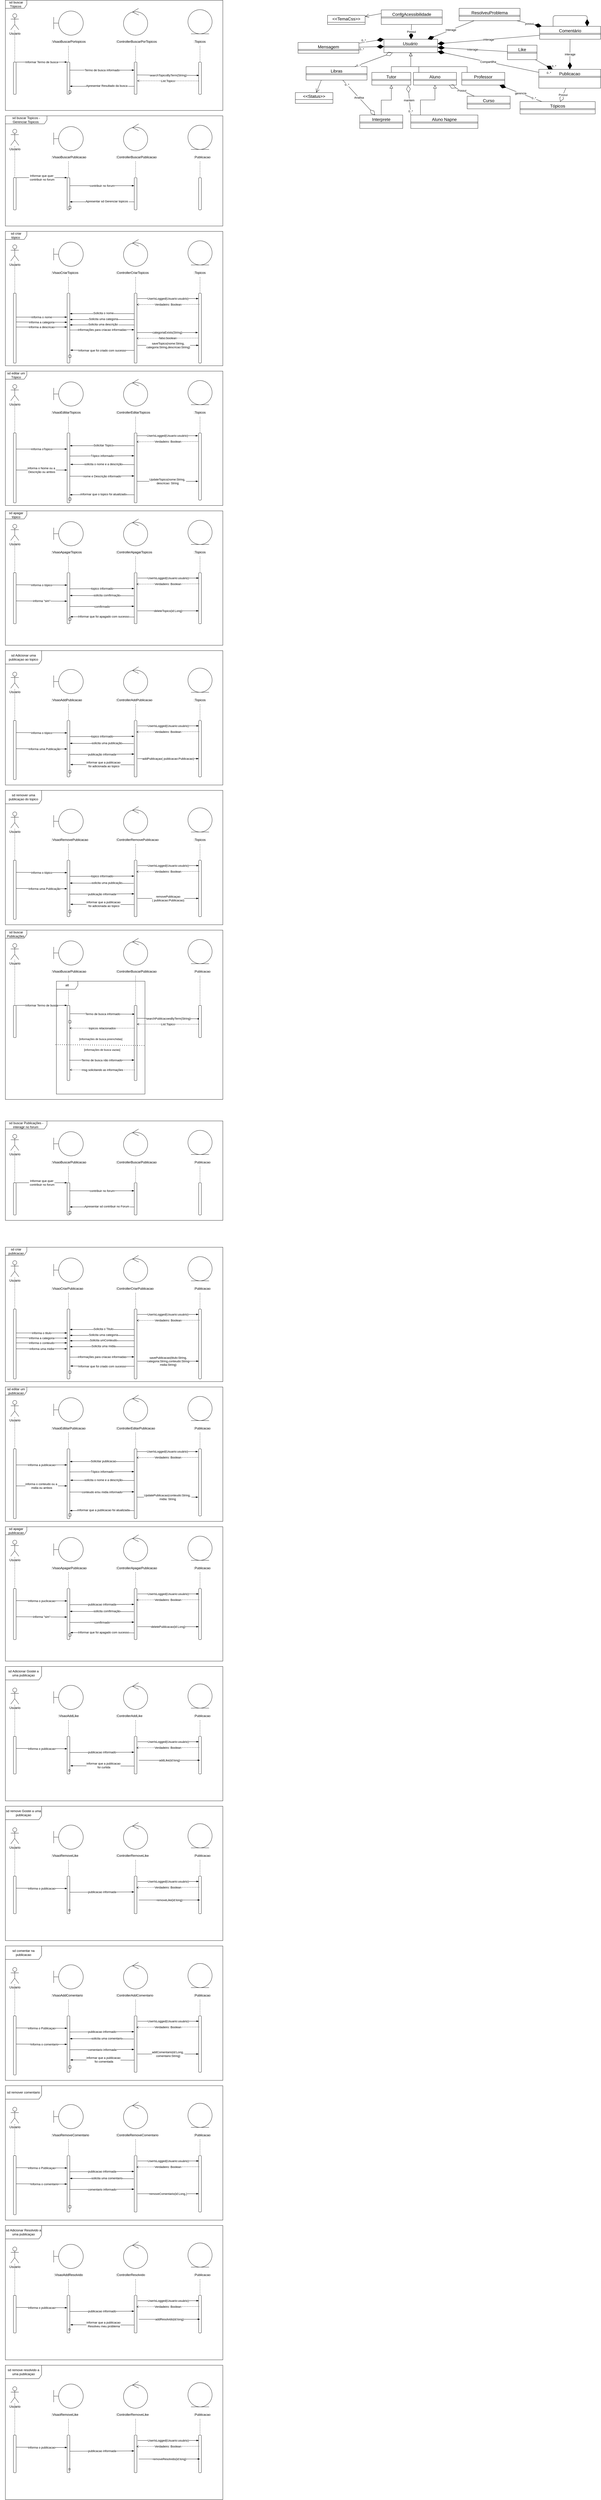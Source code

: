 <mxfile version="24.8.3">
  <diagram name="Page-1" id="2YBvvXClWsGukQMizWep">
    <mxGraphModel dx="1603" dy="1806" grid="1" gridSize="10" guides="1" tooltips="1" connect="1" arrows="1" fold="1" page="1" pageScale="1" pageWidth="850" pageHeight="1100" math="0" shadow="0">
      <root>
        <mxCell id="0" />
        <mxCell id="1" parent="0" />
        <mxCell id="v2YmFkQRssUCsDMjeEVq-478" value="" style="group" parent="1" vertex="1" connectable="0">
          <mxGeometry x="40" y="-1090" width="810" height="410" as="geometry" />
        </mxCell>
        <mxCell id="6QpkDJ1TD6LMfNOBawCc-2" value="Usuario" style="shape=umlActor;verticalLabelPosition=bottom;verticalAlign=top;html=1;" parent="v2YmFkQRssUCsDMjeEVq-478" vertex="1">
          <mxGeometry x="20" y="50" width="30" height="60" as="geometry" />
        </mxCell>
        <mxCell id="6QpkDJ1TD6LMfNOBawCc-11" value="" style="group" parent="v2YmFkQRssUCsDMjeEVq-478" vertex="1" connectable="0">
          <mxGeometry x="170" y="40" width="130" height="130" as="geometry" />
        </mxCell>
        <mxCell id="6QpkDJ1TD6LMfNOBawCc-3" value="" style="shape=umlBoundary;whiteSpace=wrap;html=1;" parent="6QpkDJ1TD6LMfNOBawCc-11" vertex="1">
          <mxGeometry x="10" width="110" height="90" as="geometry" />
        </mxCell>
        <mxCell id="6QpkDJ1TD6LMfNOBawCc-7" value="&lt;span style=&quot;color: rgb(0, 0, 0); font-family: Helvetica; font-size: 12px; font-style: normal; font-variant-ligatures: normal; font-variant-caps: normal; font-weight: 400; letter-spacing: normal; orphans: 2; text-align: center; text-indent: 0px; text-transform: none; widows: 2; word-spacing: 0px; -webkit-text-stroke-width: 0px; white-space: normal; background-color: rgb(251, 251, 251); text-decoration-thickness: initial; text-decoration-style: initial; text-decoration-color: initial; display: inline !important; float: none;&quot;&gt;:VisaoBuscarPortopicos&lt;/span&gt;" style="text;whiteSpace=wrap;html=1;" parent="6QpkDJ1TD6LMfNOBawCc-11" vertex="1">
          <mxGeometry y="100" width="130" height="30" as="geometry" />
        </mxCell>
        <mxCell id="6QpkDJ1TD6LMfNOBawCc-12" value="" style="group" parent="v2YmFkQRssUCsDMjeEVq-478" vertex="1" connectable="0">
          <mxGeometry x="410" y="30" width="150" height="140" as="geometry" />
        </mxCell>
        <mxCell id="6QpkDJ1TD6LMfNOBawCc-6" value="&lt;span style=&quot;color: rgb(0, 0, 0); font-family: Helvetica; font-size: 12px; font-style: normal; font-variant-ligatures: normal; font-variant-caps: normal; font-weight: 400; letter-spacing: normal; orphans: 2; text-align: center; text-indent: 0px; text-transform: none; widows: 2; word-spacing: 0px; -webkit-text-stroke-width: 0px; white-space: normal; background-color: rgb(251, 251, 251); text-decoration-thickness: initial; text-decoration-style: initial; text-decoration-color: initial; display: inline !important; float: none;&quot;&gt;:ControllerBuscarPorTopicos&lt;/span&gt;" style="text;whiteSpace=wrap;html=1;" parent="6QpkDJ1TD6LMfNOBawCc-12" vertex="1">
          <mxGeometry y="110" width="150" height="30" as="geometry" />
        </mxCell>
        <mxCell id="6QpkDJ1TD6LMfNOBawCc-4" value="" style="ellipse;shape=umlControl;whiteSpace=wrap;html=1;" parent="6QpkDJ1TD6LMfNOBawCc-12" vertex="1">
          <mxGeometry x="30" width="90" height="100" as="geometry" />
        </mxCell>
        <mxCell id="6QpkDJ1TD6LMfNOBawCc-13" value="" style="group" parent="v2YmFkQRssUCsDMjeEVq-478" vertex="1" connectable="0">
          <mxGeometry x="680" y="35" width="90" height="135" as="geometry" />
        </mxCell>
        <mxCell id="6QpkDJ1TD6LMfNOBawCc-10" value="&lt;span style=&quot;color: rgb(0, 0, 0); font-family: Helvetica; font-size: 12px; font-style: normal; font-variant-ligatures: normal; font-variant-caps: normal; font-weight: 400; letter-spacing: normal; orphans: 2; text-align: center; text-indent: 0px; text-transform: none; widows: 2; word-spacing: 0px; -webkit-text-stroke-width: 0px; white-space: normal; background-color: rgb(251, 251, 251); text-decoration-thickness: initial; text-decoration-style: initial; text-decoration-color: initial; display: inline !important; float: none;&quot;&gt;:Topicos&lt;/span&gt;" style="text;whiteSpace=wrap;html=1;" parent="6QpkDJ1TD6LMfNOBawCc-13" vertex="1">
          <mxGeometry x="20" y="105" width="50" height="30" as="geometry" />
        </mxCell>
        <mxCell id="6QpkDJ1TD6LMfNOBawCc-5" value="" style="ellipse;shape=umlEntity;whiteSpace=wrap;html=1;" parent="6QpkDJ1TD6LMfNOBawCc-13" vertex="1">
          <mxGeometry width="90" height="90" as="geometry" />
        </mxCell>
        <mxCell id="6QpkDJ1TD6LMfNOBawCc-16" style="rounded=0;orthogonalLoop=1;jettySize=auto;html=1;dashed=1;endArrow=none;endFill=0;" parent="v2YmFkQRssUCsDMjeEVq-478" source="6QpkDJ1TD6LMfNOBawCc-31" target="6QpkDJ1TD6LMfNOBawCc-2" edge="1">
          <mxGeometry relative="1" as="geometry">
            <mxPoint x="35" y="230" as="sourcePoint" />
          </mxGeometry>
        </mxCell>
        <mxCell id="6QpkDJ1TD6LMfNOBawCc-21" style="rounded=0;orthogonalLoop=1;jettySize=auto;html=1;dashed=1;endArrow=none;endFill=0;" parent="v2YmFkQRssUCsDMjeEVq-478" source="6QpkDJ1TD6LMfNOBawCc-7" target="6QpkDJ1TD6LMfNOBawCc-30" edge="1">
          <mxGeometry relative="1" as="geometry">
            <mxPoint x="235" y="230" as="targetPoint" />
          </mxGeometry>
        </mxCell>
        <mxCell id="6QpkDJ1TD6LMfNOBawCc-22" style="rounded=0;orthogonalLoop=1;jettySize=auto;html=1;endArrow=none;endFill=0;dashed=1;" parent="v2YmFkQRssUCsDMjeEVq-478" source="6QpkDJ1TD6LMfNOBawCc-6" target="6QpkDJ1TD6LMfNOBawCc-29" edge="1">
          <mxGeometry relative="1" as="geometry">
            <mxPoint x="485" y="230" as="targetPoint" />
          </mxGeometry>
        </mxCell>
        <mxCell id="6QpkDJ1TD6LMfNOBawCc-23" style="rounded=0;orthogonalLoop=1;jettySize=auto;html=1;endArrow=none;endFill=0;dashed=1;" parent="v2YmFkQRssUCsDMjeEVq-478" source="6QpkDJ1TD6LMfNOBawCc-10" target="6QpkDJ1TD6LMfNOBawCc-28" edge="1">
          <mxGeometry relative="1" as="geometry">
            <mxPoint x="724.83" y="170" as="sourcePoint" />
            <mxPoint x="725" y="230" as="targetPoint" />
          </mxGeometry>
        </mxCell>
        <mxCell id="6QpkDJ1TD6LMfNOBawCc-24" value="Informar Termo de busca" style="rounded=0;orthogonalLoop=1;jettySize=auto;html=1;exitX=0;exitY=0;exitDx=0;exitDy=0;entryX=0;entryY=1;entryDx=0;entryDy=0;endArrow=blockThin;endFill=1;" parent="v2YmFkQRssUCsDMjeEVq-478" source="6QpkDJ1TD6LMfNOBawCc-31" target="6QpkDJ1TD6LMfNOBawCc-30" edge="1">
          <mxGeometry relative="1" as="geometry">
            <mxPoint x="40" y="235" as="sourcePoint" />
            <mxPoint x="230" y="235" as="targetPoint" />
          </mxGeometry>
        </mxCell>
        <mxCell id="6QpkDJ1TD6LMfNOBawCc-26" value="Termo de busca informado" style="rounded=0;orthogonalLoop=1;jettySize=auto;html=1;endArrow=blockThin;endFill=1;entryX=0.25;entryY=1;entryDx=0;entryDy=0;exitX=0.25;exitY=0;exitDx=0;exitDy=0;" parent="v2YmFkQRssUCsDMjeEVq-478" source="6QpkDJ1TD6LMfNOBawCc-30" target="6QpkDJ1TD6LMfNOBawCc-29" edge="1">
          <mxGeometry relative="1" as="geometry">
            <mxPoint x="240" y="270" as="sourcePoint" />
            <mxPoint x="480" y="270" as="targetPoint" />
          </mxGeometry>
        </mxCell>
        <mxCell id="6QpkDJ1TD6LMfNOBawCc-27" value="searchTopicoByTerm(String)" style="rounded=0;orthogonalLoop=1;jettySize=auto;html=1;endArrow=blockThin;endFill=1;exitX=0.399;exitY=0.021;exitDx=0;exitDy=0;entryX=0.413;entryY=0.83;entryDx=0;entryDy=0;exitPerimeter=0;entryPerimeter=0;" parent="v2YmFkQRssUCsDMjeEVq-478" source="6QpkDJ1TD6LMfNOBawCc-29" target="6QpkDJ1TD6LMfNOBawCc-28" edge="1">
          <mxGeometry x="-0.001" relative="1" as="geometry">
            <mxPoint x="490" y="305" as="sourcePoint" />
            <mxPoint x="720" y="305" as="targetPoint" />
            <mxPoint as="offset" />
          </mxGeometry>
        </mxCell>
        <mxCell id="6QpkDJ1TD6LMfNOBawCc-32" value="List:Topico" style="rounded=0;orthogonalLoop=1;jettySize=auto;html=1;exitX=0.584;exitY=1.053;exitDx=0;exitDy=0;endArrow=open;endFill=0;dashed=1;exitPerimeter=0;entryX=0.581;entryY=-0.094;entryDx=0;entryDy=0;entryPerimeter=0;" parent="v2YmFkQRssUCsDMjeEVq-478" source="6QpkDJ1TD6LMfNOBawCc-28" target="6QpkDJ1TD6LMfNOBawCc-29" edge="1">
          <mxGeometry x="-0.001" relative="1" as="geometry">
            <mxPoint x="490" y="300" as="targetPoint" />
            <mxPoint as="offset" />
          </mxGeometry>
        </mxCell>
        <mxCell id="6QpkDJ1TD6LMfNOBawCc-28" value="" style="rounded=1;whiteSpace=wrap;html=1;direction=south;arcSize=30;" parent="v2YmFkQRssUCsDMjeEVq-478" vertex="1">
          <mxGeometry x="720" y="230" width="10" height="120" as="geometry" />
        </mxCell>
        <mxCell id="6QpkDJ1TD6LMfNOBawCc-34" style="rounded=0;orthogonalLoop=1;jettySize=auto;html=1;exitX=0.75;exitY=1;exitDx=0;exitDy=0;endArrow=blockThin;endFill=1;entryX=0.75;entryY=0;entryDx=0;entryDy=0;" parent="v2YmFkQRssUCsDMjeEVq-478" source="6QpkDJ1TD6LMfNOBawCc-29" target="6QpkDJ1TD6LMfNOBawCc-30" edge="1">
          <mxGeometry relative="1" as="geometry">
            <mxPoint x="240" y="329" as="targetPoint" />
          </mxGeometry>
        </mxCell>
        <mxCell id="6QpkDJ1TD6LMfNOBawCc-35" value="Apresentar Resultado da busca&amp;nbsp;" style="edgeLabel;html=1;align=center;verticalAlign=middle;resizable=0;points=[];" parent="6QpkDJ1TD6LMfNOBawCc-34" vertex="1" connectable="0">
          <mxGeometry x="-0.158" y="-2" relative="1" as="geometry">
            <mxPoint as="offset" />
          </mxGeometry>
        </mxCell>
        <mxCell id="6QpkDJ1TD6LMfNOBawCc-29" value="" style="rounded=1;whiteSpace=wrap;html=1;direction=south;arcSize=30;" parent="v2YmFkQRssUCsDMjeEVq-478" vertex="1">
          <mxGeometry x="480" y="230" width="10" height="120" as="geometry" />
        </mxCell>
        <mxCell id="6QpkDJ1TD6LMfNOBawCc-30" value="" style="rounded=1;whiteSpace=wrap;html=1;direction=south;arcSize=30;" parent="v2YmFkQRssUCsDMjeEVq-478" vertex="1">
          <mxGeometry x="230" y="230" width="10" height="120" as="geometry" />
        </mxCell>
        <mxCell id="6QpkDJ1TD6LMfNOBawCc-31" value="" style="rounded=1;whiteSpace=wrap;html=1;direction=south;arcSize=26;imageHeight=30;" parent="v2YmFkQRssUCsDMjeEVq-478" vertex="1">
          <mxGeometry x="30" y="230" width="10" height="120" as="geometry" />
        </mxCell>
        <mxCell id="6QpkDJ1TD6LMfNOBawCc-37" value="sd buscar Tópicos&amp;nbsp;" style="shape=umlFrame;whiteSpace=wrap;html=1;pointerEvents=0;width=80;height=30;" parent="v2YmFkQRssUCsDMjeEVq-478" vertex="1">
          <mxGeometry width="810" height="410" as="geometry" />
        </mxCell>
        <mxCell id="6QpkDJ1TD6LMfNOBawCc-39" value="" style="whiteSpace=wrap;html=1;aspect=fixed;arcSize=30;rounded=1;fillStyle=solid;fillColor=none;gradientColor=default;" parent="v2YmFkQRssUCsDMjeEVq-478" vertex="1">
          <mxGeometry x="235" y="336" width="10" height="10" as="geometry" />
        </mxCell>
        <mxCell id="v2YmFkQRssUCsDMjeEVq-479" value="" style="group" parent="1" vertex="1" connectable="0">
          <mxGeometry x="40" y="-660" width="810" height="410" as="geometry" />
        </mxCell>
        <mxCell id="v2YmFkQRssUCsDMjeEVq-454" value="Usuario" style="shape=umlActor;verticalLabelPosition=bottom;verticalAlign=top;html=1;" parent="v2YmFkQRssUCsDMjeEVq-479" vertex="1">
          <mxGeometry x="20" y="50" width="30" height="60" as="geometry" />
        </mxCell>
        <mxCell id="v2YmFkQRssUCsDMjeEVq-455" value="" style="group" parent="v2YmFkQRssUCsDMjeEVq-479" vertex="1" connectable="0">
          <mxGeometry x="170" y="40" width="130" height="130" as="geometry" />
        </mxCell>
        <mxCell id="v2YmFkQRssUCsDMjeEVq-456" value="" style="shape=umlBoundary;whiteSpace=wrap;html=1;" parent="v2YmFkQRssUCsDMjeEVq-455" vertex="1">
          <mxGeometry x="10" width="110" height="90" as="geometry" />
        </mxCell>
        <mxCell id="v2YmFkQRssUCsDMjeEVq-457" value="&lt;span style=&quot;color: rgb(0, 0, 0); font-family: Helvetica; font-size: 12px; font-style: normal; font-variant-ligatures: normal; font-variant-caps: normal; font-weight: 400; letter-spacing: normal; orphans: 2; text-align: center; text-indent: 0px; text-transform: none; widows: 2; word-spacing: 0px; -webkit-text-stroke-width: 0px; white-space: normal; background-color: rgb(251, 251, 251); text-decoration-thickness: initial; text-decoration-style: initial; text-decoration-color: initial; display: inline !important; float: none;&quot;&gt;:VisaoBuscarPublicacao&lt;/span&gt;" style="text;whiteSpace=wrap;html=1;" parent="v2YmFkQRssUCsDMjeEVq-455" vertex="1">
          <mxGeometry y="100" width="130" height="30" as="geometry" />
        </mxCell>
        <mxCell id="v2YmFkQRssUCsDMjeEVq-458" value="" style="group" parent="v2YmFkQRssUCsDMjeEVq-479" vertex="1" connectable="0">
          <mxGeometry x="410" y="30" width="150" height="140" as="geometry" />
        </mxCell>
        <mxCell id="v2YmFkQRssUCsDMjeEVq-459" value="&lt;span style=&quot;color: rgb(0, 0, 0); font-family: Helvetica; font-size: 12px; font-style: normal; font-variant-ligatures: normal; font-variant-caps: normal; font-weight: 400; letter-spacing: normal; orphans: 2; text-align: center; text-indent: 0px; text-transform: none; widows: 2; word-spacing: 0px; -webkit-text-stroke-width: 0px; white-space: normal; background-color: rgb(251, 251, 251); text-decoration-thickness: initial; text-decoration-style: initial; text-decoration-color: initial; display: inline !important; float: none;&quot;&gt;:ControllerBuscarPublicacao&lt;/span&gt;" style="text;whiteSpace=wrap;html=1;" parent="v2YmFkQRssUCsDMjeEVq-458" vertex="1">
          <mxGeometry y="110" width="150" height="30" as="geometry" />
        </mxCell>
        <mxCell id="v2YmFkQRssUCsDMjeEVq-460" value="" style="ellipse;shape=umlControl;whiteSpace=wrap;html=1;" parent="v2YmFkQRssUCsDMjeEVq-458" vertex="1">
          <mxGeometry x="30" width="90" height="100" as="geometry" />
        </mxCell>
        <mxCell id="v2YmFkQRssUCsDMjeEVq-461" value="" style="group" parent="v2YmFkQRssUCsDMjeEVq-479" vertex="1" connectable="0">
          <mxGeometry x="680" y="35" width="90" height="135" as="geometry" />
        </mxCell>
        <mxCell id="v2YmFkQRssUCsDMjeEVq-462" value="&lt;div style=&quot;text-align: center;&quot;&gt;&lt;span style=&quot;background-color: initial;&quot;&gt;:Publicacao&lt;/span&gt;&lt;/div&gt;" style="text;whiteSpace=wrap;html=1;" parent="v2YmFkQRssUCsDMjeEVq-461" vertex="1">
          <mxGeometry x="20" y="105" width="50" height="30" as="geometry" />
        </mxCell>
        <mxCell id="v2YmFkQRssUCsDMjeEVq-463" value="" style="ellipse;shape=umlEntity;whiteSpace=wrap;html=1;" parent="v2YmFkQRssUCsDMjeEVq-461" vertex="1">
          <mxGeometry width="90" height="90" as="geometry" />
        </mxCell>
        <mxCell id="v2YmFkQRssUCsDMjeEVq-464" style="rounded=0;orthogonalLoop=1;jettySize=auto;html=1;dashed=1;endArrow=none;endFill=0;" parent="v2YmFkQRssUCsDMjeEVq-479" source="v2YmFkQRssUCsDMjeEVq-475" target="v2YmFkQRssUCsDMjeEVq-454" edge="1">
          <mxGeometry relative="1" as="geometry">
            <mxPoint x="35" y="230" as="sourcePoint" />
          </mxGeometry>
        </mxCell>
        <mxCell id="v2YmFkQRssUCsDMjeEVq-465" style="rounded=0;orthogonalLoop=1;jettySize=auto;html=1;dashed=1;endArrow=none;endFill=0;" parent="v2YmFkQRssUCsDMjeEVq-479" source="v2YmFkQRssUCsDMjeEVq-457" target="v2YmFkQRssUCsDMjeEVq-474" edge="1">
          <mxGeometry relative="1" as="geometry">
            <mxPoint x="235" y="230" as="targetPoint" />
          </mxGeometry>
        </mxCell>
        <mxCell id="v2YmFkQRssUCsDMjeEVq-466" style="rounded=0;orthogonalLoop=1;jettySize=auto;html=1;endArrow=none;endFill=0;dashed=1;" parent="v2YmFkQRssUCsDMjeEVq-479" source="v2YmFkQRssUCsDMjeEVq-459" target="v2YmFkQRssUCsDMjeEVq-473" edge="1">
          <mxGeometry relative="1" as="geometry">
            <mxPoint x="485" y="230" as="targetPoint" />
          </mxGeometry>
        </mxCell>
        <mxCell id="v2YmFkQRssUCsDMjeEVq-467" style="rounded=0;orthogonalLoop=1;jettySize=auto;html=1;endArrow=none;endFill=0;dashed=1;" parent="v2YmFkQRssUCsDMjeEVq-479" source="v2YmFkQRssUCsDMjeEVq-462" target="v2YmFkQRssUCsDMjeEVq-470" edge="1">
          <mxGeometry relative="1" as="geometry">
            <mxPoint x="724.83" y="170" as="sourcePoint" />
            <mxPoint x="725" y="230" as="targetPoint" />
          </mxGeometry>
        </mxCell>
        <mxCell id="v2YmFkQRssUCsDMjeEVq-468" value="Informar que quer&lt;div&gt;&amp;nbsp;contribuir no forum&lt;/div&gt;" style="rounded=0;orthogonalLoop=1;jettySize=auto;html=1;exitX=0;exitY=0;exitDx=0;exitDy=0;entryX=0;entryY=1;entryDx=0;entryDy=0;endArrow=blockThin;endFill=1;" parent="v2YmFkQRssUCsDMjeEVq-479" source="v2YmFkQRssUCsDMjeEVq-475" target="v2YmFkQRssUCsDMjeEVq-474" edge="1">
          <mxGeometry relative="1" as="geometry">
            <mxPoint x="40" y="235" as="sourcePoint" />
            <mxPoint x="230" y="235" as="targetPoint" />
          </mxGeometry>
        </mxCell>
        <mxCell id="v2YmFkQRssUCsDMjeEVq-469" value="contribuir no forum" style="rounded=0;orthogonalLoop=1;jettySize=auto;html=1;endArrow=blockThin;endFill=1;entryX=0.25;entryY=1;entryDx=0;entryDy=0;exitX=0.25;exitY=0;exitDx=0;exitDy=0;" parent="v2YmFkQRssUCsDMjeEVq-479" source="v2YmFkQRssUCsDMjeEVq-474" target="v2YmFkQRssUCsDMjeEVq-473" edge="1">
          <mxGeometry relative="1" as="geometry">
            <mxPoint x="240" y="270" as="sourcePoint" />
            <mxPoint x="480" y="270" as="targetPoint" />
          </mxGeometry>
        </mxCell>
        <mxCell id="v2YmFkQRssUCsDMjeEVq-470" value="" style="rounded=1;whiteSpace=wrap;html=1;direction=south;arcSize=30;" parent="v2YmFkQRssUCsDMjeEVq-479" vertex="1">
          <mxGeometry x="720" y="230" width="10" height="120" as="geometry" />
        </mxCell>
        <mxCell id="v2YmFkQRssUCsDMjeEVq-471" style="rounded=0;orthogonalLoop=1;jettySize=auto;html=1;exitX=0.75;exitY=1;exitDx=0;exitDy=0;endArrow=blockThin;endFill=1;entryX=0.75;entryY=0;entryDx=0;entryDy=0;" parent="v2YmFkQRssUCsDMjeEVq-479" source="v2YmFkQRssUCsDMjeEVq-473" target="v2YmFkQRssUCsDMjeEVq-474" edge="1">
          <mxGeometry relative="1" as="geometry">
            <mxPoint x="240" y="329" as="targetPoint" />
          </mxGeometry>
        </mxCell>
        <mxCell id="v2YmFkQRssUCsDMjeEVq-472" value="Apresentar sd Gerenciar topicos&amp;nbsp;" style="edgeLabel;html=1;align=center;verticalAlign=middle;resizable=0;points=[];" parent="v2YmFkQRssUCsDMjeEVq-471" vertex="1" connectable="0">
          <mxGeometry x="-0.158" y="-2" relative="1" as="geometry">
            <mxPoint as="offset" />
          </mxGeometry>
        </mxCell>
        <mxCell id="v2YmFkQRssUCsDMjeEVq-473" value="" style="rounded=1;whiteSpace=wrap;html=1;direction=south;arcSize=30;" parent="v2YmFkQRssUCsDMjeEVq-479" vertex="1">
          <mxGeometry x="480" y="230" width="10" height="120" as="geometry" />
        </mxCell>
        <mxCell id="v2YmFkQRssUCsDMjeEVq-474" value="" style="rounded=1;whiteSpace=wrap;html=1;direction=south;arcSize=30;" parent="v2YmFkQRssUCsDMjeEVq-479" vertex="1">
          <mxGeometry x="230" y="230" width="10" height="120" as="geometry" />
        </mxCell>
        <mxCell id="v2YmFkQRssUCsDMjeEVq-475" value="" style="rounded=1;whiteSpace=wrap;html=1;direction=south;arcSize=26;imageHeight=30;" parent="v2YmFkQRssUCsDMjeEVq-479" vertex="1">
          <mxGeometry x="30" y="230" width="10" height="120" as="geometry" />
        </mxCell>
        <mxCell id="v2YmFkQRssUCsDMjeEVq-476" value="sd buscar Topicos - Gerenciar Topicos&amp;nbsp;" style="shape=umlFrame;whiteSpace=wrap;html=1;pointerEvents=0;width=155;height=30;" parent="v2YmFkQRssUCsDMjeEVq-479" vertex="1">
          <mxGeometry width="810" height="410" as="geometry" />
        </mxCell>
        <mxCell id="v2YmFkQRssUCsDMjeEVq-477" value="" style="whiteSpace=wrap;html=1;aspect=fixed;arcSize=30;rounded=1;fillStyle=solid;fillColor=none;gradientColor=default;" parent="v2YmFkQRssUCsDMjeEVq-479" vertex="1">
          <mxGeometry x="235" y="336" width="10" height="10" as="geometry" />
        </mxCell>
        <mxCell id="v2YmFkQRssUCsDMjeEVq-480" value="" style="group" parent="1" vertex="1" connectable="0">
          <mxGeometry x="40" y="-230" width="810" height="500" as="geometry" />
        </mxCell>
        <mxCell id="6QpkDJ1TD6LMfNOBawCc-41" value="Usuario" style="shape=umlActor;verticalLabelPosition=bottom;verticalAlign=top;html=1;" parent="v2YmFkQRssUCsDMjeEVq-480" vertex="1">
          <mxGeometry x="20" y="50" width="30" height="60" as="geometry" />
        </mxCell>
        <mxCell id="6QpkDJ1TD6LMfNOBawCc-42" value="" style="group" parent="v2YmFkQRssUCsDMjeEVq-480" vertex="1" connectable="0">
          <mxGeometry x="170" y="40" width="130" height="130" as="geometry" />
        </mxCell>
        <mxCell id="6QpkDJ1TD6LMfNOBawCc-43" value="" style="shape=umlBoundary;whiteSpace=wrap;html=1;" parent="6QpkDJ1TD6LMfNOBawCc-42" vertex="1">
          <mxGeometry x="10" width="110" height="90" as="geometry" />
        </mxCell>
        <mxCell id="6QpkDJ1TD6LMfNOBawCc-44" value="&lt;span style=&quot;color: rgb(0, 0, 0); font-family: Helvetica; font-size: 12px; font-style: normal; font-variant-ligatures: normal; font-variant-caps: normal; font-weight: 400; letter-spacing: normal; orphans: 2; text-align: center; text-indent: 0px; text-transform: none; widows: 2; word-spacing: 0px; -webkit-text-stroke-width: 0px; white-space: normal; background-color: rgb(251, 251, 251); text-decoration-thickness: initial; text-decoration-style: initial; text-decoration-color: initial; display: inline !important; float: none;&quot;&gt;:VisaoCriarTopicos&lt;/span&gt;" style="text;whiteSpace=wrap;html=1;" parent="6QpkDJ1TD6LMfNOBawCc-42" vertex="1">
          <mxGeometry y="100" width="130" height="30" as="geometry" />
        </mxCell>
        <mxCell id="6QpkDJ1TD6LMfNOBawCc-45" value="" style="group" parent="v2YmFkQRssUCsDMjeEVq-480" vertex="1" connectable="0">
          <mxGeometry x="410" y="30" width="150" height="140" as="geometry" />
        </mxCell>
        <mxCell id="6QpkDJ1TD6LMfNOBawCc-46" value="&lt;span style=&quot;color: rgb(0, 0, 0); font-family: Helvetica; font-size: 12px; font-style: normal; font-variant-ligatures: normal; font-variant-caps: normal; font-weight: 400; letter-spacing: normal; orphans: 2; text-align: center; text-indent: 0px; text-transform: none; widows: 2; word-spacing: 0px; -webkit-text-stroke-width: 0px; white-space: normal; background-color: rgb(251, 251, 251); text-decoration-thickness: initial; text-decoration-style: initial; text-decoration-color: initial; display: inline !important; float: none;&quot;&gt;:ControllerCriarTopicos&lt;/span&gt;" style="text;whiteSpace=wrap;html=1;" parent="6QpkDJ1TD6LMfNOBawCc-45" vertex="1">
          <mxGeometry y="110" width="150" height="30" as="geometry" />
        </mxCell>
        <mxCell id="6QpkDJ1TD6LMfNOBawCc-47" value="" style="ellipse;shape=umlControl;whiteSpace=wrap;html=1;" parent="6QpkDJ1TD6LMfNOBawCc-45" vertex="1">
          <mxGeometry x="30" width="90" height="100" as="geometry" />
        </mxCell>
        <mxCell id="6QpkDJ1TD6LMfNOBawCc-48" value="" style="group" parent="v2YmFkQRssUCsDMjeEVq-480" vertex="1" connectable="0">
          <mxGeometry x="680" y="35" width="90" height="135" as="geometry" />
        </mxCell>
        <mxCell id="6QpkDJ1TD6LMfNOBawCc-49" value="&lt;span style=&quot;color: rgb(0, 0, 0); font-family: Helvetica; font-size: 12px; font-style: normal; font-variant-ligatures: normal; font-variant-caps: normal; font-weight: 400; letter-spacing: normal; orphans: 2; text-align: center; text-indent: 0px; text-transform: none; widows: 2; word-spacing: 0px; -webkit-text-stroke-width: 0px; white-space: normal; background-color: rgb(251, 251, 251); text-decoration-thickness: initial; text-decoration-style: initial; text-decoration-color: initial; display: inline !important; float: none;&quot;&gt;:Topicos&lt;/span&gt;" style="text;whiteSpace=wrap;html=1;" parent="6QpkDJ1TD6LMfNOBawCc-48" vertex="1">
          <mxGeometry x="20" y="105" width="50" height="30" as="geometry" />
        </mxCell>
        <mxCell id="6QpkDJ1TD6LMfNOBawCc-50" value="" style="ellipse;shape=umlEntity;whiteSpace=wrap;html=1;" parent="6QpkDJ1TD6LMfNOBawCc-48" vertex="1">
          <mxGeometry width="90" height="90" as="geometry" />
        </mxCell>
        <mxCell id="6QpkDJ1TD6LMfNOBawCc-51" style="rounded=0;orthogonalLoop=1;jettySize=auto;html=1;dashed=1;endArrow=none;endFill=0;" parent="v2YmFkQRssUCsDMjeEVq-480" source="6QpkDJ1TD6LMfNOBawCc-64" target="6QpkDJ1TD6LMfNOBawCc-41" edge="1">
          <mxGeometry relative="1" as="geometry">
            <mxPoint x="35" y="230" as="sourcePoint" />
          </mxGeometry>
        </mxCell>
        <mxCell id="6QpkDJ1TD6LMfNOBawCc-52" style="rounded=0;orthogonalLoop=1;jettySize=auto;html=1;dashed=1;endArrow=none;endFill=0;" parent="v2YmFkQRssUCsDMjeEVq-480" source="6QpkDJ1TD6LMfNOBawCc-44" target="6QpkDJ1TD6LMfNOBawCc-63" edge="1">
          <mxGeometry relative="1" as="geometry">
            <mxPoint x="235" y="230" as="targetPoint" />
          </mxGeometry>
        </mxCell>
        <mxCell id="6QpkDJ1TD6LMfNOBawCc-53" style="rounded=0;orthogonalLoop=1;jettySize=auto;html=1;endArrow=none;endFill=0;dashed=1;" parent="v2YmFkQRssUCsDMjeEVq-480" source="6QpkDJ1TD6LMfNOBawCc-46" target="6QpkDJ1TD6LMfNOBawCc-62" edge="1">
          <mxGeometry relative="1" as="geometry">
            <mxPoint x="485" y="230" as="targetPoint" />
          </mxGeometry>
        </mxCell>
        <mxCell id="6QpkDJ1TD6LMfNOBawCc-54" style="rounded=0;orthogonalLoop=1;jettySize=auto;html=1;endArrow=none;endFill=0;dashed=1;" parent="v2YmFkQRssUCsDMjeEVq-480" source="6QpkDJ1TD6LMfNOBawCc-49" target="6QpkDJ1TD6LMfNOBawCc-59" edge="1">
          <mxGeometry relative="1" as="geometry">
            <mxPoint x="724.83" y="170" as="sourcePoint" />
            <mxPoint x="725" y="230" as="targetPoint" />
          </mxGeometry>
        </mxCell>
        <mxCell id="6QpkDJ1TD6LMfNOBawCc-55" value="informa o nome" style="rounded=0;orthogonalLoop=1;jettySize=auto;html=1;exitX=0;exitY=0;exitDx=0;exitDy=0;entryX=0;entryY=1;entryDx=0;entryDy=0;endArrow=blockThin;endFill=1;" parent="v2YmFkQRssUCsDMjeEVq-480" edge="1">
          <mxGeometry relative="1" as="geometry">
            <mxPoint x="40" y="319" as="sourcePoint" />
            <mxPoint x="230" y="319.0" as="targetPoint" />
            <mxPoint as="offset" />
          </mxGeometry>
        </mxCell>
        <mxCell id="6QpkDJ1TD6LMfNOBawCc-56" value="informações para criacao informadas" style="rounded=0;orthogonalLoop=1;jettySize=auto;html=1;endArrow=blockThin;endFill=1;entryX=0.363;entryY=1.014;entryDx=0;entryDy=0;entryPerimeter=0;" parent="v2YmFkQRssUCsDMjeEVq-480" edge="1">
          <mxGeometry relative="1" as="geometry">
            <mxPoint x="240" y="367" as="sourcePoint" />
            <mxPoint x="479.86" y="365.97" as="targetPoint" />
          </mxGeometry>
        </mxCell>
        <mxCell id="6QpkDJ1TD6LMfNOBawCc-57" value="categoriaExists(String)" style="rounded=0;orthogonalLoop=1;jettySize=auto;html=1;endArrow=blockThin;endFill=1;exitX=0.418;exitY=0.062;exitDx=0;exitDy=0;entryX=0.418;entryY=1.252;entryDx=0;entryDy=0;exitPerimeter=0;entryPerimeter=0;" parent="v2YmFkQRssUCsDMjeEVq-480" edge="1">
          <mxGeometry x="-0.001" relative="1" as="geometry">
            <mxPoint x="489.38" y="376.42" as="sourcePoint" />
            <mxPoint x="717.48" y="376.42" as="targetPoint" />
            <mxPoint as="offset" />
          </mxGeometry>
        </mxCell>
        <mxCell id="6QpkDJ1TD6LMfNOBawCc-58" value="falso:boolean" style="rounded=0;orthogonalLoop=1;jettySize=auto;html=1;exitX=0.526;exitY=0.824;exitDx=0;exitDy=0;endArrow=open;endFill=0;dashed=1;exitPerimeter=0;entryX=0.531;entryY=0.205;entryDx=0;entryDy=0;entryPerimeter=0;" parent="v2YmFkQRssUCsDMjeEVq-480" edge="1">
          <mxGeometry x="-0.001" relative="1" as="geometry">
            <mxPoint x="487.95" y="397.89" as="targetPoint" />
            <mxPoint as="offset" />
            <mxPoint x="721.76" y="396.94" as="sourcePoint" />
          </mxGeometry>
        </mxCell>
        <mxCell id="6QpkDJ1TD6LMfNOBawCc-59" value="" style="rounded=1;whiteSpace=wrap;html=1;direction=south;arcSize=30;" parent="v2YmFkQRssUCsDMjeEVq-480" vertex="1">
          <mxGeometry x="720" y="230" width="10" height="260" as="geometry" />
        </mxCell>
        <mxCell id="6QpkDJ1TD6LMfNOBawCc-60" style="rounded=0;orthogonalLoop=1;jettySize=auto;html=1;exitX=0.789;exitY=1.014;exitDx=0;exitDy=0;endArrow=blockThin;endFill=1;entryX=0.784;entryY=-0.176;entryDx=0;entryDy=0;exitPerimeter=0;entryPerimeter=0;" parent="v2YmFkQRssUCsDMjeEVq-480" edge="1">
          <mxGeometry relative="1" as="geometry">
            <mxPoint x="241.76" y="441.96" as="targetPoint" />
            <mxPoint x="479.86" y="442.91" as="sourcePoint" />
          </mxGeometry>
        </mxCell>
        <mxCell id="6QpkDJ1TD6LMfNOBawCc-61" value="Informar que foi criado com sucesso" style="edgeLabel;html=1;align=center;verticalAlign=middle;resizable=0;points=[];" parent="6QpkDJ1TD6LMfNOBawCc-60" vertex="1" connectable="0">
          <mxGeometry x="-0.158" y="-2" relative="1" as="geometry">
            <mxPoint x="-20" y="2" as="offset" />
          </mxGeometry>
        </mxCell>
        <mxCell id="6QpkDJ1TD6LMfNOBawCc-62" value="" style="rounded=1;whiteSpace=wrap;html=1;direction=south;arcSize=30;" parent="v2YmFkQRssUCsDMjeEVq-480" vertex="1">
          <mxGeometry x="480" y="230" width="10" height="260" as="geometry" />
        </mxCell>
        <mxCell id="6QpkDJ1TD6LMfNOBawCc-64" value="" style="rounded=1;whiteSpace=wrap;html=1;direction=south;arcSize=26;imageHeight=30;" parent="v2YmFkQRssUCsDMjeEVq-480" vertex="1">
          <mxGeometry x="30" y="230" width="10" height="260" as="geometry" />
        </mxCell>
        <mxCell id="6QpkDJ1TD6LMfNOBawCc-65" value="sd criar tópico&amp;nbsp;" style="shape=umlFrame;whiteSpace=wrap;html=1;pointerEvents=0;width=80;height=30;" parent="v2YmFkQRssUCsDMjeEVq-480" vertex="1">
          <mxGeometry width="810" height="500" as="geometry" />
        </mxCell>
        <mxCell id="6QpkDJ1TD6LMfNOBawCc-67" value="informa a categoria" style="rounded=0;orthogonalLoop=1;jettySize=auto;html=1;entryX=0.164;entryY=0.967;entryDx=0;entryDy=0;endArrow=blockThin;endFill=1;entryPerimeter=0;" parent="v2YmFkQRssUCsDMjeEVq-480" edge="1">
          <mxGeometry x="-0.002" relative="1" as="geometry">
            <mxPoint x="40" y="337" as="sourcePoint" />
            <mxPoint x="230.33" y="338.16" as="targetPoint" />
            <mxPoint as="offset" />
          </mxGeometry>
        </mxCell>
        <mxCell id="6QpkDJ1TD6LMfNOBawCc-68" value="informa a descricao" style="rounded=0;orthogonalLoop=1;jettySize=auto;html=1;entryX=0.164;entryY=0.967;entryDx=0;entryDy=0;endArrow=blockThin;endFill=1;exitX=0.164;exitY=0;exitDx=0;exitDy=0;exitPerimeter=0;entryPerimeter=0;" parent="v2YmFkQRssUCsDMjeEVq-480" edge="1">
          <mxGeometry x="-0.002" relative="1" as="geometry">
            <mxPoint x="40" y="356" as="sourcePoint" />
            <mxPoint x="230" y="356" as="targetPoint" />
            <mxPoint as="offset" />
          </mxGeometry>
        </mxCell>
        <mxCell id="6QpkDJ1TD6LMfNOBawCc-69" value="" style="group" parent="v2YmFkQRssUCsDMjeEVq-480" vertex="1" connectable="0">
          <mxGeometry x="230" y="230" width="15" height="260" as="geometry" />
        </mxCell>
        <mxCell id="6QpkDJ1TD6LMfNOBawCc-63" value="" style="rounded=1;whiteSpace=wrap;html=1;direction=south;arcSize=30;" parent="6QpkDJ1TD6LMfNOBawCc-69" vertex="1">
          <mxGeometry width="10" height="260" as="geometry" />
        </mxCell>
        <mxCell id="6QpkDJ1TD6LMfNOBawCc-66" value="" style="whiteSpace=wrap;html=1;aspect=fixed;arcSize=30;rounded=1;fillStyle=solid;fillColor=none;gradientColor=default;" parent="6QpkDJ1TD6LMfNOBawCc-69" vertex="1">
          <mxGeometry x="5" y="229.667" width="10" height="10" as="geometry" />
        </mxCell>
        <mxCell id="6QpkDJ1TD6LMfNOBawCc-70" value="saveTopico(nome:String,&lt;div&gt;categoria:String,descricao:String)&lt;/div&gt;" style="rounded=0;orthogonalLoop=1;jettySize=auto;html=1;endArrow=blockThin;endFill=1;exitX=0.418;exitY=0.062;exitDx=0;exitDy=0;entryX=0.418;entryY=1.252;entryDx=0;entryDy=0;exitPerimeter=0;entryPerimeter=0;" parent="v2YmFkQRssUCsDMjeEVq-480" edge="1">
          <mxGeometry x="-0.001" relative="1" as="geometry">
            <mxPoint x="492" y="424" as="sourcePoint" />
            <mxPoint x="720" y="424" as="targetPoint" />
            <mxPoint as="offset" />
          </mxGeometry>
        </mxCell>
        <mxCell id="v2YmFkQRssUCsDMjeEVq-31" value="UserIsLogged(Usuario:usuário)" style="rounded=0;orthogonalLoop=1;jettySize=auto;html=1;endArrow=blockThin;endFill=1;exitX=0.418;exitY=0.062;exitDx=0;exitDy=0;entryX=0.418;entryY=1.252;entryDx=0;entryDy=0;exitPerimeter=0;entryPerimeter=0;" parent="v2YmFkQRssUCsDMjeEVq-480" edge="1">
          <mxGeometry x="-0.0" relative="1" as="geometry">
            <mxPoint x="491.38" y="250" as="sourcePoint" />
            <mxPoint x="719.48" y="250" as="targetPoint" />
            <mxPoint as="offset" />
          </mxGeometry>
        </mxCell>
        <mxCell id="v2YmFkQRssUCsDMjeEVq-32" value="Verdadeiro: Boolean" style="rounded=0;orthogonalLoop=1;jettySize=auto;html=1;exitX=0.526;exitY=0.824;exitDx=0;exitDy=0;endArrow=open;endFill=0;dashed=1;exitPerimeter=0;entryX=0.531;entryY=0.205;entryDx=0;entryDy=0;entryPerimeter=0;" parent="v2YmFkQRssUCsDMjeEVq-480" edge="1">
          <mxGeometry x="-0.001" relative="1" as="geometry">
            <mxPoint x="488.95" y="272.47" as="targetPoint" />
            <mxPoint as="offset" />
            <mxPoint x="722.76" y="271.52" as="sourcePoint" />
          </mxGeometry>
        </mxCell>
        <mxCell id="v2YmFkQRssUCsDMjeEVq-33" style="rounded=0;orthogonalLoop=1;jettySize=auto;html=1;exitX=0.25;exitY=1;exitDx=0;exitDy=0;endArrow=blockThin;endFill=1;entryX=0.25;entryY=0;entryDx=0;entryDy=0;" parent="v2YmFkQRssUCsDMjeEVq-480" edge="1">
          <mxGeometry relative="1" as="geometry">
            <mxPoint x="240" y="306.08" as="targetPoint" />
            <mxPoint x="480" y="306.08" as="sourcePoint" />
          </mxGeometry>
        </mxCell>
        <mxCell id="v2YmFkQRssUCsDMjeEVq-34" value="Solicita o nome" style="edgeLabel;html=1;align=center;verticalAlign=middle;resizable=0;points=[];" parent="v2YmFkQRssUCsDMjeEVq-33" vertex="1" connectable="0">
          <mxGeometry x="-0.158" y="-2" relative="1" as="geometry">
            <mxPoint x="-14" as="offset" />
          </mxGeometry>
        </mxCell>
        <mxCell id="v2YmFkQRssUCsDMjeEVq-35" style="rounded=0;orthogonalLoop=1;jettySize=auto;html=1;exitX=0.25;exitY=1;exitDx=0;exitDy=0;endArrow=blockThin;endFill=1;entryX=0.25;entryY=0;entryDx=0;entryDy=0;" parent="v2YmFkQRssUCsDMjeEVq-480" edge="1">
          <mxGeometry relative="1" as="geometry">
            <mxPoint x="240" y="328" as="targetPoint" />
            <mxPoint x="480" y="328" as="sourcePoint" />
          </mxGeometry>
        </mxCell>
        <mxCell id="v2YmFkQRssUCsDMjeEVq-36" value="Solicita uma categoria" style="edgeLabel;html=1;align=center;verticalAlign=middle;resizable=0;points=[];" parent="v2YmFkQRssUCsDMjeEVq-35" vertex="1" connectable="0">
          <mxGeometry x="-0.158" y="-2" relative="1" as="geometry">
            <mxPoint x="-14" as="offset" />
          </mxGeometry>
        </mxCell>
        <mxCell id="v2YmFkQRssUCsDMjeEVq-37" style="rounded=0;orthogonalLoop=1;jettySize=auto;html=1;exitX=0.25;exitY=1;exitDx=0;exitDy=0;endArrow=blockThin;endFill=1;entryX=0.25;entryY=0;entryDx=0;entryDy=0;" parent="v2YmFkQRssUCsDMjeEVq-480" edge="1">
          <mxGeometry relative="1" as="geometry">
            <mxPoint x="240" y="348" as="targetPoint" />
            <mxPoint x="480" y="348" as="sourcePoint" />
          </mxGeometry>
        </mxCell>
        <mxCell id="v2YmFkQRssUCsDMjeEVq-38" value="Solicita uma descrição&amp;nbsp;" style="edgeLabel;html=1;align=center;verticalAlign=middle;resizable=0;points=[];" parent="v2YmFkQRssUCsDMjeEVq-37" vertex="1" connectable="0">
          <mxGeometry x="-0.158" y="-2" relative="1" as="geometry">
            <mxPoint x="-14" as="offset" />
          </mxGeometry>
        </mxCell>
        <mxCell id="v2YmFkQRssUCsDMjeEVq-481" value="" style="group" parent="1" vertex="1" connectable="0">
          <mxGeometry x="40" y="290" width="810" height="500" as="geometry" />
        </mxCell>
        <mxCell id="puH3U478Rp981y1vIM4F-2" value="Usuario" style="shape=umlActor;verticalLabelPosition=bottom;verticalAlign=top;html=1;" parent="v2YmFkQRssUCsDMjeEVq-481" vertex="1">
          <mxGeometry x="20" y="50" width="30" height="60" as="geometry" />
        </mxCell>
        <mxCell id="puH3U478Rp981y1vIM4F-3" value="" style="group" parent="v2YmFkQRssUCsDMjeEVq-481" vertex="1" connectable="0">
          <mxGeometry x="170" y="40" width="130" height="130" as="geometry" />
        </mxCell>
        <mxCell id="puH3U478Rp981y1vIM4F-4" value="" style="shape=umlBoundary;whiteSpace=wrap;html=1;" parent="puH3U478Rp981y1vIM4F-3" vertex="1">
          <mxGeometry x="10" width="110" height="90" as="geometry" />
        </mxCell>
        <mxCell id="puH3U478Rp981y1vIM4F-5" value="&lt;span style=&quot;color: rgb(0, 0, 0); font-family: Helvetica; font-size: 12px; font-style: normal; font-variant-ligatures: normal; font-variant-caps: normal; font-weight: 400; letter-spacing: normal; orphans: 2; text-align: center; text-indent: 0px; text-transform: none; widows: 2; word-spacing: 0px; -webkit-text-stroke-width: 0px; white-space: normal; background-color: rgb(251, 251, 251); text-decoration-thickness: initial; text-decoration-style: initial; text-decoration-color: initial; display: inline !important; float: none;&quot;&gt;:VisaoEdtitarTopicos&lt;/span&gt;" style="text;whiteSpace=wrap;html=1;" parent="puH3U478Rp981y1vIM4F-3" vertex="1">
          <mxGeometry y="100" width="130" height="30" as="geometry" />
        </mxCell>
        <mxCell id="puH3U478Rp981y1vIM4F-6" value="" style="group" parent="v2YmFkQRssUCsDMjeEVq-481" vertex="1" connectable="0">
          <mxGeometry x="410" y="30" width="150" height="140" as="geometry" />
        </mxCell>
        <mxCell id="puH3U478Rp981y1vIM4F-7" value="&lt;span style=&quot;color: rgb(0, 0, 0); font-family: Helvetica; font-size: 12px; font-style: normal; font-variant-ligatures: normal; font-variant-caps: normal; font-weight: 400; letter-spacing: normal; orphans: 2; text-align: center; text-indent: 0px; text-transform: none; widows: 2; word-spacing: 0px; -webkit-text-stroke-width: 0px; white-space: normal; background-color: rgb(251, 251, 251); text-decoration-thickness: initial; text-decoration-style: initial; text-decoration-color: initial; display: inline !important; float: none;&quot;&gt;:ControllerEditarTopicos&lt;/span&gt;" style="text;whiteSpace=wrap;html=1;" parent="puH3U478Rp981y1vIM4F-6" vertex="1">
          <mxGeometry y="110" width="150" height="30" as="geometry" />
        </mxCell>
        <mxCell id="puH3U478Rp981y1vIM4F-8" value="" style="ellipse;shape=umlControl;whiteSpace=wrap;html=1;" parent="puH3U478Rp981y1vIM4F-6" vertex="1">
          <mxGeometry x="30" width="90" height="100" as="geometry" />
        </mxCell>
        <mxCell id="puH3U478Rp981y1vIM4F-9" value="" style="group" parent="v2YmFkQRssUCsDMjeEVq-481" vertex="1" connectable="0">
          <mxGeometry x="680" y="35" width="90" height="135" as="geometry" />
        </mxCell>
        <mxCell id="puH3U478Rp981y1vIM4F-10" value="&lt;span style=&quot;color: rgb(0, 0, 0); font-family: Helvetica; font-size: 12px; font-style: normal; font-variant-ligatures: normal; font-variant-caps: normal; font-weight: 400; letter-spacing: normal; orphans: 2; text-align: center; text-indent: 0px; text-transform: none; widows: 2; word-spacing: 0px; -webkit-text-stroke-width: 0px; white-space: normal; background-color: rgb(251, 251, 251); text-decoration-thickness: initial; text-decoration-style: initial; text-decoration-color: initial; display: inline !important; float: none;&quot;&gt;:Topicos&lt;/span&gt;" style="text;whiteSpace=wrap;html=1;" parent="puH3U478Rp981y1vIM4F-9" vertex="1">
          <mxGeometry x="20" y="105" width="50" height="30" as="geometry" />
        </mxCell>
        <mxCell id="puH3U478Rp981y1vIM4F-11" value="" style="ellipse;shape=umlEntity;whiteSpace=wrap;html=1;" parent="puH3U478Rp981y1vIM4F-9" vertex="1">
          <mxGeometry width="90" height="90" as="geometry" />
        </mxCell>
        <mxCell id="puH3U478Rp981y1vIM4F-12" style="rounded=0;orthogonalLoop=1;jettySize=auto;html=1;dashed=1;endArrow=none;endFill=0;" parent="v2YmFkQRssUCsDMjeEVq-481" source="puH3U478Rp981y1vIM4F-24" target="puH3U478Rp981y1vIM4F-2" edge="1">
          <mxGeometry relative="1" as="geometry">
            <mxPoint x="35" y="230" as="sourcePoint" />
          </mxGeometry>
        </mxCell>
        <mxCell id="puH3U478Rp981y1vIM4F-13" style="rounded=0;orthogonalLoop=1;jettySize=auto;html=1;dashed=1;endArrow=none;endFill=0;" parent="v2YmFkQRssUCsDMjeEVq-481" source="puH3U478Rp981y1vIM4F-5" target="puH3U478Rp981y1vIM4F-29" edge="1">
          <mxGeometry relative="1" as="geometry">
            <mxPoint x="235" y="230" as="targetPoint" />
          </mxGeometry>
        </mxCell>
        <mxCell id="puH3U478Rp981y1vIM4F-14" style="rounded=0;orthogonalLoop=1;jettySize=auto;html=1;endArrow=none;endFill=0;dashed=1;" parent="v2YmFkQRssUCsDMjeEVq-481" source="puH3U478Rp981y1vIM4F-7" target="puH3U478Rp981y1vIM4F-23" edge="1">
          <mxGeometry relative="1" as="geometry">
            <mxPoint x="485" y="230" as="targetPoint" />
          </mxGeometry>
        </mxCell>
        <mxCell id="puH3U478Rp981y1vIM4F-15" style="rounded=0;orthogonalLoop=1;jettySize=auto;html=1;endArrow=none;endFill=0;dashed=1;" parent="v2YmFkQRssUCsDMjeEVq-481" source="puH3U478Rp981y1vIM4F-10" target="puH3U478Rp981y1vIM4F-20" edge="1">
          <mxGeometry relative="1" as="geometry">
            <mxPoint x="724.83" y="170" as="sourcePoint" />
            <mxPoint x="725" y="230" as="targetPoint" />
          </mxGeometry>
        </mxCell>
        <mxCell id="puH3U478Rp981y1vIM4F-17" value="Tópico informado" style="rounded=0;orthogonalLoop=1;jettySize=auto;html=1;endArrow=blockThin;endFill=1;entryX=0.363;entryY=1.014;entryDx=0;entryDy=0;entryPerimeter=0;" parent="v2YmFkQRssUCsDMjeEVq-481" edge="1">
          <mxGeometry relative="1" as="geometry">
            <mxPoint x="240" y="316" as="sourcePoint" />
            <mxPoint x="479.86" y="314.97" as="targetPoint" />
          </mxGeometry>
        </mxCell>
        <mxCell id="puH3U478Rp981y1vIM4F-18" value="UserIsLogged(Usuario:usuário)" style="rounded=0;orthogonalLoop=1;jettySize=auto;html=1;endArrow=blockThin;endFill=1;exitX=0.418;exitY=0.062;exitDx=0;exitDy=0;entryX=0.418;entryY=1.252;entryDx=0;entryDy=0;exitPerimeter=0;entryPerimeter=0;" parent="v2YmFkQRssUCsDMjeEVq-481" edge="1">
          <mxGeometry x="-0.0" relative="1" as="geometry">
            <mxPoint x="489.38" y="240.42" as="sourcePoint" />
            <mxPoint x="717.48" y="240.42" as="targetPoint" />
            <mxPoint as="offset" />
          </mxGeometry>
        </mxCell>
        <mxCell id="puH3U478Rp981y1vIM4F-19" value="Verdadeiro: Boolean" style="rounded=0;orthogonalLoop=1;jettySize=auto;html=1;exitX=0.526;exitY=0.824;exitDx=0;exitDy=0;endArrow=open;endFill=0;dashed=1;exitPerimeter=0;entryX=0.531;entryY=0.205;entryDx=0;entryDy=0;entryPerimeter=0;" parent="v2YmFkQRssUCsDMjeEVq-481" edge="1">
          <mxGeometry x="-0.001" relative="1" as="geometry">
            <mxPoint x="487.95" y="262.89" as="targetPoint" />
            <mxPoint as="offset" />
            <mxPoint x="721.76" y="261.94" as="sourcePoint" />
          </mxGeometry>
        </mxCell>
        <mxCell id="puH3U478Rp981y1vIM4F-20" value="" style="rounded=1;whiteSpace=wrap;html=1;direction=south;arcSize=30;" parent="v2YmFkQRssUCsDMjeEVq-481" vertex="1">
          <mxGeometry x="720" y="230" width="10" height="250" as="geometry" />
        </mxCell>
        <mxCell id="puH3U478Rp981y1vIM4F-21" style="rounded=0;orthogonalLoop=1;jettySize=auto;html=1;exitX=0.789;exitY=1.014;exitDx=0;exitDy=0;endArrow=blockThin;endFill=1;entryX=0.784;entryY=-0.176;entryDx=0;entryDy=0;exitPerimeter=0;entryPerimeter=0;" parent="v2YmFkQRssUCsDMjeEVq-481" edge="1">
          <mxGeometry relative="1" as="geometry">
            <mxPoint x="241.76" y="346.96" as="targetPoint" />
            <mxPoint x="479.86" y="347.91" as="sourcePoint" />
          </mxGeometry>
        </mxCell>
        <mxCell id="puH3U478Rp981y1vIM4F-22" value="solicita o nome e a descrição" style="edgeLabel;html=1;align=center;verticalAlign=middle;resizable=0;points=[];" parent="puH3U478Rp981y1vIM4F-21" vertex="1" connectable="0">
          <mxGeometry x="-0.158" y="-2" relative="1" as="geometry">
            <mxPoint x="-15" as="offset" />
          </mxGeometry>
        </mxCell>
        <mxCell id="puH3U478Rp981y1vIM4F-23" value="" style="rounded=1;whiteSpace=wrap;html=1;direction=south;arcSize=30;" parent="v2YmFkQRssUCsDMjeEVq-481" vertex="1">
          <mxGeometry x="480" y="230" width="10" height="260" as="geometry" />
        </mxCell>
        <mxCell id="puH3U478Rp981y1vIM4F-24" value="" style="rounded=1;whiteSpace=wrap;html=1;direction=south;arcSize=26;imageHeight=30;" parent="v2YmFkQRssUCsDMjeEVq-481" vertex="1">
          <mxGeometry x="30" y="230" width="10" height="260" as="geometry" />
        </mxCell>
        <mxCell id="puH3U478Rp981y1vIM4F-25" value="sd editar um Tópico" style="shape=umlFrame;whiteSpace=wrap;html=1;pointerEvents=0;width=80;height=30;" parent="v2YmFkQRssUCsDMjeEVq-481" vertex="1">
          <mxGeometry width="810" height="500" as="geometry" />
        </mxCell>
        <mxCell id="puH3U478Rp981y1vIM4F-27" value="informa oTopico" style="rounded=0;orthogonalLoop=1;jettySize=auto;html=1;entryX=0.164;entryY=0.967;entryDx=0;entryDy=0;endArrow=blockThin;endFill=1;exitX=0.164;exitY=0;exitDx=0;exitDy=0;exitPerimeter=0;entryPerimeter=0;" parent="v2YmFkQRssUCsDMjeEVq-481" edge="1">
          <mxGeometry x="-0.002" relative="1" as="geometry">
            <mxPoint x="40" y="290" as="sourcePoint" />
            <mxPoint x="230" y="290" as="targetPoint" />
            <mxPoint as="offset" />
          </mxGeometry>
        </mxCell>
        <mxCell id="puH3U478Rp981y1vIM4F-28" value="" style="group" parent="v2YmFkQRssUCsDMjeEVq-481" vertex="1" connectable="0">
          <mxGeometry x="230" y="230" width="15" height="260" as="geometry" />
        </mxCell>
        <mxCell id="puH3U478Rp981y1vIM4F-29" value="" style="rounded=1;whiteSpace=wrap;html=1;direction=south;arcSize=30;" parent="puH3U478Rp981y1vIM4F-28" vertex="1">
          <mxGeometry width="10" height="260" as="geometry" />
        </mxCell>
        <mxCell id="puH3U478Rp981y1vIM4F-30" value="" style="whiteSpace=wrap;html=1;aspect=fixed;arcSize=28;rounded=1;fillStyle=solid;fillColor=none;gradientColor=default;" parent="puH3U478Rp981y1vIM4F-28" vertex="1">
          <mxGeometry x="5" y="241.0" width="10" height="10" as="geometry" />
        </mxCell>
        <mxCell id="puH3U478Rp981y1vIM4F-32" style="rounded=0;orthogonalLoop=1;jettySize=auto;html=1;exitX=0.25;exitY=1;exitDx=0;exitDy=0;endArrow=blockThin;endFill=1;entryX=0.25;entryY=0;entryDx=0;entryDy=0;" parent="v2YmFkQRssUCsDMjeEVq-481" edge="1">
          <mxGeometry relative="1" as="geometry">
            <mxPoint x="240" y="277.5" as="targetPoint" />
            <mxPoint x="480" y="277.5" as="sourcePoint" />
          </mxGeometry>
        </mxCell>
        <mxCell id="puH3U478Rp981y1vIM4F-33" value="Solicitar Topico" style="edgeLabel;html=1;align=center;verticalAlign=middle;resizable=0;points=[];" parent="puH3U478Rp981y1vIM4F-32" vertex="1" connectable="0">
          <mxGeometry x="-0.158" y="-2" relative="1" as="geometry">
            <mxPoint x="-14" as="offset" />
          </mxGeometry>
        </mxCell>
        <mxCell id="puH3U478Rp981y1vIM4F-35" value="&lt;font style=&quot;font-size: 11px;&quot;&gt;informa o Nome ou a&amp;nbsp;&lt;/font&gt;&lt;div&gt;&lt;font style=&quot;font-size: 11px;&quot;&gt;Descrição ou ambos&lt;/font&gt;&lt;/div&gt;" style="rounded=0;orthogonalLoop=1;jettySize=auto;html=1;entryX=0.164;entryY=0.967;entryDx=0;entryDy=0;endArrow=blockThin;endFill=1;exitX=0.164;exitY=0;exitDx=0;exitDy=0;exitPerimeter=0;entryPerimeter=0;" parent="v2YmFkQRssUCsDMjeEVq-481" edge="1">
          <mxGeometry x="-0.002" relative="1" as="geometry">
            <mxPoint x="40" y="368" as="sourcePoint" />
            <mxPoint x="230" y="368" as="targetPoint" />
            <mxPoint as="offset" />
          </mxGeometry>
        </mxCell>
        <mxCell id="puH3U478Rp981y1vIM4F-36" value="nome e Descrição informado" style="rounded=0;orthogonalLoop=1;jettySize=auto;html=1;endArrow=blockThin;endFill=1;entryX=0.363;entryY=1.014;entryDx=0;entryDy=0;entryPerimeter=0;" parent="v2YmFkQRssUCsDMjeEVq-481" edge="1">
          <mxGeometry relative="1" as="geometry">
            <mxPoint x="240.14" y="391.03" as="sourcePoint" />
            <mxPoint x="480.0" y="390" as="targetPoint" />
          </mxGeometry>
        </mxCell>
        <mxCell id="puH3U478Rp981y1vIM4F-37" value="UpdateTopico(nome:String,&amp;nbsp;&lt;div&gt;descricao: String&lt;/div&gt;" style="rounded=0;orthogonalLoop=1;jettySize=auto;html=1;endArrow=blockThin;endFill=1;exitX=0.418;exitY=0.062;exitDx=0;exitDy=0;entryX=0.418;entryY=1.252;entryDx=0;entryDy=0;exitPerimeter=0;entryPerimeter=0;" parent="v2YmFkQRssUCsDMjeEVq-481" edge="1">
          <mxGeometry x="-0.001" relative="1" as="geometry">
            <mxPoint x="490.0" y="410" as="sourcePoint" />
            <mxPoint x="718.1" y="410" as="targetPoint" />
            <mxPoint as="offset" />
          </mxGeometry>
        </mxCell>
        <mxCell id="puH3U478Rp981y1vIM4F-42" style="rounded=0;orthogonalLoop=1;jettySize=auto;html=1;exitX=0.25;exitY=1;exitDx=0;exitDy=0;endArrow=blockThin;endFill=1;entryX=0.25;entryY=0;entryDx=0;entryDy=0;" parent="v2YmFkQRssUCsDMjeEVq-481" edge="1">
          <mxGeometry relative="1" as="geometry">
            <mxPoint x="240" y="460" as="targetPoint" />
            <mxPoint x="480" y="460" as="sourcePoint" />
          </mxGeometry>
        </mxCell>
        <mxCell id="puH3U478Rp981y1vIM4F-43" value="Informar que o topico foi atualizado" style="edgeLabel;html=1;align=center;verticalAlign=middle;resizable=0;points=[];" parent="puH3U478Rp981y1vIM4F-42" vertex="1" connectable="0">
          <mxGeometry x="-0.158" y="-2" relative="1" as="geometry">
            <mxPoint x="-14" as="offset" />
          </mxGeometry>
        </mxCell>
        <mxCell id="v2YmFkQRssUCsDMjeEVq-482" value="" style="group" parent="1" vertex="1" connectable="0">
          <mxGeometry x="40" y="810" width="810" height="500" as="geometry" />
        </mxCell>
        <mxCell id="v2YmFkQRssUCsDMjeEVq-1" value="Usuario" style="shape=umlActor;verticalLabelPosition=bottom;verticalAlign=top;html=1;" parent="v2YmFkQRssUCsDMjeEVq-482" vertex="1">
          <mxGeometry x="20" y="50" width="30" height="60" as="geometry" />
        </mxCell>
        <mxCell id="v2YmFkQRssUCsDMjeEVq-2" value="" style="group" parent="v2YmFkQRssUCsDMjeEVq-482" vertex="1" connectable="0">
          <mxGeometry x="170" y="40" width="130" height="130" as="geometry" />
        </mxCell>
        <mxCell id="v2YmFkQRssUCsDMjeEVq-3" value="" style="shape=umlBoundary;whiteSpace=wrap;html=1;" parent="v2YmFkQRssUCsDMjeEVq-2" vertex="1">
          <mxGeometry x="10" width="110" height="90" as="geometry" />
        </mxCell>
        <mxCell id="v2YmFkQRssUCsDMjeEVq-4" value="&lt;span style=&quot;color: rgb(0, 0, 0); font-family: Helvetica; font-size: 12px; font-style: normal; font-variant-ligatures: normal; font-variant-caps: normal; font-weight: 400; letter-spacing: normal; orphans: 2; text-align: center; text-indent: 0px; text-transform: none; widows: 2; word-spacing: 0px; -webkit-text-stroke-width: 0px; white-space: normal; background-color: rgb(251, 251, 251); text-decoration-thickness: initial; text-decoration-style: initial; text-decoration-color: initial; display: inline !important; float: none;&quot;&gt;:VisaoApagarTopicos&lt;/span&gt;" style="text;whiteSpace=wrap;html=1;" parent="v2YmFkQRssUCsDMjeEVq-2" vertex="1">
          <mxGeometry y="100" width="130" height="30" as="geometry" />
        </mxCell>
        <mxCell id="v2YmFkQRssUCsDMjeEVq-5" value="" style="group" parent="v2YmFkQRssUCsDMjeEVq-482" vertex="1" connectable="0">
          <mxGeometry x="410" y="30" width="150" height="140" as="geometry" />
        </mxCell>
        <mxCell id="v2YmFkQRssUCsDMjeEVq-6" value="&lt;span style=&quot;color: rgb(0, 0, 0); font-family: Helvetica; font-size: 12px; font-style: normal; font-variant-ligatures: normal; font-variant-caps: normal; font-weight: 400; letter-spacing: normal; orphans: 2; text-align: center; text-indent: 0px; text-transform: none; widows: 2; word-spacing: 0px; -webkit-text-stroke-width: 0px; white-space: normal; background-color: rgb(251, 251, 251); text-decoration-thickness: initial; text-decoration-style: initial; text-decoration-color: initial; display: inline !important; float: none;&quot;&gt;:ControllerApagarTopicos&lt;/span&gt;" style="text;whiteSpace=wrap;html=1;" parent="v2YmFkQRssUCsDMjeEVq-5" vertex="1">
          <mxGeometry y="110" width="150" height="30" as="geometry" />
        </mxCell>
        <mxCell id="v2YmFkQRssUCsDMjeEVq-7" value="" style="ellipse;shape=umlControl;whiteSpace=wrap;html=1;" parent="v2YmFkQRssUCsDMjeEVq-5" vertex="1">
          <mxGeometry x="30" width="90" height="100" as="geometry" />
        </mxCell>
        <mxCell id="v2YmFkQRssUCsDMjeEVq-8" value="" style="group" parent="v2YmFkQRssUCsDMjeEVq-482" vertex="1" connectable="0">
          <mxGeometry x="680" y="35" width="90" height="135" as="geometry" />
        </mxCell>
        <mxCell id="v2YmFkQRssUCsDMjeEVq-9" value="&lt;span style=&quot;color: rgb(0, 0, 0); font-family: Helvetica; font-size: 12px; font-style: normal; font-variant-ligatures: normal; font-variant-caps: normal; font-weight: 400; letter-spacing: normal; orphans: 2; text-align: center; text-indent: 0px; text-transform: none; widows: 2; word-spacing: 0px; -webkit-text-stroke-width: 0px; white-space: normal; background-color: rgb(251, 251, 251); text-decoration-thickness: initial; text-decoration-style: initial; text-decoration-color: initial; display: inline !important; float: none;&quot;&gt;:Topicos&lt;/span&gt;" style="text;whiteSpace=wrap;html=1;" parent="v2YmFkQRssUCsDMjeEVq-8" vertex="1">
          <mxGeometry x="20" y="105" width="50" height="30" as="geometry" />
        </mxCell>
        <mxCell id="v2YmFkQRssUCsDMjeEVq-10" value="" style="ellipse;shape=umlEntity;whiteSpace=wrap;html=1;" parent="v2YmFkQRssUCsDMjeEVq-8" vertex="1">
          <mxGeometry width="90" height="90" as="geometry" />
        </mxCell>
        <mxCell id="v2YmFkQRssUCsDMjeEVq-11" style="rounded=0;orthogonalLoop=1;jettySize=auto;html=1;dashed=1;endArrow=none;endFill=0;" parent="v2YmFkQRssUCsDMjeEVq-482" source="v2YmFkQRssUCsDMjeEVq-23" target="v2YmFkQRssUCsDMjeEVq-1" edge="1">
          <mxGeometry relative="1" as="geometry">
            <mxPoint x="35" y="230" as="sourcePoint" />
          </mxGeometry>
        </mxCell>
        <mxCell id="v2YmFkQRssUCsDMjeEVq-12" style="rounded=0;orthogonalLoop=1;jettySize=auto;html=1;dashed=1;endArrow=none;endFill=0;" parent="v2YmFkQRssUCsDMjeEVq-482" source="v2YmFkQRssUCsDMjeEVq-4" target="v2YmFkQRssUCsDMjeEVq-28" edge="1">
          <mxGeometry relative="1" as="geometry">
            <mxPoint x="235" y="230" as="targetPoint" />
          </mxGeometry>
        </mxCell>
        <mxCell id="v2YmFkQRssUCsDMjeEVq-13" style="rounded=0;orthogonalLoop=1;jettySize=auto;html=1;endArrow=none;endFill=0;dashed=1;" parent="v2YmFkQRssUCsDMjeEVq-482" source="v2YmFkQRssUCsDMjeEVq-6" target="v2YmFkQRssUCsDMjeEVq-22" edge="1">
          <mxGeometry relative="1" as="geometry">
            <mxPoint x="485" y="230" as="targetPoint" />
          </mxGeometry>
        </mxCell>
        <mxCell id="v2YmFkQRssUCsDMjeEVq-14" style="rounded=0;orthogonalLoop=1;jettySize=auto;html=1;endArrow=none;endFill=0;dashed=1;" parent="v2YmFkQRssUCsDMjeEVq-482" source="v2YmFkQRssUCsDMjeEVq-9" target="v2YmFkQRssUCsDMjeEVq-19" edge="1">
          <mxGeometry relative="1" as="geometry">
            <mxPoint x="724.83" y="170" as="sourcePoint" />
            <mxPoint x="725" y="230" as="targetPoint" />
          </mxGeometry>
        </mxCell>
        <mxCell id="v2YmFkQRssUCsDMjeEVq-16" value="topico informado" style="rounded=0;orthogonalLoop=1;jettySize=auto;html=1;endArrow=blockThin;endFill=1;entryX=0.363;entryY=1.014;entryDx=0;entryDy=0;entryPerimeter=0;" parent="v2YmFkQRssUCsDMjeEVq-482" edge="1">
          <mxGeometry relative="1" as="geometry">
            <mxPoint x="240" y="290" as="sourcePoint" />
            <mxPoint x="479.86" y="288.97" as="targetPoint" />
          </mxGeometry>
        </mxCell>
        <mxCell id="v2YmFkQRssUCsDMjeEVq-19" value="" style="rounded=1;whiteSpace=wrap;html=1;direction=south;arcSize=30;" parent="v2YmFkQRssUCsDMjeEVq-482" vertex="1">
          <mxGeometry x="720" y="230" width="10" height="190" as="geometry" />
        </mxCell>
        <mxCell id="v2YmFkQRssUCsDMjeEVq-20" style="rounded=0;orthogonalLoop=1;jettySize=auto;html=1;exitX=0.789;exitY=1.014;exitDx=0;exitDy=0;endArrow=blockThin;endFill=1;entryX=0.784;entryY=-0.176;entryDx=0;entryDy=0;exitPerimeter=0;entryPerimeter=0;" parent="v2YmFkQRssUCsDMjeEVq-482" edge="1">
          <mxGeometry relative="1" as="geometry">
            <mxPoint x="241.76" y="393.96" as="targetPoint" />
            <mxPoint x="479.86" y="394.91" as="sourcePoint" />
          </mxGeometry>
        </mxCell>
        <mxCell id="v2YmFkQRssUCsDMjeEVq-21" value="Informar que foi apagado com sucesso" style="edgeLabel;html=1;align=center;verticalAlign=middle;resizable=0;points=[];" parent="v2YmFkQRssUCsDMjeEVq-20" vertex="1" connectable="0">
          <mxGeometry x="-0.158" y="-2" relative="1" as="geometry">
            <mxPoint x="-15" as="offset" />
          </mxGeometry>
        </mxCell>
        <mxCell id="v2YmFkQRssUCsDMjeEVq-22" value="" style="rounded=1;whiteSpace=wrap;html=1;direction=south;arcSize=30;" parent="v2YmFkQRssUCsDMjeEVq-482" vertex="1">
          <mxGeometry x="480" y="230" width="10" height="190" as="geometry" />
        </mxCell>
        <mxCell id="v2YmFkQRssUCsDMjeEVq-23" value="" style="rounded=1;whiteSpace=wrap;html=1;direction=south;arcSize=26;imageHeight=30;" parent="v2YmFkQRssUCsDMjeEVq-482" vertex="1">
          <mxGeometry x="30" y="230" width="10" height="190" as="geometry" />
        </mxCell>
        <mxCell id="v2YmFkQRssUCsDMjeEVq-24" value="sd apagar tópico" style="shape=umlFrame;whiteSpace=wrap;html=1;pointerEvents=0;width=80;height=30;" parent="v2YmFkQRssUCsDMjeEVq-482" vertex="1">
          <mxGeometry width="810" height="500" as="geometry" />
        </mxCell>
        <mxCell id="v2YmFkQRssUCsDMjeEVq-25" value="informa o tópico" style="rounded=0;orthogonalLoop=1;jettySize=auto;html=1;entryX=0.164;entryY=0.967;entryDx=0;entryDy=0;endArrow=blockThin;endFill=1;entryPerimeter=0;" parent="v2YmFkQRssUCsDMjeEVq-482" edge="1">
          <mxGeometry x="-0.002" relative="1" as="geometry">
            <mxPoint x="40" y="275" as="sourcePoint" />
            <mxPoint x="230.33" y="276.16" as="targetPoint" />
            <mxPoint as="offset" />
          </mxGeometry>
        </mxCell>
        <mxCell id="v2YmFkQRssUCsDMjeEVq-27" value="" style="group" parent="v2YmFkQRssUCsDMjeEVq-482" vertex="1" connectable="0">
          <mxGeometry x="230" y="230" width="15" height="190" as="geometry" />
        </mxCell>
        <mxCell id="v2YmFkQRssUCsDMjeEVq-28" value="" style="rounded=1;whiteSpace=wrap;html=1;direction=south;arcSize=30;" parent="v2YmFkQRssUCsDMjeEVq-27" vertex="1">
          <mxGeometry width="10" height="190" as="geometry" />
        </mxCell>
        <mxCell id="v2YmFkQRssUCsDMjeEVq-29" value="" style="whiteSpace=wrap;html=1;aspect=fixed;arcSize=30;rounded=1;fillStyle=solid;fillColor=none;gradientColor=default;" parent="v2YmFkQRssUCsDMjeEVq-27" vertex="1">
          <mxGeometry x="5" y="167.833" width="10" height="10" as="geometry" />
        </mxCell>
        <mxCell id="v2YmFkQRssUCsDMjeEVq-30" value="deleteTopico(id:Long)" style="rounded=0;orthogonalLoop=1;jettySize=auto;html=1;endArrow=blockThin;endFill=1;exitX=0.418;exitY=0.062;exitDx=0;exitDy=0;entryX=0.418;entryY=1.252;entryDx=0;entryDy=0;exitPerimeter=0;entryPerimeter=0;" parent="v2YmFkQRssUCsDMjeEVq-482" edge="1">
          <mxGeometry x="-0.001" relative="1" as="geometry">
            <mxPoint x="492" y="372" as="sourcePoint" />
            <mxPoint x="720" y="372" as="targetPoint" />
            <mxPoint as="offset" />
          </mxGeometry>
        </mxCell>
        <mxCell id="v2YmFkQRssUCsDMjeEVq-39" value="UserIsLogged(Usuario:usuário)" style="rounded=0;orthogonalLoop=1;jettySize=auto;html=1;endArrow=blockThin;endFill=1;exitX=0.418;exitY=0.062;exitDx=0;exitDy=0;entryX=0.418;entryY=1.252;entryDx=0;entryDy=0;exitPerimeter=0;entryPerimeter=0;" parent="v2YmFkQRssUCsDMjeEVq-482" edge="1">
          <mxGeometry x="-0.0" relative="1" as="geometry">
            <mxPoint x="492.43" y="250" as="sourcePoint" />
            <mxPoint x="720.53" y="250" as="targetPoint" />
            <mxPoint as="offset" />
          </mxGeometry>
        </mxCell>
        <mxCell id="v2YmFkQRssUCsDMjeEVq-40" value="Verdadeiro: Boolean" style="rounded=0;orthogonalLoop=1;jettySize=auto;html=1;exitX=0.526;exitY=0.824;exitDx=0;exitDy=0;endArrow=open;endFill=0;dashed=1;exitPerimeter=0;entryX=0.531;entryY=0.205;entryDx=0;entryDy=0;entryPerimeter=0;" parent="v2YmFkQRssUCsDMjeEVq-482" edge="1">
          <mxGeometry x="-0.001" relative="1" as="geometry">
            <mxPoint x="488.0" y="272.47" as="targetPoint" />
            <mxPoint as="offset" />
            <mxPoint x="721.81" y="271.52" as="sourcePoint" />
          </mxGeometry>
        </mxCell>
        <mxCell id="v2YmFkQRssUCsDMjeEVq-41" style="rounded=0;orthogonalLoop=1;jettySize=auto;html=1;exitX=0.789;exitY=1.014;exitDx=0;exitDy=0;endArrow=blockThin;endFill=1;entryX=0.784;entryY=-0.176;entryDx=0;entryDy=0;exitPerimeter=0;entryPerimeter=0;" parent="v2YmFkQRssUCsDMjeEVq-482" edge="1">
          <mxGeometry relative="1" as="geometry">
            <mxPoint x="240" y="315" as="targetPoint" />
            <mxPoint x="478" y="316" as="sourcePoint" />
          </mxGeometry>
        </mxCell>
        <mxCell id="v2YmFkQRssUCsDMjeEVq-42" value="solicita comfirmação" style="edgeLabel;html=1;align=center;verticalAlign=middle;resizable=0;points=[];" parent="v2YmFkQRssUCsDMjeEVq-41" vertex="1" connectable="0">
          <mxGeometry x="-0.158" y="-2" relative="1" as="geometry">
            <mxPoint as="offset" />
          </mxGeometry>
        </mxCell>
        <mxCell id="v2YmFkQRssUCsDMjeEVq-43" value="informa &quot;sim&quot;" style="rounded=0;orthogonalLoop=1;jettySize=auto;html=1;entryX=0.164;entryY=0.967;entryDx=0;entryDy=0;endArrow=blockThin;endFill=1;entryPerimeter=0;" parent="v2YmFkQRssUCsDMjeEVq-482" edge="1">
          <mxGeometry x="-0.002" relative="1" as="geometry">
            <mxPoint x="40" y="335" as="sourcePoint" />
            <mxPoint x="230" y="336" as="targetPoint" />
            <mxPoint as="offset" />
          </mxGeometry>
        </mxCell>
        <mxCell id="v2YmFkQRssUCsDMjeEVq-44" value="comfirmado" style="rounded=0;orthogonalLoop=1;jettySize=auto;html=1;endArrow=blockThin;endFill=1;entryX=0.363;entryY=1.014;entryDx=0;entryDy=0;entryPerimeter=0;" parent="v2YmFkQRssUCsDMjeEVq-482" edge="1">
          <mxGeometry x="0.001" relative="1" as="geometry">
            <mxPoint x="240" y="356.03" as="sourcePoint" />
            <mxPoint x="479.86" y="355" as="targetPoint" />
            <mxPoint as="offset" />
          </mxGeometry>
        </mxCell>
        <mxCell id="v2YmFkQRssUCsDMjeEVq-483" value="" style="group" parent="1" vertex="1" connectable="0">
          <mxGeometry x="40" y="1330" width="810" height="500" as="geometry" />
        </mxCell>
        <mxCell id="v2YmFkQRssUCsDMjeEVq-45" value="Usuario" style="shape=umlActor;verticalLabelPosition=bottom;verticalAlign=top;html=1;" parent="v2YmFkQRssUCsDMjeEVq-483" vertex="1">
          <mxGeometry x="20" y="80" width="30" height="60" as="geometry" />
        </mxCell>
        <mxCell id="v2YmFkQRssUCsDMjeEVq-46" value="" style="group" parent="v2YmFkQRssUCsDMjeEVq-483" vertex="1" connectable="0">
          <mxGeometry x="170" y="70" width="130" height="130" as="geometry" />
        </mxCell>
        <mxCell id="v2YmFkQRssUCsDMjeEVq-47" value="" style="shape=umlBoundary;whiteSpace=wrap;html=1;" parent="v2YmFkQRssUCsDMjeEVq-46" vertex="1">
          <mxGeometry x="10" width="110" height="90" as="geometry" />
        </mxCell>
        <mxCell id="v2YmFkQRssUCsDMjeEVq-48" value="&lt;span style=&quot;color: rgb(0, 0, 0); font-family: Helvetica; font-size: 12px; font-style: normal; font-variant-ligatures: normal; font-variant-caps: normal; font-weight: 400; letter-spacing: normal; orphans: 2; text-align: center; text-indent: 0px; text-transform: none; widows: 2; word-spacing: 0px; -webkit-text-stroke-width: 0px; white-space: normal; background-color: rgb(251, 251, 251); text-decoration-thickness: initial; text-decoration-style: initial; text-decoration-color: initial; display: inline !important; float: none;&quot;&gt;:VisaoAddPublicacao&lt;/span&gt;" style="text;whiteSpace=wrap;html=1;" parent="v2YmFkQRssUCsDMjeEVq-46" vertex="1">
          <mxGeometry y="100" width="130" height="30" as="geometry" />
        </mxCell>
        <mxCell id="v2YmFkQRssUCsDMjeEVq-49" value="" style="group" parent="v2YmFkQRssUCsDMjeEVq-483" vertex="1" connectable="0">
          <mxGeometry x="410" y="60" width="150" height="140" as="geometry" />
        </mxCell>
        <mxCell id="v2YmFkQRssUCsDMjeEVq-50" value="&lt;span style=&quot;color: rgb(0, 0, 0); font-family: Helvetica; font-size: 12px; font-style: normal; font-variant-ligatures: normal; font-variant-caps: normal; font-weight: 400; letter-spacing: normal; orphans: 2; text-align: center; text-indent: 0px; text-transform: none; widows: 2; word-spacing: 0px; -webkit-text-stroke-width: 0px; white-space: normal; background-color: rgb(251, 251, 251); text-decoration-thickness: initial; text-decoration-style: initial; text-decoration-color: initial; display: inline !important; float: none;&quot;&gt;:Controller&lt;/span&gt;&lt;span style=&quot;text-align: center;&quot;&gt;AddPublicacao&lt;/span&gt;" style="text;whiteSpace=wrap;html=1;" parent="v2YmFkQRssUCsDMjeEVq-49" vertex="1">
          <mxGeometry y="110" width="150" height="30" as="geometry" />
        </mxCell>
        <mxCell id="v2YmFkQRssUCsDMjeEVq-51" value="" style="ellipse;shape=umlControl;whiteSpace=wrap;html=1;" parent="v2YmFkQRssUCsDMjeEVq-49" vertex="1">
          <mxGeometry x="30" width="90" height="100" as="geometry" />
        </mxCell>
        <mxCell id="v2YmFkQRssUCsDMjeEVq-52" value="" style="group" parent="v2YmFkQRssUCsDMjeEVq-483" vertex="1" connectable="0">
          <mxGeometry x="680" y="65" width="90" height="135" as="geometry" />
        </mxCell>
        <mxCell id="v2YmFkQRssUCsDMjeEVq-53" value="&lt;span style=&quot;color: rgb(0, 0, 0); font-family: Helvetica; font-size: 12px; font-style: normal; font-variant-ligatures: normal; font-variant-caps: normal; font-weight: 400; letter-spacing: normal; orphans: 2; text-align: center; text-indent: 0px; text-transform: none; widows: 2; word-spacing: 0px; -webkit-text-stroke-width: 0px; white-space: normal; background-color: rgb(251, 251, 251); text-decoration-thickness: initial; text-decoration-style: initial; text-decoration-color: initial; display: inline !important; float: none;&quot;&gt;:Topicos&lt;/span&gt;" style="text;whiteSpace=wrap;html=1;" parent="v2YmFkQRssUCsDMjeEVq-52" vertex="1">
          <mxGeometry x="20" y="105" width="50" height="30" as="geometry" />
        </mxCell>
        <mxCell id="v2YmFkQRssUCsDMjeEVq-54" value="" style="ellipse;shape=umlEntity;whiteSpace=wrap;html=1;" parent="v2YmFkQRssUCsDMjeEVq-52" vertex="1">
          <mxGeometry width="90" height="90" as="geometry" />
        </mxCell>
        <mxCell id="v2YmFkQRssUCsDMjeEVq-55" style="rounded=0;orthogonalLoop=1;jettySize=auto;html=1;dashed=1;endArrow=none;endFill=0;" parent="v2YmFkQRssUCsDMjeEVq-483" source="v2YmFkQRssUCsDMjeEVq-64" target="v2YmFkQRssUCsDMjeEVq-45" edge="1">
          <mxGeometry relative="1" as="geometry">
            <mxPoint x="35" y="260" as="sourcePoint" />
          </mxGeometry>
        </mxCell>
        <mxCell id="v2YmFkQRssUCsDMjeEVq-56" style="rounded=0;orthogonalLoop=1;jettySize=auto;html=1;dashed=1;endArrow=none;endFill=0;" parent="v2YmFkQRssUCsDMjeEVq-483" source="v2YmFkQRssUCsDMjeEVq-48" target="v2YmFkQRssUCsDMjeEVq-68" edge="1">
          <mxGeometry relative="1" as="geometry">
            <mxPoint x="235" y="260" as="targetPoint" />
          </mxGeometry>
        </mxCell>
        <mxCell id="v2YmFkQRssUCsDMjeEVq-57" style="rounded=0;orthogonalLoop=1;jettySize=auto;html=1;endArrow=none;endFill=0;dashed=1;" parent="v2YmFkQRssUCsDMjeEVq-483" source="v2YmFkQRssUCsDMjeEVq-50" target="v2YmFkQRssUCsDMjeEVq-63" edge="1">
          <mxGeometry relative="1" as="geometry">
            <mxPoint x="485" y="260" as="targetPoint" />
          </mxGeometry>
        </mxCell>
        <mxCell id="v2YmFkQRssUCsDMjeEVq-58" style="rounded=0;orthogonalLoop=1;jettySize=auto;html=1;endArrow=none;endFill=0;dashed=1;" parent="v2YmFkQRssUCsDMjeEVq-483" source="v2YmFkQRssUCsDMjeEVq-53" target="v2YmFkQRssUCsDMjeEVq-60" edge="1">
          <mxGeometry relative="1" as="geometry">
            <mxPoint x="724.83" y="200" as="sourcePoint" />
            <mxPoint x="725" y="260" as="targetPoint" />
          </mxGeometry>
        </mxCell>
        <mxCell id="v2YmFkQRssUCsDMjeEVq-59" value="topico informado" style="rounded=0;orthogonalLoop=1;jettySize=auto;html=1;endArrow=blockThin;endFill=1;entryX=0.363;entryY=1.014;entryDx=0;entryDy=0;entryPerimeter=0;" parent="v2YmFkQRssUCsDMjeEVq-483" edge="1">
          <mxGeometry relative="1" as="geometry">
            <mxPoint x="240" y="320" as="sourcePoint" />
            <mxPoint x="479.86" y="318.97" as="targetPoint" />
          </mxGeometry>
        </mxCell>
        <mxCell id="v2YmFkQRssUCsDMjeEVq-60" value="" style="rounded=1;whiteSpace=wrap;html=1;direction=south;arcSize=30;" parent="v2YmFkQRssUCsDMjeEVq-483" vertex="1">
          <mxGeometry x="720" y="260" width="10" height="210" as="geometry" />
        </mxCell>
        <mxCell id="v2YmFkQRssUCsDMjeEVq-61" style="rounded=0;orthogonalLoop=1;jettySize=auto;html=1;exitX=0.789;exitY=1.014;exitDx=0;exitDy=0;endArrow=blockThin;endFill=1;entryX=0.784;entryY=-0.176;entryDx=0;entryDy=0;exitPerimeter=0;entryPerimeter=0;" parent="v2YmFkQRssUCsDMjeEVq-483" edge="1">
          <mxGeometry relative="1" as="geometry">
            <mxPoint x="241.76" y="423.96" as="targetPoint" />
            <mxPoint x="479.86" y="424.91" as="sourcePoint" />
          </mxGeometry>
        </mxCell>
        <mxCell id="v2YmFkQRssUCsDMjeEVq-62" value="informar que a publicacao&lt;div&gt;&amp;nbsp;foi adicionada ao topico&lt;/div&gt;" style="edgeLabel;html=1;align=center;verticalAlign=middle;resizable=0;points=[];" parent="v2YmFkQRssUCsDMjeEVq-61" vertex="1" connectable="0">
          <mxGeometry x="-0.158" y="-2" relative="1" as="geometry">
            <mxPoint x="-15" as="offset" />
          </mxGeometry>
        </mxCell>
        <mxCell id="v2YmFkQRssUCsDMjeEVq-63" value="" style="rounded=1;whiteSpace=wrap;html=1;direction=south;arcSize=30;" parent="v2YmFkQRssUCsDMjeEVq-483" vertex="1">
          <mxGeometry x="480" y="260" width="10" height="210" as="geometry" />
        </mxCell>
        <mxCell id="v2YmFkQRssUCsDMjeEVq-64" value="" style="rounded=1;whiteSpace=wrap;html=1;direction=south;arcSize=26;imageHeight=30;" parent="v2YmFkQRssUCsDMjeEVq-483" vertex="1">
          <mxGeometry x="30" y="260" width="10" height="220" as="geometry" />
        </mxCell>
        <mxCell id="v2YmFkQRssUCsDMjeEVq-65" value="sd Adicionar uma publicaçao ao topico" style="shape=umlFrame;whiteSpace=wrap;html=1;pointerEvents=0;width=135;height=50;" parent="v2YmFkQRssUCsDMjeEVq-483" vertex="1">
          <mxGeometry width="810" height="500" as="geometry" />
        </mxCell>
        <mxCell id="v2YmFkQRssUCsDMjeEVq-66" value="informa o tópico" style="rounded=0;orthogonalLoop=1;jettySize=auto;html=1;entryX=0.164;entryY=0.967;entryDx=0;entryDy=0;endArrow=blockThin;endFill=1;entryPerimeter=0;" parent="v2YmFkQRssUCsDMjeEVq-483" edge="1">
          <mxGeometry x="-0.002" relative="1" as="geometry">
            <mxPoint x="40" y="305" as="sourcePoint" />
            <mxPoint x="230.33" y="306.16" as="targetPoint" />
            <mxPoint as="offset" />
          </mxGeometry>
        </mxCell>
        <mxCell id="v2YmFkQRssUCsDMjeEVq-67" value="" style="group" parent="v2YmFkQRssUCsDMjeEVq-483" vertex="1" connectable="0">
          <mxGeometry x="230" y="260" width="15" height="210" as="geometry" />
        </mxCell>
        <mxCell id="v2YmFkQRssUCsDMjeEVq-68" value="" style="rounded=1;whiteSpace=wrap;html=1;direction=south;arcSize=30;" parent="v2YmFkQRssUCsDMjeEVq-67" vertex="1">
          <mxGeometry width="10" height="210.0" as="geometry" />
        </mxCell>
        <mxCell id="v2YmFkQRssUCsDMjeEVq-69" value="" style="whiteSpace=wrap;html=1;aspect=fixed;arcSize=30;rounded=1;fillStyle=solid;fillColor=none;gradientColor=default;" parent="v2YmFkQRssUCsDMjeEVq-67" vertex="1">
          <mxGeometry x="5" y="185.5" width="10" height="10" as="geometry" />
        </mxCell>
        <mxCell id="v2YmFkQRssUCsDMjeEVq-70" value="addPublicaçao( publicacao:Publicacao)" style="rounded=0;orthogonalLoop=1;jettySize=auto;html=1;endArrow=blockThin;endFill=1;exitX=0.418;exitY=0.062;exitDx=0;exitDy=0;entryX=0.418;entryY=1.252;entryDx=0;entryDy=0;exitPerimeter=0;entryPerimeter=0;" parent="v2YmFkQRssUCsDMjeEVq-483" edge="1">
          <mxGeometry x="-0.001" relative="1" as="geometry">
            <mxPoint x="492" y="402" as="sourcePoint" />
            <mxPoint x="720" y="402" as="targetPoint" />
            <mxPoint as="offset" />
          </mxGeometry>
        </mxCell>
        <mxCell id="v2YmFkQRssUCsDMjeEVq-71" value="UserIsLogged(Usuario:usuário)" style="rounded=0;orthogonalLoop=1;jettySize=auto;html=1;endArrow=blockThin;endFill=1;exitX=0.418;exitY=0.062;exitDx=0;exitDy=0;entryX=0.418;entryY=1.252;entryDx=0;entryDy=0;exitPerimeter=0;entryPerimeter=0;" parent="v2YmFkQRssUCsDMjeEVq-483" edge="1">
          <mxGeometry x="-0.0" relative="1" as="geometry">
            <mxPoint x="492.43" y="280" as="sourcePoint" />
            <mxPoint x="720.53" y="280" as="targetPoint" />
            <mxPoint as="offset" />
          </mxGeometry>
        </mxCell>
        <mxCell id="v2YmFkQRssUCsDMjeEVq-72" value="Verdadeiro: Boolean" style="rounded=0;orthogonalLoop=1;jettySize=auto;html=1;exitX=0.526;exitY=0.824;exitDx=0;exitDy=0;endArrow=open;endFill=0;dashed=1;exitPerimeter=0;entryX=0.531;entryY=0.205;entryDx=0;entryDy=0;entryPerimeter=0;" parent="v2YmFkQRssUCsDMjeEVq-483" edge="1">
          <mxGeometry x="-0.001" relative="1" as="geometry">
            <mxPoint x="488.0" y="302.47" as="targetPoint" />
            <mxPoint as="offset" />
            <mxPoint x="721.81" y="301.52" as="sourcePoint" />
          </mxGeometry>
        </mxCell>
        <mxCell id="v2YmFkQRssUCsDMjeEVq-73" style="rounded=0;orthogonalLoop=1;jettySize=auto;html=1;exitX=0.789;exitY=1.014;exitDx=0;exitDy=0;endArrow=blockThin;endFill=1;entryX=0.784;entryY=-0.176;entryDx=0;entryDy=0;exitPerimeter=0;entryPerimeter=0;" parent="v2YmFkQRssUCsDMjeEVq-483" edge="1">
          <mxGeometry relative="1" as="geometry">
            <mxPoint x="240" y="345" as="targetPoint" />
            <mxPoint x="478" y="346" as="sourcePoint" />
          </mxGeometry>
        </mxCell>
        <mxCell id="v2YmFkQRssUCsDMjeEVq-74" value="solicita uma publicação" style="edgeLabel;html=1;align=center;verticalAlign=middle;resizable=0;points=[];" parent="v2YmFkQRssUCsDMjeEVq-73" vertex="1" connectable="0">
          <mxGeometry x="-0.158" y="-2" relative="1" as="geometry">
            <mxPoint as="offset" />
          </mxGeometry>
        </mxCell>
        <mxCell id="v2YmFkQRssUCsDMjeEVq-75" value="Informa uma Publicação" style="rounded=0;orthogonalLoop=1;jettySize=auto;html=1;entryX=0.164;entryY=0.967;entryDx=0;entryDy=0;endArrow=blockThin;endFill=1;entryPerimeter=0;" parent="v2YmFkQRssUCsDMjeEVq-483" edge="1">
          <mxGeometry x="0.105" relative="1" as="geometry">
            <mxPoint x="40" y="365" as="sourcePoint" />
            <mxPoint x="230" y="366" as="targetPoint" />
            <mxPoint as="offset" />
          </mxGeometry>
        </mxCell>
        <mxCell id="v2YmFkQRssUCsDMjeEVq-76" value="publicação informada" style="rounded=0;orthogonalLoop=1;jettySize=auto;html=1;endArrow=blockThin;endFill=1;entryX=0.363;entryY=1.014;entryDx=0;entryDy=0;entryPerimeter=0;" parent="v2YmFkQRssUCsDMjeEVq-483" edge="1">
          <mxGeometry x="0.001" relative="1" as="geometry">
            <mxPoint x="240" y="386.03" as="sourcePoint" />
            <mxPoint x="479.86" y="385" as="targetPoint" />
            <mxPoint as="offset" />
          </mxGeometry>
        </mxCell>
        <mxCell id="v2YmFkQRssUCsDMjeEVq-484" value="" style="group" parent="1" vertex="1" connectable="0">
          <mxGeometry x="40" y="1850" width="810" height="500" as="geometry" />
        </mxCell>
        <mxCell id="v2YmFkQRssUCsDMjeEVq-77" value="Usuario" style="shape=umlActor;verticalLabelPosition=bottom;verticalAlign=top;html=1;" parent="v2YmFkQRssUCsDMjeEVq-484" vertex="1">
          <mxGeometry x="20" y="80" width="30" height="60" as="geometry" />
        </mxCell>
        <mxCell id="v2YmFkQRssUCsDMjeEVq-78" value="" style="group" parent="v2YmFkQRssUCsDMjeEVq-484" vertex="1" connectable="0">
          <mxGeometry x="170" y="70" width="130" height="130" as="geometry" />
        </mxCell>
        <mxCell id="v2YmFkQRssUCsDMjeEVq-79" value="" style="shape=umlBoundary;whiteSpace=wrap;html=1;" parent="v2YmFkQRssUCsDMjeEVq-78" vertex="1">
          <mxGeometry x="10" width="110" height="90" as="geometry" />
        </mxCell>
        <mxCell id="v2YmFkQRssUCsDMjeEVq-80" value="&lt;span style=&quot;color: rgb(0, 0, 0); font-family: Helvetica; font-size: 12px; font-style: normal; font-variant-ligatures: normal; font-variant-caps: normal; font-weight: 400; letter-spacing: normal; orphans: 2; text-align: center; text-indent: 0px; text-transform: none; widows: 2; word-spacing: 0px; -webkit-text-stroke-width: 0px; white-space: normal; background-color: rgb(251, 251, 251); text-decoration-thickness: initial; text-decoration-style: initial; text-decoration-color: initial; display: inline !important; float: none;&quot;&gt;:VisaoRemovePublicacao&lt;/span&gt;" style="text;whiteSpace=wrap;html=1;" parent="v2YmFkQRssUCsDMjeEVq-78" vertex="1">
          <mxGeometry y="100" width="130" height="30" as="geometry" />
        </mxCell>
        <mxCell id="v2YmFkQRssUCsDMjeEVq-81" value="" style="group" parent="v2YmFkQRssUCsDMjeEVq-484" vertex="1" connectable="0">
          <mxGeometry x="410" y="60" width="150" height="140" as="geometry" />
        </mxCell>
        <mxCell id="v2YmFkQRssUCsDMjeEVq-82" value="&lt;span style=&quot;color: rgb(0, 0, 0); font-family: Helvetica; font-size: 12px; font-style: normal; font-variant-ligatures: normal; font-variant-caps: normal; font-weight: 400; letter-spacing: normal; orphans: 2; text-align: center; text-indent: 0px; text-transform: none; widows: 2; word-spacing: 0px; -webkit-text-stroke-width: 0px; white-space: normal; background-color: rgb(251, 251, 251); text-decoration-thickness: initial; text-decoration-style: initial; text-decoration-color: initial; display: inline !important; float: none;&quot;&gt;:Controller&lt;/span&gt;&lt;span style=&quot;text-align: center;&quot;&gt;RemovePublicacao&lt;/span&gt;" style="text;whiteSpace=wrap;html=1;" parent="v2YmFkQRssUCsDMjeEVq-81" vertex="1">
          <mxGeometry y="110" width="150" height="30" as="geometry" />
        </mxCell>
        <mxCell id="v2YmFkQRssUCsDMjeEVq-83" value="" style="ellipse;shape=umlControl;whiteSpace=wrap;html=1;" parent="v2YmFkQRssUCsDMjeEVq-81" vertex="1">
          <mxGeometry x="30" width="90" height="100" as="geometry" />
        </mxCell>
        <mxCell id="v2YmFkQRssUCsDMjeEVq-84" value="" style="group" parent="v2YmFkQRssUCsDMjeEVq-484" vertex="1" connectable="0">
          <mxGeometry x="680" y="65" width="90" height="135" as="geometry" />
        </mxCell>
        <mxCell id="v2YmFkQRssUCsDMjeEVq-85" value="&lt;span style=&quot;color: rgb(0, 0, 0); font-family: Helvetica; font-size: 12px; font-style: normal; font-variant-ligatures: normal; font-variant-caps: normal; font-weight: 400; letter-spacing: normal; orphans: 2; text-align: center; text-indent: 0px; text-transform: none; widows: 2; word-spacing: 0px; -webkit-text-stroke-width: 0px; white-space: normal; background-color: rgb(251, 251, 251); text-decoration-thickness: initial; text-decoration-style: initial; text-decoration-color: initial; display: inline !important; float: none;&quot;&gt;:Topicos&lt;/span&gt;" style="text;whiteSpace=wrap;html=1;" parent="v2YmFkQRssUCsDMjeEVq-84" vertex="1">
          <mxGeometry x="20" y="105" width="50" height="30" as="geometry" />
        </mxCell>
        <mxCell id="v2YmFkQRssUCsDMjeEVq-86" value="" style="ellipse;shape=umlEntity;whiteSpace=wrap;html=1;" parent="v2YmFkQRssUCsDMjeEVq-84" vertex="1">
          <mxGeometry width="90" height="90" as="geometry" />
        </mxCell>
        <mxCell id="v2YmFkQRssUCsDMjeEVq-87" style="rounded=0;orthogonalLoop=1;jettySize=auto;html=1;dashed=1;endArrow=none;endFill=0;" parent="v2YmFkQRssUCsDMjeEVq-484" source="v2YmFkQRssUCsDMjeEVq-96" target="v2YmFkQRssUCsDMjeEVq-77" edge="1">
          <mxGeometry relative="1" as="geometry">
            <mxPoint x="35" y="260" as="sourcePoint" />
          </mxGeometry>
        </mxCell>
        <mxCell id="v2YmFkQRssUCsDMjeEVq-88" style="rounded=0;orthogonalLoop=1;jettySize=auto;html=1;dashed=1;endArrow=none;endFill=0;" parent="v2YmFkQRssUCsDMjeEVq-484" source="v2YmFkQRssUCsDMjeEVq-80" target="v2YmFkQRssUCsDMjeEVq-100" edge="1">
          <mxGeometry relative="1" as="geometry">
            <mxPoint x="235" y="260" as="targetPoint" />
          </mxGeometry>
        </mxCell>
        <mxCell id="v2YmFkQRssUCsDMjeEVq-89" style="rounded=0;orthogonalLoop=1;jettySize=auto;html=1;endArrow=none;endFill=0;dashed=1;" parent="v2YmFkQRssUCsDMjeEVq-484" source="v2YmFkQRssUCsDMjeEVq-82" target="v2YmFkQRssUCsDMjeEVq-95" edge="1">
          <mxGeometry relative="1" as="geometry">
            <mxPoint x="485" y="260" as="targetPoint" />
          </mxGeometry>
        </mxCell>
        <mxCell id="v2YmFkQRssUCsDMjeEVq-90" style="rounded=0;orthogonalLoop=1;jettySize=auto;html=1;endArrow=none;endFill=0;dashed=1;" parent="v2YmFkQRssUCsDMjeEVq-484" source="v2YmFkQRssUCsDMjeEVq-85" target="v2YmFkQRssUCsDMjeEVq-92" edge="1">
          <mxGeometry relative="1" as="geometry">
            <mxPoint x="724.83" y="200" as="sourcePoint" />
            <mxPoint x="725" y="260" as="targetPoint" />
          </mxGeometry>
        </mxCell>
        <mxCell id="v2YmFkQRssUCsDMjeEVq-91" value="topico informado" style="rounded=0;orthogonalLoop=1;jettySize=auto;html=1;endArrow=blockThin;endFill=1;entryX=0.363;entryY=1.014;entryDx=0;entryDy=0;entryPerimeter=0;" parent="v2YmFkQRssUCsDMjeEVq-484" edge="1">
          <mxGeometry relative="1" as="geometry">
            <mxPoint x="240" y="320" as="sourcePoint" />
            <mxPoint x="479.86" y="318.97" as="targetPoint" />
          </mxGeometry>
        </mxCell>
        <mxCell id="v2YmFkQRssUCsDMjeEVq-92" value="" style="rounded=1;whiteSpace=wrap;html=1;direction=south;arcSize=30;" parent="v2YmFkQRssUCsDMjeEVq-484" vertex="1">
          <mxGeometry x="720" y="260" width="10" height="210" as="geometry" />
        </mxCell>
        <mxCell id="v2YmFkQRssUCsDMjeEVq-93" style="rounded=0;orthogonalLoop=1;jettySize=auto;html=1;exitX=0.789;exitY=1.014;exitDx=0;exitDy=0;endArrow=blockThin;endFill=1;entryX=0.784;entryY=-0.176;entryDx=0;entryDy=0;exitPerimeter=0;entryPerimeter=0;" parent="v2YmFkQRssUCsDMjeEVq-484" edge="1">
          <mxGeometry relative="1" as="geometry">
            <mxPoint x="241.76" y="423.96" as="targetPoint" />
            <mxPoint x="479.86" y="424.91" as="sourcePoint" />
          </mxGeometry>
        </mxCell>
        <mxCell id="v2YmFkQRssUCsDMjeEVq-94" value="informar que a publicacao&lt;div&gt;&amp;nbsp;foi adicionada ao topico&lt;/div&gt;" style="edgeLabel;html=1;align=center;verticalAlign=middle;resizable=0;points=[];" parent="v2YmFkQRssUCsDMjeEVq-93" vertex="1" connectable="0">
          <mxGeometry x="-0.158" y="-2" relative="1" as="geometry">
            <mxPoint x="-15" as="offset" />
          </mxGeometry>
        </mxCell>
        <mxCell id="v2YmFkQRssUCsDMjeEVq-95" value="" style="rounded=1;whiteSpace=wrap;html=1;direction=south;arcSize=30;" parent="v2YmFkQRssUCsDMjeEVq-484" vertex="1">
          <mxGeometry x="480" y="260" width="10" height="210" as="geometry" />
        </mxCell>
        <mxCell id="v2YmFkQRssUCsDMjeEVq-96" value="" style="rounded=1;whiteSpace=wrap;html=1;direction=south;arcSize=26;imageHeight=30;" parent="v2YmFkQRssUCsDMjeEVq-484" vertex="1">
          <mxGeometry x="30" y="260" width="10" height="220" as="geometry" />
        </mxCell>
        <mxCell id="v2YmFkQRssUCsDMjeEVq-97" value="sd remover uma publicaçao do topico" style="shape=umlFrame;whiteSpace=wrap;html=1;pointerEvents=0;width=135;height=50;" parent="v2YmFkQRssUCsDMjeEVq-484" vertex="1">
          <mxGeometry width="810" height="500" as="geometry" />
        </mxCell>
        <mxCell id="v2YmFkQRssUCsDMjeEVq-98" value="informa o tópico" style="rounded=0;orthogonalLoop=1;jettySize=auto;html=1;entryX=0.164;entryY=0.967;entryDx=0;entryDy=0;endArrow=blockThin;endFill=1;entryPerimeter=0;" parent="v2YmFkQRssUCsDMjeEVq-484" edge="1">
          <mxGeometry x="-0.002" relative="1" as="geometry">
            <mxPoint x="40" y="305" as="sourcePoint" />
            <mxPoint x="230.33" y="306.16" as="targetPoint" />
            <mxPoint as="offset" />
          </mxGeometry>
        </mxCell>
        <mxCell id="v2YmFkQRssUCsDMjeEVq-99" value="" style="group" parent="v2YmFkQRssUCsDMjeEVq-484" vertex="1" connectable="0">
          <mxGeometry x="230" y="260" width="15" height="210" as="geometry" />
        </mxCell>
        <mxCell id="v2YmFkQRssUCsDMjeEVq-100" value="" style="rounded=1;whiteSpace=wrap;html=1;direction=south;arcSize=30;" parent="v2YmFkQRssUCsDMjeEVq-99" vertex="1">
          <mxGeometry width="10" height="210.0" as="geometry" />
        </mxCell>
        <mxCell id="v2YmFkQRssUCsDMjeEVq-101" value="" style="whiteSpace=wrap;html=1;aspect=fixed;arcSize=30;rounded=1;fillStyle=solid;fillColor=none;gradientColor=default;" parent="v2YmFkQRssUCsDMjeEVq-99" vertex="1">
          <mxGeometry x="5" y="185.5" width="10" height="10" as="geometry" />
        </mxCell>
        <mxCell id="v2YmFkQRssUCsDMjeEVq-102" value="removePublicaçao&lt;div&gt;( publicacao:Publicacao)&lt;/div&gt;" style="rounded=0;orthogonalLoop=1;jettySize=auto;html=1;endArrow=blockThin;endFill=1;exitX=0.418;exitY=0.062;exitDx=0;exitDy=0;entryX=0.418;entryY=1.252;entryDx=0;entryDy=0;exitPerimeter=0;entryPerimeter=0;" parent="v2YmFkQRssUCsDMjeEVq-484" edge="1">
          <mxGeometry x="-0.001" relative="1" as="geometry">
            <mxPoint x="492" y="402" as="sourcePoint" />
            <mxPoint x="720" y="402" as="targetPoint" />
            <mxPoint as="offset" />
          </mxGeometry>
        </mxCell>
        <mxCell id="v2YmFkQRssUCsDMjeEVq-103" value="UserIsLogged(Usuario:usuário)" style="rounded=0;orthogonalLoop=1;jettySize=auto;html=1;endArrow=blockThin;endFill=1;exitX=0.418;exitY=0.062;exitDx=0;exitDy=0;entryX=0.418;entryY=1.252;entryDx=0;entryDy=0;exitPerimeter=0;entryPerimeter=0;" parent="v2YmFkQRssUCsDMjeEVq-484" edge="1">
          <mxGeometry x="-0.0" relative="1" as="geometry">
            <mxPoint x="492.43" y="280" as="sourcePoint" />
            <mxPoint x="720.53" y="280" as="targetPoint" />
            <mxPoint as="offset" />
          </mxGeometry>
        </mxCell>
        <mxCell id="v2YmFkQRssUCsDMjeEVq-104" value="Verdadeiro: Boolean" style="rounded=0;orthogonalLoop=1;jettySize=auto;html=1;exitX=0.526;exitY=0.824;exitDx=0;exitDy=0;endArrow=open;endFill=0;dashed=1;exitPerimeter=0;entryX=0.531;entryY=0.205;entryDx=0;entryDy=0;entryPerimeter=0;" parent="v2YmFkQRssUCsDMjeEVq-484" edge="1">
          <mxGeometry x="-0.001" relative="1" as="geometry">
            <mxPoint x="488.0" y="302.47" as="targetPoint" />
            <mxPoint as="offset" />
            <mxPoint x="721.81" y="301.52" as="sourcePoint" />
          </mxGeometry>
        </mxCell>
        <mxCell id="v2YmFkQRssUCsDMjeEVq-105" style="rounded=0;orthogonalLoop=1;jettySize=auto;html=1;exitX=0.789;exitY=1.014;exitDx=0;exitDy=0;endArrow=blockThin;endFill=1;entryX=0.784;entryY=-0.176;entryDx=0;entryDy=0;exitPerimeter=0;entryPerimeter=0;" parent="v2YmFkQRssUCsDMjeEVq-484" edge="1">
          <mxGeometry relative="1" as="geometry">
            <mxPoint x="240" y="345" as="targetPoint" />
            <mxPoint x="478" y="346" as="sourcePoint" />
          </mxGeometry>
        </mxCell>
        <mxCell id="v2YmFkQRssUCsDMjeEVq-106" value="solicita uma publicação" style="edgeLabel;html=1;align=center;verticalAlign=middle;resizable=0;points=[];" parent="v2YmFkQRssUCsDMjeEVq-105" vertex="1" connectable="0">
          <mxGeometry x="-0.158" y="-2" relative="1" as="geometry">
            <mxPoint as="offset" />
          </mxGeometry>
        </mxCell>
        <mxCell id="v2YmFkQRssUCsDMjeEVq-107" value="Informa uma Publicação" style="rounded=0;orthogonalLoop=1;jettySize=auto;html=1;entryX=0.164;entryY=0.967;entryDx=0;entryDy=0;endArrow=blockThin;endFill=1;entryPerimeter=0;" parent="v2YmFkQRssUCsDMjeEVq-484" edge="1">
          <mxGeometry x="0.105" relative="1" as="geometry">
            <mxPoint x="40" y="365" as="sourcePoint" />
            <mxPoint x="230" y="366" as="targetPoint" />
            <mxPoint as="offset" />
          </mxGeometry>
        </mxCell>
        <mxCell id="v2YmFkQRssUCsDMjeEVq-108" value="publicação informada" style="rounded=0;orthogonalLoop=1;jettySize=auto;html=1;endArrow=blockThin;endFill=1;entryX=0.363;entryY=1.014;entryDx=0;entryDy=0;entryPerimeter=0;" parent="v2YmFkQRssUCsDMjeEVq-484" edge="1">
          <mxGeometry x="0.001" relative="1" as="geometry">
            <mxPoint x="240" y="386.03" as="sourcePoint" />
            <mxPoint x="479.86" y="385" as="targetPoint" />
            <mxPoint as="offset" />
          </mxGeometry>
        </mxCell>
        <mxCell id="v2YmFkQRssUCsDMjeEVq-485" value="" style="group" parent="1" vertex="1" connectable="0">
          <mxGeometry x="20" y="2370" width="810" height="800" as="geometry" />
        </mxCell>
        <mxCell id="v2YmFkQRssUCsDMjeEVq-486" value="" style="group" parent="v2YmFkQRssUCsDMjeEVq-485" vertex="1" connectable="0">
          <mxGeometry x="20" y="710" width="810" height="410" as="geometry" />
        </mxCell>
        <mxCell id="v2YmFkQRssUCsDMjeEVq-135" value="Usuario" style="shape=umlActor;verticalLabelPosition=bottom;verticalAlign=top;html=1;" parent="v2YmFkQRssUCsDMjeEVq-486" vertex="1">
          <mxGeometry x="20" y="50" width="30" height="60" as="geometry" />
        </mxCell>
        <mxCell id="v2YmFkQRssUCsDMjeEVq-136" value="" style="group" parent="v2YmFkQRssUCsDMjeEVq-486" vertex="1" connectable="0">
          <mxGeometry x="170" y="40" width="130" height="130" as="geometry" />
        </mxCell>
        <mxCell id="v2YmFkQRssUCsDMjeEVq-137" value="" style="shape=umlBoundary;whiteSpace=wrap;html=1;" parent="v2YmFkQRssUCsDMjeEVq-136" vertex="1">
          <mxGeometry x="10" width="110" height="90" as="geometry" />
        </mxCell>
        <mxCell id="v2YmFkQRssUCsDMjeEVq-138" value="&lt;span style=&quot;color: rgb(0, 0, 0); font-family: Helvetica; font-size: 12px; font-style: normal; font-variant-ligatures: normal; font-variant-caps: normal; font-weight: 400; letter-spacing: normal; orphans: 2; text-align: center; text-indent: 0px; text-transform: none; widows: 2; word-spacing: 0px; -webkit-text-stroke-width: 0px; white-space: normal; background-color: rgb(251, 251, 251); text-decoration-thickness: initial; text-decoration-style: initial; text-decoration-color: initial; display: inline !important; float: none;&quot;&gt;:VisaoBuscarPublicacao&lt;/span&gt;" style="text;whiteSpace=wrap;html=1;" parent="v2YmFkQRssUCsDMjeEVq-136" vertex="1">
          <mxGeometry y="100" width="130" height="30" as="geometry" />
        </mxCell>
        <mxCell id="v2YmFkQRssUCsDMjeEVq-139" value="" style="group" parent="v2YmFkQRssUCsDMjeEVq-486" vertex="1" connectable="0">
          <mxGeometry x="410" y="30" width="150" height="140" as="geometry" />
        </mxCell>
        <mxCell id="v2YmFkQRssUCsDMjeEVq-140" value="&lt;span style=&quot;color: rgb(0, 0, 0); font-family: Helvetica; font-size: 12px; font-style: normal; font-variant-ligatures: normal; font-variant-caps: normal; font-weight: 400; letter-spacing: normal; orphans: 2; text-align: center; text-indent: 0px; text-transform: none; widows: 2; word-spacing: 0px; -webkit-text-stroke-width: 0px; white-space: normal; background-color: rgb(251, 251, 251); text-decoration-thickness: initial; text-decoration-style: initial; text-decoration-color: initial; display: inline !important; float: none;&quot;&gt;:ControllerBuscarPublicacao&lt;/span&gt;" style="text;whiteSpace=wrap;html=1;" parent="v2YmFkQRssUCsDMjeEVq-139" vertex="1">
          <mxGeometry y="110" width="150" height="30" as="geometry" />
        </mxCell>
        <mxCell id="v2YmFkQRssUCsDMjeEVq-141" value="" style="ellipse;shape=umlControl;whiteSpace=wrap;html=1;" parent="v2YmFkQRssUCsDMjeEVq-139" vertex="1">
          <mxGeometry x="30" width="90" height="100" as="geometry" />
        </mxCell>
        <mxCell id="v2YmFkQRssUCsDMjeEVq-142" value="" style="group" parent="v2YmFkQRssUCsDMjeEVq-486" vertex="1" connectable="0">
          <mxGeometry x="680" y="35" width="90" height="135" as="geometry" />
        </mxCell>
        <mxCell id="v2YmFkQRssUCsDMjeEVq-143" value="&lt;div style=&quot;text-align: center;&quot;&gt;&lt;span style=&quot;background-color: initial;&quot;&gt;:Publicacao&lt;/span&gt;&lt;/div&gt;" style="text;whiteSpace=wrap;html=1;" parent="v2YmFkQRssUCsDMjeEVq-142" vertex="1">
          <mxGeometry x="20" y="105" width="50" height="30" as="geometry" />
        </mxCell>
        <mxCell id="v2YmFkQRssUCsDMjeEVq-144" value="" style="ellipse;shape=umlEntity;whiteSpace=wrap;html=1;" parent="v2YmFkQRssUCsDMjeEVq-142" vertex="1">
          <mxGeometry width="90" height="90" as="geometry" />
        </mxCell>
        <mxCell id="v2YmFkQRssUCsDMjeEVq-145" style="rounded=0;orthogonalLoop=1;jettySize=auto;html=1;dashed=1;endArrow=none;endFill=0;" parent="v2YmFkQRssUCsDMjeEVq-486" source="v2YmFkQRssUCsDMjeEVq-158" target="v2YmFkQRssUCsDMjeEVq-135" edge="1">
          <mxGeometry relative="1" as="geometry">
            <mxPoint x="35" y="230" as="sourcePoint" />
          </mxGeometry>
        </mxCell>
        <mxCell id="v2YmFkQRssUCsDMjeEVq-146" style="rounded=0;orthogonalLoop=1;jettySize=auto;html=1;dashed=1;endArrow=none;endFill=0;" parent="v2YmFkQRssUCsDMjeEVq-486" source="v2YmFkQRssUCsDMjeEVq-138" target="v2YmFkQRssUCsDMjeEVq-157" edge="1">
          <mxGeometry relative="1" as="geometry">
            <mxPoint x="235" y="230" as="targetPoint" />
          </mxGeometry>
        </mxCell>
        <mxCell id="v2YmFkQRssUCsDMjeEVq-147" style="rounded=0;orthogonalLoop=1;jettySize=auto;html=1;endArrow=none;endFill=0;dashed=1;" parent="v2YmFkQRssUCsDMjeEVq-486" source="v2YmFkQRssUCsDMjeEVq-140" target="v2YmFkQRssUCsDMjeEVq-156" edge="1">
          <mxGeometry relative="1" as="geometry">
            <mxPoint x="485" y="230" as="targetPoint" />
          </mxGeometry>
        </mxCell>
        <mxCell id="v2YmFkQRssUCsDMjeEVq-148" style="rounded=0;orthogonalLoop=1;jettySize=auto;html=1;endArrow=none;endFill=0;dashed=1;" parent="v2YmFkQRssUCsDMjeEVq-486" source="v2YmFkQRssUCsDMjeEVq-143" target="v2YmFkQRssUCsDMjeEVq-153" edge="1">
          <mxGeometry relative="1" as="geometry">
            <mxPoint x="724.83" y="170" as="sourcePoint" />
            <mxPoint x="725" y="230" as="targetPoint" />
          </mxGeometry>
        </mxCell>
        <mxCell id="v2YmFkQRssUCsDMjeEVq-149" value="Informar que quer&lt;div&gt;&amp;nbsp;contribuir no forum&lt;/div&gt;" style="rounded=0;orthogonalLoop=1;jettySize=auto;html=1;exitX=0;exitY=0;exitDx=0;exitDy=0;entryX=0;entryY=1;entryDx=0;entryDy=0;endArrow=blockThin;endFill=1;" parent="v2YmFkQRssUCsDMjeEVq-486" source="v2YmFkQRssUCsDMjeEVq-158" target="v2YmFkQRssUCsDMjeEVq-157" edge="1">
          <mxGeometry relative="1" as="geometry">
            <mxPoint x="40" y="235" as="sourcePoint" />
            <mxPoint x="230" y="235" as="targetPoint" />
          </mxGeometry>
        </mxCell>
        <mxCell id="v2YmFkQRssUCsDMjeEVq-150" value="contribuir no forum" style="rounded=0;orthogonalLoop=1;jettySize=auto;html=1;endArrow=blockThin;endFill=1;entryX=0.25;entryY=1;entryDx=0;entryDy=0;exitX=0.25;exitY=0;exitDx=0;exitDy=0;" parent="v2YmFkQRssUCsDMjeEVq-486" source="v2YmFkQRssUCsDMjeEVq-157" target="v2YmFkQRssUCsDMjeEVq-156" edge="1">
          <mxGeometry relative="1" as="geometry">
            <mxPoint x="240" y="270" as="sourcePoint" />
            <mxPoint x="480" y="270" as="targetPoint" />
          </mxGeometry>
        </mxCell>
        <mxCell id="v2YmFkQRssUCsDMjeEVq-153" value="" style="rounded=1;whiteSpace=wrap;html=1;direction=south;arcSize=30;" parent="v2YmFkQRssUCsDMjeEVq-486" vertex="1">
          <mxGeometry x="720" y="230" width="10" height="120" as="geometry" />
        </mxCell>
        <mxCell id="v2YmFkQRssUCsDMjeEVq-154" style="rounded=0;orthogonalLoop=1;jettySize=auto;html=1;exitX=0.75;exitY=1;exitDx=0;exitDy=0;endArrow=blockThin;endFill=1;entryX=0.75;entryY=0;entryDx=0;entryDy=0;" parent="v2YmFkQRssUCsDMjeEVq-486" source="v2YmFkQRssUCsDMjeEVq-156" target="v2YmFkQRssUCsDMjeEVq-157" edge="1">
          <mxGeometry relative="1" as="geometry">
            <mxPoint x="240" y="329" as="targetPoint" />
          </mxGeometry>
        </mxCell>
        <mxCell id="v2YmFkQRssUCsDMjeEVq-155" value="Apresentar sd contribuir no Forum&amp;nbsp;" style="edgeLabel;html=1;align=center;verticalAlign=middle;resizable=0;points=[];" parent="v2YmFkQRssUCsDMjeEVq-154" vertex="1" connectable="0">
          <mxGeometry x="-0.158" y="-2" relative="1" as="geometry">
            <mxPoint as="offset" />
          </mxGeometry>
        </mxCell>
        <mxCell id="v2YmFkQRssUCsDMjeEVq-156" value="" style="rounded=1;whiteSpace=wrap;html=1;direction=south;arcSize=30;" parent="v2YmFkQRssUCsDMjeEVq-486" vertex="1">
          <mxGeometry x="480" y="230" width="10" height="120" as="geometry" />
        </mxCell>
        <mxCell id="v2YmFkQRssUCsDMjeEVq-157" value="" style="rounded=1;whiteSpace=wrap;html=1;direction=south;arcSize=30;" parent="v2YmFkQRssUCsDMjeEVq-486" vertex="1">
          <mxGeometry x="230" y="230" width="10" height="120" as="geometry" />
        </mxCell>
        <mxCell id="v2YmFkQRssUCsDMjeEVq-158" value="" style="rounded=1;whiteSpace=wrap;html=1;direction=south;arcSize=26;imageHeight=30;" parent="v2YmFkQRssUCsDMjeEVq-486" vertex="1">
          <mxGeometry x="30" y="230" width="10" height="120" as="geometry" />
        </mxCell>
        <mxCell id="v2YmFkQRssUCsDMjeEVq-159" value="sd buscar Publicações - interagir no forum&amp;nbsp;" style="shape=umlFrame;whiteSpace=wrap;html=1;pointerEvents=0;width=155;height=30;" parent="v2YmFkQRssUCsDMjeEVq-486" vertex="1">
          <mxGeometry width="810" height="370" as="geometry" />
        </mxCell>
        <mxCell id="v2YmFkQRssUCsDMjeEVq-160" value="" style="whiteSpace=wrap;html=1;aspect=fixed;arcSize=30;rounded=1;fillStyle=solid;fillColor=none;gradientColor=default;" parent="v2YmFkQRssUCsDMjeEVq-486" vertex="1">
          <mxGeometry x="235" y="336" width="10" height="10" as="geometry" />
        </mxCell>
        <mxCell id="v2YmFkQRssUCsDMjeEVq-109" value="Usuario" style="shape=umlActor;verticalLabelPosition=bottom;verticalAlign=top;html=1;" parent="v2YmFkQRssUCsDMjeEVq-485" vertex="1">
          <mxGeometry x="40" y="50" width="30" height="60" as="geometry" />
        </mxCell>
        <mxCell id="v2YmFkQRssUCsDMjeEVq-110" value="" style="group" parent="v2YmFkQRssUCsDMjeEVq-485" vertex="1" connectable="0">
          <mxGeometry x="190" y="40" width="130" height="130" as="geometry" />
        </mxCell>
        <mxCell id="v2YmFkQRssUCsDMjeEVq-111" value="" style="shape=umlBoundary;whiteSpace=wrap;html=1;" parent="v2YmFkQRssUCsDMjeEVq-110" vertex="1">
          <mxGeometry x="10" width="110" height="90" as="geometry" />
        </mxCell>
        <mxCell id="v2YmFkQRssUCsDMjeEVq-112" value="&lt;span style=&quot;color: rgb(0, 0, 0); font-family: Helvetica; font-size: 12px; font-style: normal; font-variant-ligatures: normal; font-variant-caps: normal; font-weight: 400; letter-spacing: normal; orphans: 2; text-align: center; text-indent: 0px; text-transform: none; widows: 2; word-spacing: 0px; -webkit-text-stroke-width: 0px; white-space: normal; background-color: rgb(251, 251, 251); text-decoration-thickness: initial; text-decoration-style: initial; text-decoration-color: initial; display: inline !important; float: none;&quot;&gt;:VisaoBuscarPublicacao&lt;/span&gt;" style="text;whiteSpace=wrap;html=1;" parent="v2YmFkQRssUCsDMjeEVq-110" vertex="1">
          <mxGeometry y="100" width="130" height="30" as="geometry" />
        </mxCell>
        <mxCell id="v2YmFkQRssUCsDMjeEVq-113" value="" style="group" parent="v2YmFkQRssUCsDMjeEVq-485" vertex="1" connectable="0">
          <mxGeometry x="430" y="30" width="150" height="140" as="geometry" />
        </mxCell>
        <mxCell id="v2YmFkQRssUCsDMjeEVq-114" value="&lt;span style=&quot;color: rgb(0, 0, 0); font-family: Helvetica; font-size: 12px; font-style: normal; font-variant-ligatures: normal; font-variant-caps: normal; font-weight: 400; letter-spacing: normal; orphans: 2; text-align: center; text-indent: 0px; text-transform: none; widows: 2; word-spacing: 0px; -webkit-text-stroke-width: 0px; white-space: normal; background-color: rgb(251, 251, 251); text-decoration-thickness: initial; text-decoration-style: initial; text-decoration-color: initial; display: inline !important; float: none;&quot;&gt;:ControllerBuscarPublicacao&lt;/span&gt;" style="text;whiteSpace=wrap;html=1;" parent="v2YmFkQRssUCsDMjeEVq-113" vertex="1">
          <mxGeometry y="110" width="150" height="30" as="geometry" />
        </mxCell>
        <mxCell id="v2YmFkQRssUCsDMjeEVq-115" value="" style="ellipse;shape=umlControl;whiteSpace=wrap;html=1;" parent="v2YmFkQRssUCsDMjeEVq-113" vertex="1">
          <mxGeometry x="30" width="90" height="100" as="geometry" />
        </mxCell>
        <mxCell id="v2YmFkQRssUCsDMjeEVq-116" value="" style="group" parent="v2YmFkQRssUCsDMjeEVq-485" vertex="1" connectable="0">
          <mxGeometry x="700" y="35" width="90" height="135" as="geometry" />
        </mxCell>
        <mxCell id="v2YmFkQRssUCsDMjeEVq-117" value="&lt;div style=&quot;text-align: center;&quot;&gt;&lt;span style=&quot;background-color: initial;&quot;&gt;:Publicacao&lt;/span&gt;&lt;/div&gt;" style="text;whiteSpace=wrap;html=1;" parent="v2YmFkQRssUCsDMjeEVq-116" vertex="1">
          <mxGeometry x="20" y="105" width="50" height="30" as="geometry" />
        </mxCell>
        <mxCell id="v2YmFkQRssUCsDMjeEVq-118" value="" style="ellipse;shape=umlEntity;whiteSpace=wrap;html=1;" parent="v2YmFkQRssUCsDMjeEVq-116" vertex="1">
          <mxGeometry width="90" height="90" as="geometry" />
        </mxCell>
        <mxCell id="v2YmFkQRssUCsDMjeEVq-119" style="rounded=0;orthogonalLoop=1;jettySize=auto;html=1;dashed=1;endArrow=none;endFill=0;" parent="v2YmFkQRssUCsDMjeEVq-485" source="v2YmFkQRssUCsDMjeEVq-132" target="v2YmFkQRssUCsDMjeEVq-109" edge="1">
          <mxGeometry relative="1" as="geometry">
            <mxPoint x="55" y="230" as="sourcePoint" />
          </mxGeometry>
        </mxCell>
        <mxCell id="v2YmFkQRssUCsDMjeEVq-120" style="rounded=0;orthogonalLoop=1;jettySize=auto;html=1;dashed=1;endArrow=none;endFill=0;" parent="v2YmFkQRssUCsDMjeEVq-485" source="v2YmFkQRssUCsDMjeEVq-112" target="v2YmFkQRssUCsDMjeEVq-131" edge="1">
          <mxGeometry relative="1" as="geometry">
            <mxPoint x="255" y="230" as="targetPoint" />
          </mxGeometry>
        </mxCell>
        <mxCell id="v2YmFkQRssUCsDMjeEVq-121" style="rounded=0;orthogonalLoop=1;jettySize=auto;html=1;endArrow=none;endFill=0;dashed=1;" parent="v2YmFkQRssUCsDMjeEVq-485" source="v2YmFkQRssUCsDMjeEVq-114" target="v2YmFkQRssUCsDMjeEVq-130" edge="1">
          <mxGeometry relative="1" as="geometry">
            <mxPoint x="505" y="230" as="targetPoint" />
          </mxGeometry>
        </mxCell>
        <mxCell id="v2YmFkQRssUCsDMjeEVq-122" style="rounded=0;orthogonalLoop=1;jettySize=auto;html=1;endArrow=none;endFill=0;dashed=1;" parent="v2YmFkQRssUCsDMjeEVq-485" source="v2YmFkQRssUCsDMjeEVq-117" target="v2YmFkQRssUCsDMjeEVq-127" edge="1">
          <mxGeometry relative="1" as="geometry">
            <mxPoint x="744.83" y="170" as="sourcePoint" />
            <mxPoint x="745" y="230" as="targetPoint" />
          </mxGeometry>
        </mxCell>
        <mxCell id="v2YmFkQRssUCsDMjeEVq-123" value="Informar Termo de busca" style="rounded=0;orthogonalLoop=1;jettySize=auto;html=1;exitX=0;exitY=0;exitDx=0;exitDy=0;entryX=0;entryY=1;entryDx=0;entryDy=0;endArrow=blockThin;endFill=1;" parent="v2YmFkQRssUCsDMjeEVq-485" source="v2YmFkQRssUCsDMjeEVq-132" target="v2YmFkQRssUCsDMjeEVq-131" edge="1">
          <mxGeometry relative="1" as="geometry">
            <mxPoint x="60" y="235" as="sourcePoint" />
            <mxPoint x="250" y="235" as="targetPoint" />
          </mxGeometry>
        </mxCell>
        <mxCell id="v2YmFkQRssUCsDMjeEVq-124" value="Termo de busca informado" style="rounded=0;orthogonalLoop=1;jettySize=auto;html=1;endArrow=blockThin;endFill=1;entryX=0.117;entryY=0.8;entryDx=0;entryDy=0;exitX=0.111;exitY=-0.12;exitDx=0;exitDy=0;exitPerimeter=0;entryPerimeter=0;" parent="v2YmFkQRssUCsDMjeEVq-485" source="v2YmFkQRssUCsDMjeEVq-131" target="v2YmFkQRssUCsDMjeEVq-130" edge="1">
          <mxGeometry relative="1" as="geometry">
            <mxPoint x="260" y="270" as="sourcePoint" />
            <mxPoint x="500" y="270" as="targetPoint" />
          </mxGeometry>
        </mxCell>
        <mxCell id="v2YmFkQRssUCsDMjeEVq-125" value="searchPublicacoesByTerm(String)" style="rounded=0;orthogonalLoop=1;jettySize=auto;html=1;endArrow=blockThin;endFill=1;exitX=0.171;exitY=0.16;exitDx=0;exitDy=0;exitPerimeter=0;" parent="v2YmFkQRssUCsDMjeEVq-485" source="v2YmFkQRssUCsDMjeEVq-130" edge="1">
          <mxGeometry x="0.0" relative="1" as="geometry">
            <mxPoint x="510" y="305" as="sourcePoint" />
            <mxPoint x="745" y="330" as="targetPoint" />
            <mxPoint as="offset" />
          </mxGeometry>
        </mxCell>
        <mxCell id="v2YmFkQRssUCsDMjeEVq-126" value="List:Topico" style="rounded=0;orthogonalLoop=1;jettySize=auto;html=1;exitX=0.584;exitY=1.053;exitDx=0;exitDy=0;endArrow=open;endFill=0;dashed=1;exitPerimeter=0;entryX=0.25;entryY=0;entryDx=0;entryDy=0;" parent="v2YmFkQRssUCsDMjeEVq-485" source="v2YmFkQRssUCsDMjeEVq-127" target="v2YmFkQRssUCsDMjeEVq-130" edge="1">
          <mxGeometry x="-0.001" relative="1" as="geometry">
            <mxPoint x="510" y="300" as="targetPoint" />
            <mxPoint as="offset" />
          </mxGeometry>
        </mxCell>
        <mxCell id="v2YmFkQRssUCsDMjeEVq-127" value="" style="rounded=1;whiteSpace=wrap;html=1;direction=south;arcSize=30;" parent="v2YmFkQRssUCsDMjeEVq-485" vertex="1">
          <mxGeometry x="740" y="280" width="10" height="120" as="geometry" />
        </mxCell>
        <mxCell id="v2YmFkQRssUCsDMjeEVq-130" value="" style="rounded=1;whiteSpace=wrap;html=1;direction=south;arcSize=30;" parent="v2YmFkQRssUCsDMjeEVq-485" vertex="1">
          <mxGeometry x="500" y="280" width="10" height="280" as="geometry" />
        </mxCell>
        <mxCell id="v2YmFkQRssUCsDMjeEVq-131" value="" style="rounded=1;whiteSpace=wrap;html=1;direction=south;arcSize=30;" parent="v2YmFkQRssUCsDMjeEVq-485" vertex="1">
          <mxGeometry x="250" y="280" width="10" height="280" as="geometry" />
        </mxCell>
        <mxCell id="v2YmFkQRssUCsDMjeEVq-132" value="" style="rounded=1;whiteSpace=wrap;html=1;direction=south;arcSize=26;imageHeight=30;" parent="v2YmFkQRssUCsDMjeEVq-485" vertex="1">
          <mxGeometry x="50" y="280" width="10" height="120" as="geometry" />
        </mxCell>
        <mxCell id="v2YmFkQRssUCsDMjeEVq-133" value="sd buscar Publicações&amp;nbsp;" style="shape=umlFrame;whiteSpace=wrap;html=1;pointerEvents=0;width=80;height=30;" parent="v2YmFkQRssUCsDMjeEVq-485" vertex="1">
          <mxGeometry x="20" width="810" height="630" as="geometry" />
        </mxCell>
        <mxCell id="v2YmFkQRssUCsDMjeEVq-134" value="" style="whiteSpace=wrap;html=1;aspect=fixed;arcSize=30;rounded=1;fillStyle=solid;fillColor=none;gradientColor=default;" parent="v2YmFkQRssUCsDMjeEVq-485" vertex="1">
          <mxGeometry x="255" y="336" width="10" height="10" as="geometry" />
        </mxCell>
        <mxCell id="mfa-cjjwP0b_IC7vFvaY-1" value="alt" style="shape=umlFrame;whiteSpace=wrap;html=1;pointerEvents=0;width=80;height=30;" vertex="1" parent="v2YmFkQRssUCsDMjeEVq-485">
          <mxGeometry x="210" y="190" width="330" height="420" as="geometry" />
        </mxCell>
        <mxCell id="mfa-cjjwP0b_IC7vFvaY-4" value="" style="endArrow=none;dashed=1;html=1;dashPattern=1 3;strokeWidth=2;rounded=0;exitX=-0.008;exitY=0.562;exitDx=0;exitDy=0;exitPerimeter=0;entryX=0.998;entryY=0.57;entryDx=0;entryDy=0;entryPerimeter=0;" edge="1" parent="v2YmFkQRssUCsDMjeEVq-485" source="mfa-cjjwP0b_IC7vFvaY-1" target="mfa-cjjwP0b_IC7vFvaY-1">
          <mxGeometry width="50" height="50" relative="1" as="geometry">
            <mxPoint x="210" y="410" as="sourcePoint" />
            <mxPoint x="540" y="410" as="targetPoint" />
          </mxGeometry>
        </mxCell>
        <mxCell id="mfa-cjjwP0b_IC7vFvaY-5" value="&lt;font style=&quot;font-size: 10px;&quot;&gt;[informações de busca preenchidas]&lt;/font&gt;" style="text;html=1;align=center;verticalAlign=middle;resizable=0;points=[];autosize=1;strokeColor=none;fillColor=none;" vertex="1" parent="v2YmFkQRssUCsDMjeEVq-485">
          <mxGeometry x="285" y="390" width="180" height="30" as="geometry" />
        </mxCell>
        <mxCell id="mfa-cjjwP0b_IC7vFvaY-7" value="&lt;font style=&quot;font-size: 10px;&quot;&gt;[informações de busca vazias]&lt;/font&gt;" style="text;html=1;align=center;verticalAlign=middle;resizable=0;points=[];autosize=1;strokeColor=none;fillColor=none;" vertex="1" parent="v2YmFkQRssUCsDMjeEVq-485">
          <mxGeometry x="300" y="430" width="160" height="30" as="geometry" />
        </mxCell>
        <mxCell id="mfa-cjjwP0b_IC7vFvaY-8" value="Termo de busca não informado" style="rounded=0;orthogonalLoop=1;jettySize=auto;html=1;endArrow=blockThin;endFill=1;entryX=0.727;entryY=1;entryDx=0;entryDy=0;exitX=0.729;exitY=0.133;exitDx=0;exitDy=0;exitPerimeter=0;entryPerimeter=0;" edge="1" parent="v2YmFkQRssUCsDMjeEVq-485" source="v2YmFkQRssUCsDMjeEVq-131" target="v2YmFkQRssUCsDMjeEVq-130">
          <mxGeometry relative="1" as="geometry">
            <mxPoint x="271" y="321" as="sourcePoint" />
            <mxPoint x="512" y="323" as="targetPoint" />
          </mxGeometry>
        </mxCell>
        <mxCell id="mfa-cjjwP0b_IC7vFvaY-12" value="topicos relacionados" style="rounded=0;orthogonalLoop=1;jettySize=auto;html=1;endArrow=open;endFill=0;dashed=1;entryX=0.303;entryY=0.133;entryDx=0;entryDy=0;entryPerimeter=0;exitX=0.303;exitY=1;exitDx=0;exitDy=0;exitPerimeter=0;" edge="1" parent="v2YmFkQRssUCsDMjeEVq-485" source="v2YmFkQRssUCsDMjeEVq-130" target="v2YmFkQRssUCsDMjeEVq-131">
          <mxGeometry x="-0.001" relative="1" as="geometry">
            <mxPoint x="520" y="360" as="targetPoint" />
            <mxPoint as="offset" />
            <mxPoint x="500" y="370" as="sourcePoint" />
          </mxGeometry>
        </mxCell>
        <mxCell id="mfa-cjjwP0b_IC7vFvaY-13" value="msg solicitando as informações" style="rounded=0;orthogonalLoop=1;jettySize=auto;html=1;endArrow=open;endFill=0;dashed=1;entryX=0.857;entryY=0;entryDx=0;entryDy=0;entryPerimeter=0;exitX=0.858;exitY=0.867;exitDx=0;exitDy=0;exitPerimeter=0;" edge="1" parent="v2YmFkQRssUCsDMjeEVq-485" source="v2YmFkQRssUCsDMjeEVq-130" target="v2YmFkQRssUCsDMjeEVq-131">
          <mxGeometry x="-0.001" relative="1" as="geometry">
            <mxPoint x="269" y="375" as="targetPoint" />
            <mxPoint as="offset" />
            <mxPoint x="510" y="375" as="sourcePoint" />
          </mxGeometry>
        </mxCell>
        <mxCell id="v2YmFkQRssUCsDMjeEVq-487" value="" style="group" parent="1" vertex="1" connectable="0">
          <mxGeometry x="40" y="3550" width="810" height="500" as="geometry" />
        </mxCell>
        <mxCell id="v2YmFkQRssUCsDMjeEVq-161" value="Usuario" style="shape=umlActor;verticalLabelPosition=bottom;verticalAlign=top;html=1;" parent="v2YmFkQRssUCsDMjeEVq-487" vertex="1">
          <mxGeometry x="20" y="50" width="30" height="60" as="geometry" />
        </mxCell>
        <mxCell id="v2YmFkQRssUCsDMjeEVq-162" value="" style="group" parent="v2YmFkQRssUCsDMjeEVq-487" vertex="1" connectable="0">
          <mxGeometry x="170" y="40" width="130" height="130" as="geometry" />
        </mxCell>
        <mxCell id="v2YmFkQRssUCsDMjeEVq-163" value="" style="shape=umlBoundary;whiteSpace=wrap;html=1;" parent="v2YmFkQRssUCsDMjeEVq-162" vertex="1">
          <mxGeometry x="10" width="110" height="90" as="geometry" />
        </mxCell>
        <mxCell id="v2YmFkQRssUCsDMjeEVq-164" value="&lt;span style=&quot;color: rgb(0, 0, 0); font-family: Helvetica; font-size: 12px; font-style: normal; font-variant-ligatures: normal; font-variant-caps: normal; font-weight: 400; letter-spacing: normal; orphans: 2; text-align: center; text-indent: 0px; text-transform: none; widows: 2; word-spacing: 0px; -webkit-text-stroke-width: 0px; white-space: normal; background-color: rgb(251, 251, 251); text-decoration-thickness: initial; text-decoration-style: initial; text-decoration-color: initial; display: inline !important; float: none;&quot;&gt;:VisaoCriarPublicacao&lt;/span&gt;" style="text;whiteSpace=wrap;html=1;" parent="v2YmFkQRssUCsDMjeEVq-162" vertex="1">
          <mxGeometry y="100" width="130" height="30" as="geometry" />
        </mxCell>
        <mxCell id="v2YmFkQRssUCsDMjeEVq-165" value="" style="group" parent="v2YmFkQRssUCsDMjeEVq-487" vertex="1" connectable="0">
          <mxGeometry x="410" y="30" width="150" height="140" as="geometry" />
        </mxCell>
        <mxCell id="v2YmFkQRssUCsDMjeEVq-166" value="&lt;span style=&quot;color: rgb(0, 0, 0); font-family: Helvetica; font-size: 12px; font-style: normal; font-variant-ligatures: normal; font-variant-caps: normal; font-weight: 400; letter-spacing: normal; orphans: 2; text-align: center; text-indent: 0px; text-transform: none; widows: 2; word-spacing: 0px; -webkit-text-stroke-width: 0px; white-space: normal; background-color: rgb(251, 251, 251); text-decoration-thickness: initial; text-decoration-style: initial; text-decoration-color: initial; display: inline !important; float: none;&quot;&gt;:ControllerCriarPublicacao&lt;/span&gt;" style="text;whiteSpace=wrap;html=1;" parent="v2YmFkQRssUCsDMjeEVq-165" vertex="1">
          <mxGeometry y="110" width="150" height="30" as="geometry" />
        </mxCell>
        <mxCell id="v2YmFkQRssUCsDMjeEVq-167" value="" style="ellipse;shape=umlControl;whiteSpace=wrap;html=1;" parent="v2YmFkQRssUCsDMjeEVq-165" vertex="1">
          <mxGeometry x="30" width="90" height="100" as="geometry" />
        </mxCell>
        <mxCell id="v2YmFkQRssUCsDMjeEVq-168" value="" style="group" parent="v2YmFkQRssUCsDMjeEVq-487" vertex="1" connectable="0">
          <mxGeometry x="680" y="35" width="90" height="135" as="geometry" />
        </mxCell>
        <mxCell id="v2YmFkQRssUCsDMjeEVq-169" value="&lt;span style=&quot;color: rgb(0, 0, 0); font-family: Helvetica; font-size: 12px; font-style: normal; font-variant-ligatures: normal; font-variant-caps: normal; font-weight: 400; letter-spacing: normal; orphans: 2; text-align: center; text-indent: 0px; text-transform: none; widows: 2; word-spacing: 0px; -webkit-text-stroke-width: 0px; white-space: normal; background-color: rgb(251, 251, 251); text-decoration-thickness: initial; text-decoration-style: initial; text-decoration-color: initial; display: inline !important; float: none;&quot;&gt;:Publicacao&lt;/span&gt;" style="text;whiteSpace=wrap;html=1;" parent="v2YmFkQRssUCsDMjeEVq-168" vertex="1">
          <mxGeometry x="20" y="105" width="50" height="30" as="geometry" />
        </mxCell>
        <mxCell id="v2YmFkQRssUCsDMjeEVq-170" value="" style="ellipse;shape=umlEntity;whiteSpace=wrap;html=1;" parent="v2YmFkQRssUCsDMjeEVq-168" vertex="1">
          <mxGeometry width="90" height="90" as="geometry" />
        </mxCell>
        <mxCell id="v2YmFkQRssUCsDMjeEVq-171" style="rounded=0;orthogonalLoop=1;jettySize=auto;html=1;dashed=1;endArrow=none;endFill=0;" parent="v2YmFkQRssUCsDMjeEVq-487" source="v2YmFkQRssUCsDMjeEVq-183" target="v2YmFkQRssUCsDMjeEVq-161" edge="1">
          <mxGeometry relative="1" as="geometry">
            <mxPoint x="35" y="230" as="sourcePoint" />
          </mxGeometry>
        </mxCell>
        <mxCell id="v2YmFkQRssUCsDMjeEVq-172" style="rounded=0;orthogonalLoop=1;jettySize=auto;html=1;dashed=1;endArrow=none;endFill=0;" parent="v2YmFkQRssUCsDMjeEVq-487" source="v2YmFkQRssUCsDMjeEVq-164" target="v2YmFkQRssUCsDMjeEVq-188" edge="1">
          <mxGeometry relative="1" as="geometry">
            <mxPoint x="235" y="230" as="targetPoint" />
          </mxGeometry>
        </mxCell>
        <mxCell id="v2YmFkQRssUCsDMjeEVq-173" style="rounded=0;orthogonalLoop=1;jettySize=auto;html=1;endArrow=none;endFill=0;dashed=1;" parent="v2YmFkQRssUCsDMjeEVq-487" source="v2YmFkQRssUCsDMjeEVq-166" target="v2YmFkQRssUCsDMjeEVq-182" edge="1">
          <mxGeometry relative="1" as="geometry">
            <mxPoint x="485" y="230" as="targetPoint" />
          </mxGeometry>
        </mxCell>
        <mxCell id="v2YmFkQRssUCsDMjeEVq-174" style="rounded=0;orthogonalLoop=1;jettySize=auto;html=1;endArrow=none;endFill=0;dashed=1;" parent="v2YmFkQRssUCsDMjeEVq-487" source="v2YmFkQRssUCsDMjeEVq-169" target="v2YmFkQRssUCsDMjeEVq-179" edge="1">
          <mxGeometry relative="1" as="geometry">
            <mxPoint x="724.83" y="170" as="sourcePoint" />
            <mxPoint x="725" y="230" as="targetPoint" />
          </mxGeometry>
        </mxCell>
        <mxCell id="v2YmFkQRssUCsDMjeEVq-175" value="informa o titulo" style="rounded=0;orthogonalLoop=1;jettySize=auto;html=1;exitX=0;exitY=0;exitDx=0;exitDy=0;entryX=0;entryY=1;entryDx=0;entryDy=0;endArrow=blockThin;endFill=1;" parent="v2YmFkQRssUCsDMjeEVq-487" edge="1">
          <mxGeometry relative="1" as="geometry">
            <mxPoint x="40" y="319" as="sourcePoint" />
            <mxPoint x="230" y="319" as="targetPoint" />
            <mxPoint as="offset" />
          </mxGeometry>
        </mxCell>
        <mxCell id="v2YmFkQRssUCsDMjeEVq-176" value="informações para criacao informadas" style="rounded=0;orthogonalLoop=1;jettySize=auto;html=1;endArrow=blockThin;endFill=1;entryX=0.363;entryY=1.014;entryDx=0;entryDy=0;entryPerimeter=0;" parent="v2YmFkQRssUCsDMjeEVq-487" edge="1">
          <mxGeometry relative="1" as="geometry">
            <mxPoint x="240" y="409" as="sourcePoint" />
            <mxPoint x="479.86" y="407.97" as="targetPoint" />
          </mxGeometry>
        </mxCell>
        <mxCell id="v2YmFkQRssUCsDMjeEVq-179" value="" style="rounded=1;whiteSpace=wrap;html=1;direction=south;arcSize=30;" parent="v2YmFkQRssUCsDMjeEVq-487" vertex="1">
          <mxGeometry x="720" y="230" width="10" height="260" as="geometry" />
        </mxCell>
        <mxCell id="v2YmFkQRssUCsDMjeEVq-180" style="rounded=0;orthogonalLoop=1;jettySize=auto;html=1;exitX=0.789;exitY=1.014;exitDx=0;exitDy=0;endArrow=blockThin;endFill=1;entryX=0.784;entryY=-0.176;entryDx=0;entryDy=0;exitPerimeter=0;entryPerimeter=0;" parent="v2YmFkQRssUCsDMjeEVq-487" edge="1">
          <mxGeometry relative="1" as="geometry">
            <mxPoint x="241.76" y="441.96" as="targetPoint" />
            <mxPoint x="479.86" y="442.91" as="sourcePoint" />
          </mxGeometry>
        </mxCell>
        <mxCell id="v2YmFkQRssUCsDMjeEVq-181" value="Informar que foi criado com sucesso" style="edgeLabel;html=1;align=center;verticalAlign=middle;resizable=0;points=[];" parent="v2YmFkQRssUCsDMjeEVq-180" vertex="1" connectable="0">
          <mxGeometry x="-0.158" y="-2" relative="1" as="geometry">
            <mxPoint x="-20" y="2" as="offset" />
          </mxGeometry>
        </mxCell>
        <mxCell id="v2YmFkQRssUCsDMjeEVq-182" value="" style="rounded=1;whiteSpace=wrap;html=1;direction=south;arcSize=30;" parent="v2YmFkQRssUCsDMjeEVq-487" vertex="1">
          <mxGeometry x="480" y="230" width="10" height="260" as="geometry" />
        </mxCell>
        <mxCell id="v2YmFkQRssUCsDMjeEVq-183" value="" style="rounded=1;whiteSpace=wrap;html=1;direction=south;arcSize=26;imageHeight=30;" parent="v2YmFkQRssUCsDMjeEVq-487" vertex="1">
          <mxGeometry x="30" y="230" width="10" height="260" as="geometry" />
        </mxCell>
        <mxCell id="v2YmFkQRssUCsDMjeEVq-184" value="sd criar publicacao" style="shape=umlFrame;whiteSpace=wrap;html=1;pointerEvents=0;width=80;height=30;" parent="v2YmFkQRssUCsDMjeEVq-487" vertex="1">
          <mxGeometry width="810" height="500" as="geometry" />
        </mxCell>
        <mxCell id="v2YmFkQRssUCsDMjeEVq-185" value="informa a categoria" style="rounded=0;orthogonalLoop=1;jettySize=auto;html=1;entryX=0.164;entryY=0.967;entryDx=0;entryDy=0;endArrow=blockThin;endFill=1;entryPerimeter=0;" parent="v2YmFkQRssUCsDMjeEVq-487" edge="1">
          <mxGeometry x="-0.002" relative="1" as="geometry">
            <mxPoint x="40" y="337" as="sourcePoint" />
            <mxPoint x="230.33" y="338.16" as="targetPoint" />
            <mxPoint as="offset" />
          </mxGeometry>
        </mxCell>
        <mxCell id="v2YmFkQRssUCsDMjeEVq-186" value="informa o conteudo" style="rounded=0;orthogonalLoop=1;jettySize=auto;html=1;entryX=0.164;entryY=0.967;entryDx=0;entryDy=0;endArrow=blockThin;endFill=1;exitX=0.164;exitY=0;exitDx=0;exitDy=0;exitPerimeter=0;entryPerimeter=0;" parent="v2YmFkQRssUCsDMjeEVq-487" edge="1">
          <mxGeometry x="-0.002" relative="1" as="geometry">
            <mxPoint x="40" y="356" as="sourcePoint" />
            <mxPoint x="230" y="356" as="targetPoint" />
            <mxPoint as="offset" />
          </mxGeometry>
        </mxCell>
        <mxCell id="v2YmFkQRssUCsDMjeEVq-187" value="" style="group" parent="v2YmFkQRssUCsDMjeEVq-487" vertex="1" connectable="0">
          <mxGeometry x="230" y="230" width="15" height="260" as="geometry" />
        </mxCell>
        <mxCell id="v2YmFkQRssUCsDMjeEVq-188" value="" style="rounded=1;whiteSpace=wrap;html=1;direction=south;arcSize=30;" parent="v2YmFkQRssUCsDMjeEVq-187" vertex="1">
          <mxGeometry width="10" height="260" as="geometry" />
        </mxCell>
        <mxCell id="v2YmFkQRssUCsDMjeEVq-189" value="" style="whiteSpace=wrap;html=1;aspect=fixed;arcSize=30;rounded=1;fillStyle=solid;fillColor=none;gradientColor=default;" parent="v2YmFkQRssUCsDMjeEVq-187" vertex="1">
          <mxGeometry x="5" y="229.667" width="10" height="10" as="geometry" />
        </mxCell>
        <mxCell id="v2YmFkQRssUCsDMjeEVq-190" value="savePublicacao(titulo:String,&lt;div&gt;categoria:String,conteudo:String&lt;/div&gt;&lt;div&gt;midia:String)&lt;/div&gt;" style="rounded=0;orthogonalLoop=1;jettySize=auto;html=1;endArrow=blockThin;endFill=1;exitX=0.418;exitY=0.062;exitDx=0;exitDy=0;entryX=0.418;entryY=1.252;entryDx=0;entryDy=0;exitPerimeter=0;entryPerimeter=0;" parent="v2YmFkQRssUCsDMjeEVq-487" edge="1">
          <mxGeometry x="-0.001" relative="1" as="geometry">
            <mxPoint x="492" y="424" as="sourcePoint" />
            <mxPoint x="720" y="424" as="targetPoint" />
            <mxPoint as="offset" />
          </mxGeometry>
        </mxCell>
        <mxCell id="v2YmFkQRssUCsDMjeEVq-191" value="UserIsLogged(Usuario:usuário)" style="rounded=0;orthogonalLoop=1;jettySize=auto;html=1;endArrow=blockThin;endFill=1;exitX=0.418;exitY=0.062;exitDx=0;exitDy=0;entryX=0.418;entryY=1.252;entryDx=0;entryDy=0;exitPerimeter=0;entryPerimeter=0;" parent="v2YmFkQRssUCsDMjeEVq-487" edge="1">
          <mxGeometry x="-0.0" relative="1" as="geometry">
            <mxPoint x="491.38" y="250" as="sourcePoint" />
            <mxPoint x="719.48" y="250" as="targetPoint" />
            <mxPoint as="offset" />
          </mxGeometry>
        </mxCell>
        <mxCell id="v2YmFkQRssUCsDMjeEVq-192" value="Verdadeiro: Boolean" style="rounded=0;orthogonalLoop=1;jettySize=auto;html=1;exitX=0.526;exitY=0.824;exitDx=0;exitDy=0;endArrow=open;endFill=0;dashed=1;exitPerimeter=0;entryX=0.531;entryY=0.205;entryDx=0;entryDy=0;entryPerimeter=0;" parent="v2YmFkQRssUCsDMjeEVq-487" edge="1">
          <mxGeometry x="-0.001" relative="1" as="geometry">
            <mxPoint x="488.95" y="272.47" as="targetPoint" />
            <mxPoint as="offset" />
            <mxPoint x="722.76" y="271.52" as="sourcePoint" />
          </mxGeometry>
        </mxCell>
        <mxCell id="v2YmFkQRssUCsDMjeEVq-193" style="rounded=0;orthogonalLoop=1;jettySize=auto;html=1;exitX=0.25;exitY=1;exitDx=0;exitDy=0;endArrow=blockThin;endFill=1;entryX=0.25;entryY=0;entryDx=0;entryDy=0;" parent="v2YmFkQRssUCsDMjeEVq-487" edge="1">
          <mxGeometry relative="1" as="geometry">
            <mxPoint x="240" y="306.08" as="targetPoint" />
            <mxPoint x="480" y="306.08" as="sourcePoint" />
          </mxGeometry>
        </mxCell>
        <mxCell id="v2YmFkQRssUCsDMjeEVq-194" value="Solicita o Titulo" style="edgeLabel;html=1;align=center;verticalAlign=middle;resizable=0;points=[];" parent="v2YmFkQRssUCsDMjeEVq-193" vertex="1" connectable="0">
          <mxGeometry x="-0.158" y="-2" relative="1" as="geometry">
            <mxPoint x="-14" as="offset" />
          </mxGeometry>
        </mxCell>
        <mxCell id="v2YmFkQRssUCsDMjeEVq-195" style="rounded=0;orthogonalLoop=1;jettySize=auto;html=1;exitX=0.25;exitY=1;exitDx=0;exitDy=0;endArrow=blockThin;endFill=1;entryX=0.25;entryY=0;entryDx=0;entryDy=0;" parent="v2YmFkQRssUCsDMjeEVq-487" edge="1">
          <mxGeometry relative="1" as="geometry">
            <mxPoint x="240" y="328" as="targetPoint" />
            <mxPoint x="480" y="328" as="sourcePoint" />
          </mxGeometry>
        </mxCell>
        <mxCell id="v2YmFkQRssUCsDMjeEVq-196" value="Solicita uma categoria" style="edgeLabel;html=1;align=center;verticalAlign=middle;resizable=0;points=[];" parent="v2YmFkQRssUCsDMjeEVq-195" vertex="1" connectable="0">
          <mxGeometry x="-0.158" y="-2" relative="1" as="geometry">
            <mxPoint x="-14" as="offset" />
          </mxGeometry>
        </mxCell>
        <mxCell id="v2YmFkQRssUCsDMjeEVq-197" style="rounded=0;orthogonalLoop=1;jettySize=auto;html=1;exitX=0.25;exitY=1;exitDx=0;exitDy=0;endArrow=blockThin;endFill=1;entryX=0.25;entryY=0;entryDx=0;entryDy=0;" parent="v2YmFkQRssUCsDMjeEVq-487" edge="1">
          <mxGeometry relative="1" as="geometry">
            <mxPoint x="240" y="348" as="targetPoint" />
            <mxPoint x="480" y="348" as="sourcePoint" />
          </mxGeometry>
        </mxCell>
        <mxCell id="v2YmFkQRssUCsDMjeEVq-198" value="Solicita umConteudo" style="edgeLabel;html=1;align=center;verticalAlign=middle;resizable=0;points=[];" parent="v2YmFkQRssUCsDMjeEVq-197" vertex="1" connectable="0">
          <mxGeometry x="-0.158" y="-2" relative="1" as="geometry">
            <mxPoint x="-14" as="offset" />
          </mxGeometry>
        </mxCell>
        <mxCell id="v2YmFkQRssUCsDMjeEVq-200" value="informa uma midia" style="rounded=0;orthogonalLoop=1;jettySize=auto;html=1;entryX=0.164;entryY=0.967;entryDx=0;entryDy=0;endArrow=blockThin;endFill=1;exitX=0.164;exitY=0;exitDx=0;exitDy=0;exitPerimeter=0;entryPerimeter=0;" parent="v2YmFkQRssUCsDMjeEVq-487" edge="1">
          <mxGeometry x="-0.002" relative="1" as="geometry">
            <mxPoint x="40" y="378" as="sourcePoint" />
            <mxPoint x="230" y="378" as="targetPoint" />
            <mxPoint as="offset" />
          </mxGeometry>
        </mxCell>
        <mxCell id="v2YmFkQRssUCsDMjeEVq-201" style="rounded=0;orthogonalLoop=1;jettySize=auto;html=1;exitX=0.25;exitY=1;exitDx=0;exitDy=0;endArrow=blockThin;endFill=1;entryX=0.25;entryY=0;entryDx=0;entryDy=0;" parent="v2YmFkQRssUCsDMjeEVq-487" edge="1">
          <mxGeometry relative="1" as="geometry">
            <mxPoint x="240" y="370" as="targetPoint" />
            <mxPoint x="480" y="370" as="sourcePoint" />
          </mxGeometry>
        </mxCell>
        <mxCell id="v2YmFkQRssUCsDMjeEVq-202" value="Solicita uma midia" style="edgeLabel;html=1;align=center;verticalAlign=middle;resizable=0;points=[];" parent="v2YmFkQRssUCsDMjeEVq-201" vertex="1" connectable="0">
          <mxGeometry x="-0.158" y="-2" relative="1" as="geometry">
            <mxPoint x="-14" as="offset" />
          </mxGeometry>
        </mxCell>
        <mxCell id="v2YmFkQRssUCsDMjeEVq-488" value="" style="group" parent="1" vertex="1" connectable="0">
          <mxGeometry x="40" y="4070" width="810" height="500" as="geometry" />
        </mxCell>
        <mxCell id="v2YmFkQRssUCsDMjeEVq-204" value="Usuario" style="shape=umlActor;verticalLabelPosition=bottom;verticalAlign=top;html=1;" parent="v2YmFkQRssUCsDMjeEVq-488" vertex="1">
          <mxGeometry x="20" y="50" width="30" height="60" as="geometry" />
        </mxCell>
        <mxCell id="v2YmFkQRssUCsDMjeEVq-205" value="" style="group" parent="v2YmFkQRssUCsDMjeEVq-488" vertex="1" connectable="0">
          <mxGeometry x="170" y="40" width="130" height="130" as="geometry" />
        </mxCell>
        <mxCell id="v2YmFkQRssUCsDMjeEVq-206" value="" style="shape=umlBoundary;whiteSpace=wrap;html=1;" parent="v2YmFkQRssUCsDMjeEVq-205" vertex="1">
          <mxGeometry x="10" width="110" height="90" as="geometry" />
        </mxCell>
        <mxCell id="v2YmFkQRssUCsDMjeEVq-207" value="&lt;span style=&quot;color: rgb(0, 0, 0); font-family: Helvetica; font-size: 12px; font-style: normal; font-variant-ligatures: normal; font-variant-caps: normal; font-weight: 400; letter-spacing: normal; orphans: 2; text-align: center; text-indent: 0px; text-transform: none; widows: 2; word-spacing: 0px; -webkit-text-stroke-width: 0px; white-space: normal; background-color: rgb(251, 251, 251); text-decoration-thickness: initial; text-decoration-style: initial; text-decoration-color: initial; display: inline !important; float: none;&quot;&gt;:VisaoEdtitarPublicacao&lt;/span&gt;" style="text;whiteSpace=wrap;html=1;" parent="v2YmFkQRssUCsDMjeEVq-205" vertex="1">
          <mxGeometry y="100" width="130" height="30" as="geometry" />
        </mxCell>
        <mxCell id="v2YmFkQRssUCsDMjeEVq-208" value="" style="group" parent="v2YmFkQRssUCsDMjeEVq-488" vertex="1" connectable="0">
          <mxGeometry x="410" y="30" width="150" height="140" as="geometry" />
        </mxCell>
        <mxCell id="v2YmFkQRssUCsDMjeEVq-209" value="&lt;span style=&quot;color: rgb(0, 0, 0); font-family: Helvetica; font-size: 12px; font-style: normal; font-variant-ligatures: normal; font-variant-caps: normal; font-weight: 400; letter-spacing: normal; orphans: 2; text-align: center; text-indent: 0px; text-transform: none; widows: 2; word-spacing: 0px; -webkit-text-stroke-width: 0px; white-space: normal; background-color: rgb(251, 251, 251); text-decoration-thickness: initial; text-decoration-style: initial; text-decoration-color: initial; display: inline !important; float: none;&quot;&gt;:ControllerEditarPublicacao&lt;/span&gt;" style="text;whiteSpace=wrap;html=1;" parent="v2YmFkQRssUCsDMjeEVq-208" vertex="1">
          <mxGeometry y="110" width="150" height="30" as="geometry" />
        </mxCell>
        <mxCell id="v2YmFkQRssUCsDMjeEVq-210" value="" style="ellipse;shape=umlControl;whiteSpace=wrap;html=1;" parent="v2YmFkQRssUCsDMjeEVq-208" vertex="1">
          <mxGeometry x="30" width="90" height="100" as="geometry" />
        </mxCell>
        <mxCell id="v2YmFkQRssUCsDMjeEVq-211" value="" style="group" parent="v2YmFkQRssUCsDMjeEVq-488" vertex="1" connectable="0">
          <mxGeometry x="680" y="35" width="90" height="135" as="geometry" />
        </mxCell>
        <mxCell id="v2YmFkQRssUCsDMjeEVq-212" value="&lt;span style=&quot;color: rgb(0, 0, 0); font-family: Helvetica; font-size: 12px; font-style: normal; font-variant-ligatures: normal; font-variant-caps: normal; font-weight: 400; letter-spacing: normal; orphans: 2; text-align: center; text-indent: 0px; text-transform: none; widows: 2; word-spacing: 0px; -webkit-text-stroke-width: 0px; white-space: normal; background-color: rgb(251, 251, 251); text-decoration-thickness: initial; text-decoration-style: initial; text-decoration-color: initial; display: inline !important; float: none;&quot;&gt;:Publicacao&lt;/span&gt;" style="text;whiteSpace=wrap;html=1;" parent="v2YmFkQRssUCsDMjeEVq-211" vertex="1">
          <mxGeometry x="20" y="105" width="50" height="30" as="geometry" />
        </mxCell>
        <mxCell id="v2YmFkQRssUCsDMjeEVq-213" value="" style="ellipse;shape=umlEntity;whiteSpace=wrap;html=1;" parent="v2YmFkQRssUCsDMjeEVq-211" vertex="1">
          <mxGeometry width="90" height="90" as="geometry" />
        </mxCell>
        <mxCell id="v2YmFkQRssUCsDMjeEVq-214" style="rounded=0;orthogonalLoop=1;jettySize=auto;html=1;dashed=1;endArrow=none;endFill=0;" parent="v2YmFkQRssUCsDMjeEVq-488" source="v2YmFkQRssUCsDMjeEVq-225" target="v2YmFkQRssUCsDMjeEVq-204" edge="1">
          <mxGeometry relative="1" as="geometry">
            <mxPoint x="35" y="230" as="sourcePoint" />
          </mxGeometry>
        </mxCell>
        <mxCell id="v2YmFkQRssUCsDMjeEVq-215" style="rounded=0;orthogonalLoop=1;jettySize=auto;html=1;dashed=1;endArrow=none;endFill=0;" parent="v2YmFkQRssUCsDMjeEVq-488" source="v2YmFkQRssUCsDMjeEVq-207" target="v2YmFkQRssUCsDMjeEVq-229" edge="1">
          <mxGeometry relative="1" as="geometry">
            <mxPoint x="235" y="230" as="targetPoint" />
          </mxGeometry>
        </mxCell>
        <mxCell id="v2YmFkQRssUCsDMjeEVq-216" style="rounded=0;orthogonalLoop=1;jettySize=auto;html=1;endArrow=none;endFill=0;dashed=1;" parent="v2YmFkQRssUCsDMjeEVq-488" source="v2YmFkQRssUCsDMjeEVq-209" target="v2YmFkQRssUCsDMjeEVq-224" edge="1">
          <mxGeometry relative="1" as="geometry">
            <mxPoint x="485" y="230" as="targetPoint" />
          </mxGeometry>
        </mxCell>
        <mxCell id="v2YmFkQRssUCsDMjeEVq-217" style="rounded=0;orthogonalLoop=1;jettySize=auto;html=1;endArrow=none;endFill=0;dashed=1;" parent="v2YmFkQRssUCsDMjeEVq-488" source="v2YmFkQRssUCsDMjeEVq-212" target="v2YmFkQRssUCsDMjeEVq-221" edge="1">
          <mxGeometry relative="1" as="geometry">
            <mxPoint x="724.83" y="170" as="sourcePoint" />
            <mxPoint x="725" y="230" as="targetPoint" />
          </mxGeometry>
        </mxCell>
        <mxCell id="v2YmFkQRssUCsDMjeEVq-218" value="Tópico informado" style="rounded=0;orthogonalLoop=1;jettySize=auto;html=1;endArrow=blockThin;endFill=1;entryX=0.363;entryY=1.014;entryDx=0;entryDy=0;entryPerimeter=0;" parent="v2YmFkQRssUCsDMjeEVq-488" edge="1">
          <mxGeometry relative="1" as="geometry">
            <mxPoint x="240" y="316" as="sourcePoint" />
            <mxPoint x="479.86" y="314.97" as="targetPoint" />
          </mxGeometry>
        </mxCell>
        <mxCell id="v2YmFkQRssUCsDMjeEVq-219" value="UserIsLogged(Usuario:usuário)" style="rounded=0;orthogonalLoop=1;jettySize=auto;html=1;endArrow=blockThin;endFill=1;exitX=0.418;exitY=0.062;exitDx=0;exitDy=0;entryX=0.418;entryY=1.252;entryDx=0;entryDy=0;exitPerimeter=0;entryPerimeter=0;" parent="v2YmFkQRssUCsDMjeEVq-488" edge="1">
          <mxGeometry x="-0.0" relative="1" as="geometry">
            <mxPoint x="489.38" y="240.42" as="sourcePoint" />
            <mxPoint x="717.48" y="240.42" as="targetPoint" />
            <mxPoint as="offset" />
          </mxGeometry>
        </mxCell>
        <mxCell id="v2YmFkQRssUCsDMjeEVq-220" value="Verdadeiro: Boolean" style="rounded=0;orthogonalLoop=1;jettySize=auto;html=1;exitX=0.526;exitY=0.824;exitDx=0;exitDy=0;endArrow=open;endFill=0;dashed=1;exitPerimeter=0;entryX=0.531;entryY=0.205;entryDx=0;entryDy=0;entryPerimeter=0;" parent="v2YmFkQRssUCsDMjeEVq-488" edge="1">
          <mxGeometry x="-0.001" relative="1" as="geometry">
            <mxPoint x="487.95" y="262.89" as="targetPoint" />
            <mxPoint as="offset" />
            <mxPoint x="721.76" y="261.94" as="sourcePoint" />
          </mxGeometry>
        </mxCell>
        <mxCell id="v2YmFkQRssUCsDMjeEVq-221" value="" style="rounded=1;whiteSpace=wrap;html=1;direction=south;arcSize=30;" parent="v2YmFkQRssUCsDMjeEVq-488" vertex="1">
          <mxGeometry x="720" y="230" width="10" height="250" as="geometry" />
        </mxCell>
        <mxCell id="v2YmFkQRssUCsDMjeEVq-222" style="rounded=0;orthogonalLoop=1;jettySize=auto;html=1;exitX=0.789;exitY=1.014;exitDx=0;exitDy=0;endArrow=blockThin;endFill=1;entryX=0.784;entryY=-0.176;entryDx=0;entryDy=0;exitPerimeter=0;entryPerimeter=0;" parent="v2YmFkQRssUCsDMjeEVq-488" edge="1">
          <mxGeometry relative="1" as="geometry">
            <mxPoint x="241.76" y="346.96" as="targetPoint" />
            <mxPoint x="479.86" y="347.91" as="sourcePoint" />
          </mxGeometry>
        </mxCell>
        <mxCell id="v2YmFkQRssUCsDMjeEVq-223" value="solicita o nome e a descrição" style="edgeLabel;html=1;align=center;verticalAlign=middle;resizable=0;points=[];" parent="v2YmFkQRssUCsDMjeEVq-222" vertex="1" connectable="0">
          <mxGeometry x="-0.158" y="-2" relative="1" as="geometry">
            <mxPoint x="-15" as="offset" />
          </mxGeometry>
        </mxCell>
        <mxCell id="v2YmFkQRssUCsDMjeEVq-224" value="" style="rounded=1;whiteSpace=wrap;html=1;direction=south;arcSize=30;" parent="v2YmFkQRssUCsDMjeEVq-488" vertex="1">
          <mxGeometry x="480" y="230" width="10" height="260" as="geometry" />
        </mxCell>
        <mxCell id="v2YmFkQRssUCsDMjeEVq-225" value="" style="rounded=1;whiteSpace=wrap;html=1;direction=south;arcSize=26;imageHeight=30;" parent="v2YmFkQRssUCsDMjeEVq-488" vertex="1">
          <mxGeometry x="30" y="230" width="10" height="260" as="geometry" />
        </mxCell>
        <mxCell id="v2YmFkQRssUCsDMjeEVq-226" value="sd editar um publicacao" style="shape=umlFrame;whiteSpace=wrap;html=1;pointerEvents=0;width=80;height=30;" parent="v2YmFkQRssUCsDMjeEVq-488" vertex="1">
          <mxGeometry width="810" height="500" as="geometry" />
        </mxCell>
        <mxCell id="v2YmFkQRssUCsDMjeEVq-227" value="informa a publicacao" style="rounded=0;orthogonalLoop=1;jettySize=auto;html=1;entryX=0.164;entryY=0.967;entryDx=0;entryDy=0;endArrow=blockThin;endFill=1;exitX=0.164;exitY=0;exitDx=0;exitDy=0;exitPerimeter=0;entryPerimeter=0;" parent="v2YmFkQRssUCsDMjeEVq-488" edge="1">
          <mxGeometry x="-0.002" relative="1" as="geometry">
            <mxPoint x="40" y="290" as="sourcePoint" />
            <mxPoint x="230" y="290" as="targetPoint" />
            <mxPoint as="offset" />
          </mxGeometry>
        </mxCell>
        <mxCell id="v2YmFkQRssUCsDMjeEVq-228" value="" style="group" parent="v2YmFkQRssUCsDMjeEVq-488" vertex="1" connectable="0">
          <mxGeometry x="230" y="230" width="15" height="260" as="geometry" />
        </mxCell>
        <mxCell id="v2YmFkQRssUCsDMjeEVq-229" value="" style="rounded=1;whiteSpace=wrap;html=1;direction=south;arcSize=30;" parent="v2YmFkQRssUCsDMjeEVq-228" vertex="1">
          <mxGeometry width="10" height="260" as="geometry" />
        </mxCell>
        <mxCell id="v2YmFkQRssUCsDMjeEVq-230" value="" style="whiteSpace=wrap;html=1;aspect=fixed;arcSize=28;rounded=1;fillStyle=solid;fillColor=none;gradientColor=default;" parent="v2YmFkQRssUCsDMjeEVq-228" vertex="1">
          <mxGeometry x="5" y="241.0" width="10" height="10" as="geometry" />
        </mxCell>
        <mxCell id="v2YmFkQRssUCsDMjeEVq-231" style="rounded=0;orthogonalLoop=1;jettySize=auto;html=1;exitX=0.25;exitY=1;exitDx=0;exitDy=0;endArrow=blockThin;endFill=1;entryX=0.25;entryY=0;entryDx=0;entryDy=0;" parent="v2YmFkQRssUCsDMjeEVq-488" edge="1">
          <mxGeometry relative="1" as="geometry">
            <mxPoint x="240" y="277.5" as="targetPoint" />
            <mxPoint x="480" y="277.5" as="sourcePoint" />
          </mxGeometry>
        </mxCell>
        <mxCell id="v2YmFkQRssUCsDMjeEVq-232" value="Solicitar publicacao" style="edgeLabel;html=1;align=center;verticalAlign=middle;resizable=0;points=[];" parent="v2YmFkQRssUCsDMjeEVq-231" vertex="1" connectable="0">
          <mxGeometry x="-0.158" y="-2" relative="1" as="geometry">
            <mxPoint x="-14" as="offset" />
          </mxGeometry>
        </mxCell>
        <mxCell id="v2YmFkQRssUCsDMjeEVq-233" value="&lt;font style=&quot;font-size: 11px;&quot;&gt;informa o conteudo ou a&amp;nbsp;&lt;/font&gt;&lt;div&gt;&lt;font style=&quot;font-size: 11px;&quot;&gt;midia ou ambos&lt;/font&gt;&lt;/div&gt;" style="rounded=0;orthogonalLoop=1;jettySize=auto;html=1;entryX=0.164;entryY=0.967;entryDx=0;entryDy=0;endArrow=blockThin;endFill=1;exitX=0.164;exitY=0;exitDx=0;exitDy=0;exitPerimeter=0;entryPerimeter=0;" parent="v2YmFkQRssUCsDMjeEVq-488" edge="1">
          <mxGeometry x="-0.002" relative="1" as="geometry">
            <mxPoint x="40" y="368" as="sourcePoint" />
            <mxPoint x="230" y="368" as="targetPoint" />
            <mxPoint as="offset" />
          </mxGeometry>
        </mxCell>
        <mxCell id="v2YmFkQRssUCsDMjeEVq-234" value="conteudo e/ou midia informado" style="rounded=0;orthogonalLoop=1;jettySize=auto;html=1;endArrow=blockThin;endFill=1;entryX=0.363;entryY=1.014;entryDx=0;entryDy=0;entryPerimeter=0;" parent="v2YmFkQRssUCsDMjeEVq-488" edge="1">
          <mxGeometry relative="1" as="geometry">
            <mxPoint x="240.14" y="391.03" as="sourcePoint" />
            <mxPoint x="480.0" y="390" as="targetPoint" />
          </mxGeometry>
        </mxCell>
        <mxCell id="v2YmFkQRssUCsDMjeEVq-235" value="UpdatePublicacao(conteudo:String,&amp;nbsp;&lt;div&gt;midia: String&lt;/div&gt;" style="rounded=0;orthogonalLoop=1;jettySize=auto;html=1;endArrow=blockThin;endFill=1;exitX=0.418;exitY=0.062;exitDx=0;exitDy=0;entryX=0.418;entryY=1.252;entryDx=0;entryDy=0;exitPerimeter=0;entryPerimeter=0;" parent="v2YmFkQRssUCsDMjeEVq-488" edge="1">
          <mxGeometry x="-0.001" relative="1" as="geometry">
            <mxPoint x="490.0" y="410" as="sourcePoint" />
            <mxPoint x="718.1" y="410" as="targetPoint" />
            <mxPoint as="offset" />
          </mxGeometry>
        </mxCell>
        <mxCell id="v2YmFkQRssUCsDMjeEVq-236" style="rounded=0;orthogonalLoop=1;jettySize=auto;html=1;exitX=0.25;exitY=1;exitDx=0;exitDy=0;endArrow=blockThin;endFill=1;entryX=0.25;entryY=0;entryDx=0;entryDy=0;" parent="v2YmFkQRssUCsDMjeEVq-488" edge="1">
          <mxGeometry relative="1" as="geometry">
            <mxPoint x="240" y="460" as="targetPoint" />
            <mxPoint x="480" y="460" as="sourcePoint" />
          </mxGeometry>
        </mxCell>
        <mxCell id="v2YmFkQRssUCsDMjeEVq-237" value="Informar que a publicacao foi atualizada" style="edgeLabel;html=1;align=center;verticalAlign=middle;resizable=0;points=[];" parent="v2YmFkQRssUCsDMjeEVq-236" vertex="1" connectable="0">
          <mxGeometry x="-0.158" y="-2" relative="1" as="geometry">
            <mxPoint x="-14" as="offset" />
          </mxGeometry>
        </mxCell>
        <mxCell id="v2YmFkQRssUCsDMjeEVq-489" value="" style="group" parent="1" vertex="1" connectable="0">
          <mxGeometry x="40" y="4590" width="810" height="500" as="geometry" />
        </mxCell>
        <mxCell id="v2YmFkQRssUCsDMjeEVq-238" value="Usuario" style="shape=umlActor;verticalLabelPosition=bottom;verticalAlign=top;html=1;" parent="v2YmFkQRssUCsDMjeEVq-489" vertex="1">
          <mxGeometry x="20" y="50" width="30" height="60" as="geometry" />
        </mxCell>
        <mxCell id="v2YmFkQRssUCsDMjeEVq-239" value="" style="group" parent="v2YmFkQRssUCsDMjeEVq-489" vertex="1" connectable="0">
          <mxGeometry x="170" y="40" width="130" height="130" as="geometry" />
        </mxCell>
        <mxCell id="v2YmFkQRssUCsDMjeEVq-240" value="" style="shape=umlBoundary;whiteSpace=wrap;html=1;" parent="v2YmFkQRssUCsDMjeEVq-239" vertex="1">
          <mxGeometry x="10" width="110" height="90" as="geometry" />
        </mxCell>
        <mxCell id="v2YmFkQRssUCsDMjeEVq-241" value="&lt;span style=&quot;color: rgb(0, 0, 0); font-family: Helvetica; font-size: 12px; font-style: normal; font-variant-ligatures: normal; font-variant-caps: normal; font-weight: 400; letter-spacing: normal; orphans: 2; text-align: center; text-indent: 0px; text-transform: none; widows: 2; word-spacing: 0px; -webkit-text-stroke-width: 0px; white-space: normal; background-color: rgb(251, 251, 251); text-decoration-thickness: initial; text-decoration-style: initial; text-decoration-color: initial; display: inline !important; float: none;&quot;&gt;:VisaoApagarPublicacao&lt;/span&gt;" style="text;whiteSpace=wrap;html=1;" parent="v2YmFkQRssUCsDMjeEVq-239" vertex="1">
          <mxGeometry y="100" width="130" height="30" as="geometry" />
        </mxCell>
        <mxCell id="v2YmFkQRssUCsDMjeEVq-242" value="" style="group" parent="v2YmFkQRssUCsDMjeEVq-489" vertex="1" connectable="0">
          <mxGeometry x="410" y="30" width="150" height="140" as="geometry" />
        </mxCell>
        <mxCell id="v2YmFkQRssUCsDMjeEVq-243" value="&lt;span style=&quot;color: rgb(0, 0, 0); font-family: Helvetica; font-size: 12px; font-style: normal; font-variant-ligatures: normal; font-variant-caps: normal; font-weight: 400; letter-spacing: normal; orphans: 2; text-align: center; text-indent: 0px; text-transform: none; widows: 2; word-spacing: 0px; -webkit-text-stroke-width: 0px; white-space: normal; background-color: rgb(251, 251, 251); text-decoration-thickness: initial; text-decoration-style: initial; text-decoration-color: initial; display: inline !important; float: none;&quot;&gt;:ControllerApagarPublicacao&lt;/span&gt;" style="text;whiteSpace=wrap;html=1;" parent="v2YmFkQRssUCsDMjeEVq-242" vertex="1">
          <mxGeometry y="110" width="150" height="30" as="geometry" />
        </mxCell>
        <mxCell id="v2YmFkQRssUCsDMjeEVq-244" value="" style="ellipse;shape=umlControl;whiteSpace=wrap;html=1;" parent="v2YmFkQRssUCsDMjeEVq-242" vertex="1">
          <mxGeometry x="30" width="90" height="100" as="geometry" />
        </mxCell>
        <mxCell id="v2YmFkQRssUCsDMjeEVq-245" value="" style="group" parent="v2YmFkQRssUCsDMjeEVq-489" vertex="1" connectable="0">
          <mxGeometry x="680" y="35" width="90" height="135" as="geometry" />
        </mxCell>
        <mxCell id="v2YmFkQRssUCsDMjeEVq-246" value="&lt;span style=&quot;color: rgb(0, 0, 0); font-family: Helvetica; font-size: 12px; font-style: normal; font-variant-ligatures: normal; font-variant-caps: normal; font-weight: 400; letter-spacing: normal; orphans: 2; text-align: center; text-indent: 0px; text-transform: none; widows: 2; word-spacing: 0px; -webkit-text-stroke-width: 0px; white-space: normal; background-color: rgb(251, 251, 251); text-decoration-thickness: initial; text-decoration-style: initial; text-decoration-color: initial; display: inline !important; float: none;&quot;&gt;:Publicacao&lt;/span&gt;" style="text;whiteSpace=wrap;html=1;" parent="v2YmFkQRssUCsDMjeEVq-245" vertex="1">
          <mxGeometry x="20" y="105" width="50" height="30" as="geometry" />
        </mxCell>
        <mxCell id="v2YmFkQRssUCsDMjeEVq-247" value="" style="ellipse;shape=umlEntity;whiteSpace=wrap;html=1;" parent="v2YmFkQRssUCsDMjeEVq-245" vertex="1">
          <mxGeometry width="90" height="90" as="geometry" />
        </mxCell>
        <mxCell id="v2YmFkQRssUCsDMjeEVq-248" style="rounded=0;orthogonalLoop=1;jettySize=auto;html=1;dashed=1;endArrow=none;endFill=0;" parent="v2YmFkQRssUCsDMjeEVq-489" source="v2YmFkQRssUCsDMjeEVq-257" target="v2YmFkQRssUCsDMjeEVq-238" edge="1">
          <mxGeometry relative="1" as="geometry">
            <mxPoint x="35" y="230" as="sourcePoint" />
          </mxGeometry>
        </mxCell>
        <mxCell id="v2YmFkQRssUCsDMjeEVq-249" style="rounded=0;orthogonalLoop=1;jettySize=auto;html=1;dashed=1;endArrow=none;endFill=0;" parent="v2YmFkQRssUCsDMjeEVq-489" source="v2YmFkQRssUCsDMjeEVq-241" target="v2YmFkQRssUCsDMjeEVq-261" edge="1">
          <mxGeometry relative="1" as="geometry">
            <mxPoint x="235" y="230" as="targetPoint" />
          </mxGeometry>
        </mxCell>
        <mxCell id="v2YmFkQRssUCsDMjeEVq-250" style="rounded=0;orthogonalLoop=1;jettySize=auto;html=1;endArrow=none;endFill=0;dashed=1;" parent="v2YmFkQRssUCsDMjeEVq-489" source="v2YmFkQRssUCsDMjeEVq-243" target="v2YmFkQRssUCsDMjeEVq-256" edge="1">
          <mxGeometry relative="1" as="geometry">
            <mxPoint x="485" y="230" as="targetPoint" />
          </mxGeometry>
        </mxCell>
        <mxCell id="v2YmFkQRssUCsDMjeEVq-251" style="rounded=0;orthogonalLoop=1;jettySize=auto;html=1;endArrow=none;endFill=0;dashed=1;" parent="v2YmFkQRssUCsDMjeEVq-489" source="v2YmFkQRssUCsDMjeEVq-246" target="v2YmFkQRssUCsDMjeEVq-253" edge="1">
          <mxGeometry relative="1" as="geometry">
            <mxPoint x="724.83" y="170" as="sourcePoint" />
            <mxPoint x="725" y="230" as="targetPoint" />
          </mxGeometry>
        </mxCell>
        <mxCell id="v2YmFkQRssUCsDMjeEVq-252" value="publicacao informada" style="rounded=0;orthogonalLoop=1;jettySize=auto;html=1;endArrow=blockThin;endFill=1;entryX=0.363;entryY=1.014;entryDx=0;entryDy=0;entryPerimeter=0;" parent="v2YmFkQRssUCsDMjeEVq-489" edge="1">
          <mxGeometry relative="1" as="geometry">
            <mxPoint x="240" y="290" as="sourcePoint" />
            <mxPoint x="479.86" y="288.97" as="targetPoint" />
          </mxGeometry>
        </mxCell>
        <mxCell id="v2YmFkQRssUCsDMjeEVq-253" value="" style="rounded=1;whiteSpace=wrap;html=1;direction=south;arcSize=30;" parent="v2YmFkQRssUCsDMjeEVq-489" vertex="1">
          <mxGeometry x="720" y="230" width="10" height="190" as="geometry" />
        </mxCell>
        <mxCell id="v2YmFkQRssUCsDMjeEVq-254" style="rounded=0;orthogonalLoop=1;jettySize=auto;html=1;exitX=0.789;exitY=1.014;exitDx=0;exitDy=0;endArrow=blockThin;endFill=1;entryX=0.784;entryY=-0.176;entryDx=0;entryDy=0;exitPerimeter=0;entryPerimeter=0;" parent="v2YmFkQRssUCsDMjeEVq-489" edge="1">
          <mxGeometry relative="1" as="geometry">
            <mxPoint x="241.76" y="393.96" as="targetPoint" />
            <mxPoint x="479.86" y="394.91" as="sourcePoint" />
          </mxGeometry>
        </mxCell>
        <mxCell id="v2YmFkQRssUCsDMjeEVq-255" value="Informar que foi apagado com sucesso" style="edgeLabel;html=1;align=center;verticalAlign=middle;resizable=0;points=[];" parent="v2YmFkQRssUCsDMjeEVq-254" vertex="1" connectable="0">
          <mxGeometry x="-0.158" y="-2" relative="1" as="geometry">
            <mxPoint x="-15" as="offset" />
          </mxGeometry>
        </mxCell>
        <mxCell id="v2YmFkQRssUCsDMjeEVq-256" value="" style="rounded=1;whiteSpace=wrap;html=1;direction=south;arcSize=30;" parent="v2YmFkQRssUCsDMjeEVq-489" vertex="1">
          <mxGeometry x="480" y="230" width="10" height="190" as="geometry" />
        </mxCell>
        <mxCell id="v2YmFkQRssUCsDMjeEVq-257" value="" style="rounded=1;whiteSpace=wrap;html=1;direction=south;arcSize=26;imageHeight=30;" parent="v2YmFkQRssUCsDMjeEVq-489" vertex="1">
          <mxGeometry x="30" y="230" width="10" height="190" as="geometry" />
        </mxCell>
        <mxCell id="v2YmFkQRssUCsDMjeEVq-258" value="sd apagar publicacao" style="shape=umlFrame;whiteSpace=wrap;html=1;pointerEvents=0;width=80;height=30;" parent="v2YmFkQRssUCsDMjeEVq-489" vertex="1">
          <mxGeometry width="810" height="500" as="geometry" />
        </mxCell>
        <mxCell id="v2YmFkQRssUCsDMjeEVq-259" value="informa o puclicacao" style="rounded=0;orthogonalLoop=1;jettySize=auto;html=1;entryX=0.164;entryY=0.967;entryDx=0;entryDy=0;endArrow=blockThin;endFill=1;entryPerimeter=0;" parent="v2YmFkQRssUCsDMjeEVq-489" edge="1">
          <mxGeometry x="-0.002" relative="1" as="geometry">
            <mxPoint x="40" y="275" as="sourcePoint" />
            <mxPoint x="230.33" y="276.16" as="targetPoint" />
            <mxPoint as="offset" />
          </mxGeometry>
        </mxCell>
        <mxCell id="v2YmFkQRssUCsDMjeEVq-260" value="" style="group" parent="v2YmFkQRssUCsDMjeEVq-489" vertex="1" connectable="0">
          <mxGeometry x="230" y="230" width="15" height="190" as="geometry" />
        </mxCell>
        <mxCell id="v2YmFkQRssUCsDMjeEVq-261" value="" style="rounded=1;whiteSpace=wrap;html=1;direction=south;arcSize=30;" parent="v2YmFkQRssUCsDMjeEVq-260" vertex="1">
          <mxGeometry width="10" height="190" as="geometry" />
        </mxCell>
        <mxCell id="v2YmFkQRssUCsDMjeEVq-262" value="" style="whiteSpace=wrap;html=1;aspect=fixed;arcSize=30;rounded=1;fillStyle=solid;fillColor=none;gradientColor=default;" parent="v2YmFkQRssUCsDMjeEVq-260" vertex="1">
          <mxGeometry x="5" y="167.833" width="10" height="10" as="geometry" />
        </mxCell>
        <mxCell id="v2YmFkQRssUCsDMjeEVq-263" value="deletePublicacao(id:Long)" style="rounded=0;orthogonalLoop=1;jettySize=auto;html=1;endArrow=blockThin;endFill=1;exitX=0.418;exitY=0.062;exitDx=0;exitDy=0;entryX=0.418;entryY=1.252;entryDx=0;entryDy=0;exitPerimeter=0;entryPerimeter=0;" parent="v2YmFkQRssUCsDMjeEVq-489" edge="1">
          <mxGeometry x="-0.001" relative="1" as="geometry">
            <mxPoint x="492" y="372" as="sourcePoint" />
            <mxPoint x="720" y="372" as="targetPoint" />
            <mxPoint as="offset" />
          </mxGeometry>
        </mxCell>
        <mxCell id="v2YmFkQRssUCsDMjeEVq-264" value="UserIsLogged(Usuario:usuário)" style="rounded=0;orthogonalLoop=1;jettySize=auto;html=1;endArrow=blockThin;endFill=1;exitX=0.418;exitY=0.062;exitDx=0;exitDy=0;entryX=0.418;entryY=1.252;entryDx=0;entryDy=0;exitPerimeter=0;entryPerimeter=0;" parent="v2YmFkQRssUCsDMjeEVq-489" edge="1">
          <mxGeometry x="-0.0" relative="1" as="geometry">
            <mxPoint x="492.43" y="250" as="sourcePoint" />
            <mxPoint x="720.53" y="250" as="targetPoint" />
            <mxPoint as="offset" />
          </mxGeometry>
        </mxCell>
        <mxCell id="v2YmFkQRssUCsDMjeEVq-265" value="Verdadeiro: Boolean" style="rounded=0;orthogonalLoop=1;jettySize=auto;html=1;exitX=0.526;exitY=0.824;exitDx=0;exitDy=0;endArrow=open;endFill=0;dashed=1;exitPerimeter=0;entryX=0.531;entryY=0.205;entryDx=0;entryDy=0;entryPerimeter=0;" parent="v2YmFkQRssUCsDMjeEVq-489" edge="1">
          <mxGeometry x="-0.001" relative="1" as="geometry">
            <mxPoint x="488.0" y="272.47" as="targetPoint" />
            <mxPoint as="offset" />
            <mxPoint x="721.81" y="271.52" as="sourcePoint" />
          </mxGeometry>
        </mxCell>
        <mxCell id="v2YmFkQRssUCsDMjeEVq-266" style="rounded=0;orthogonalLoop=1;jettySize=auto;html=1;exitX=0.789;exitY=1.014;exitDx=0;exitDy=0;endArrow=blockThin;endFill=1;entryX=0.784;entryY=-0.176;entryDx=0;entryDy=0;exitPerimeter=0;entryPerimeter=0;" parent="v2YmFkQRssUCsDMjeEVq-489" edge="1">
          <mxGeometry relative="1" as="geometry">
            <mxPoint x="240" y="315" as="targetPoint" />
            <mxPoint x="478" y="316" as="sourcePoint" />
          </mxGeometry>
        </mxCell>
        <mxCell id="v2YmFkQRssUCsDMjeEVq-267" value="solicita comfirmação" style="edgeLabel;html=1;align=center;verticalAlign=middle;resizable=0;points=[];" parent="v2YmFkQRssUCsDMjeEVq-266" vertex="1" connectable="0">
          <mxGeometry x="-0.158" y="-2" relative="1" as="geometry">
            <mxPoint as="offset" />
          </mxGeometry>
        </mxCell>
        <mxCell id="v2YmFkQRssUCsDMjeEVq-268" value="informa &quot;sim&quot;" style="rounded=0;orthogonalLoop=1;jettySize=auto;html=1;entryX=0.164;entryY=0.967;entryDx=0;entryDy=0;endArrow=blockThin;endFill=1;entryPerimeter=0;" parent="v2YmFkQRssUCsDMjeEVq-489" edge="1">
          <mxGeometry x="-0.002" relative="1" as="geometry">
            <mxPoint x="40" y="335" as="sourcePoint" />
            <mxPoint x="230" y="336" as="targetPoint" />
            <mxPoint as="offset" />
          </mxGeometry>
        </mxCell>
        <mxCell id="v2YmFkQRssUCsDMjeEVq-269" value="comfirmado" style="rounded=0;orthogonalLoop=1;jettySize=auto;html=1;endArrow=blockThin;endFill=1;entryX=0.363;entryY=1.014;entryDx=0;entryDy=0;entryPerimeter=0;" parent="v2YmFkQRssUCsDMjeEVq-489" edge="1">
          <mxGeometry x="0.001" relative="1" as="geometry">
            <mxPoint x="240" y="356.03" as="sourcePoint" />
            <mxPoint x="479.86" y="355" as="targetPoint" />
            <mxPoint as="offset" />
          </mxGeometry>
        </mxCell>
        <mxCell id="v2YmFkQRssUCsDMjeEVq-490" value="" style="group" parent="1" vertex="1" connectable="0">
          <mxGeometry x="40" y="5110" width="810" height="500" as="geometry" />
        </mxCell>
        <mxCell id="v2YmFkQRssUCsDMjeEVq-270" value="Usuario" style="shape=umlActor;verticalLabelPosition=bottom;verticalAlign=top;html=1;" parent="v2YmFkQRssUCsDMjeEVq-490" vertex="1">
          <mxGeometry x="20" y="80" width="30" height="60" as="geometry" />
        </mxCell>
        <mxCell id="v2YmFkQRssUCsDMjeEVq-271" value="" style="group" parent="v2YmFkQRssUCsDMjeEVq-490" vertex="1" connectable="0">
          <mxGeometry x="170" y="70" width="130" height="130" as="geometry" />
        </mxCell>
        <mxCell id="v2YmFkQRssUCsDMjeEVq-272" value="" style="shape=umlBoundary;whiteSpace=wrap;html=1;" parent="v2YmFkQRssUCsDMjeEVq-271" vertex="1">
          <mxGeometry x="10" width="110" height="90" as="geometry" />
        </mxCell>
        <mxCell id="v2YmFkQRssUCsDMjeEVq-273" value="&lt;span style=&quot;color: rgb(0, 0, 0); font-family: Helvetica; font-size: 12px; font-style: normal; font-variant-ligatures: normal; font-variant-caps: normal; font-weight: 400; letter-spacing: normal; orphans: 2; text-indent: 0px; text-transform: none; widows: 2; word-spacing: 0px; -webkit-text-stroke-width: 0px; white-space: normal; background-color: rgb(251, 251, 251); text-decoration-thickness: initial; text-decoration-style: initial; text-decoration-color: initial; float: none; display: inline !important;&quot;&gt;:VisaoAddLike&lt;/span&gt;" style="text;whiteSpace=wrap;html=1;align=center;" parent="v2YmFkQRssUCsDMjeEVq-271" vertex="1">
          <mxGeometry y="100" width="130" height="30" as="geometry" />
        </mxCell>
        <mxCell id="v2YmFkQRssUCsDMjeEVq-274" value="" style="group" parent="v2YmFkQRssUCsDMjeEVq-490" vertex="1" connectable="0">
          <mxGeometry x="410" y="60" width="150" height="140" as="geometry" />
        </mxCell>
        <mxCell id="v2YmFkQRssUCsDMjeEVq-275" value="&lt;span style=&quot;color: rgb(0, 0, 0); font-family: Helvetica; font-size: 12px; font-style: normal; font-variant-ligatures: normal; font-variant-caps: normal; font-weight: 400; letter-spacing: normal; orphans: 2; text-align: center; text-indent: 0px; text-transform: none; widows: 2; word-spacing: 0px; -webkit-text-stroke-width: 0px; white-space: normal; background-color: rgb(251, 251, 251); text-decoration-thickness: initial; text-decoration-style: initial; text-decoration-color: initial; display: inline !important; float: none;&quot;&gt;:Controller&lt;/span&gt;&lt;span style=&quot;text-align: center;&quot;&gt;AddLike&lt;/span&gt;" style="text;whiteSpace=wrap;html=1;" parent="v2YmFkQRssUCsDMjeEVq-274" vertex="1">
          <mxGeometry y="110" width="150" height="30" as="geometry" />
        </mxCell>
        <mxCell id="v2YmFkQRssUCsDMjeEVq-276" value="" style="ellipse;shape=umlControl;whiteSpace=wrap;html=1;" parent="v2YmFkQRssUCsDMjeEVq-274" vertex="1">
          <mxGeometry x="30" width="90" height="100" as="geometry" />
        </mxCell>
        <mxCell id="v2YmFkQRssUCsDMjeEVq-277" value="" style="group" parent="v2YmFkQRssUCsDMjeEVq-490" vertex="1" connectable="0">
          <mxGeometry x="680" y="65" width="90" height="135" as="geometry" />
        </mxCell>
        <mxCell id="v2YmFkQRssUCsDMjeEVq-278" value="&lt;div style=&quot;text-align: center;&quot;&gt;&lt;span style=&quot;background-color: initial;&quot;&gt;:Publicacao&lt;/span&gt;&lt;/div&gt;" style="text;whiteSpace=wrap;html=1;" parent="v2YmFkQRssUCsDMjeEVq-277" vertex="1">
          <mxGeometry x="20" y="105" width="50" height="30" as="geometry" />
        </mxCell>
        <mxCell id="v2YmFkQRssUCsDMjeEVq-279" value="" style="ellipse;shape=umlEntity;whiteSpace=wrap;html=1;" parent="v2YmFkQRssUCsDMjeEVq-277" vertex="1">
          <mxGeometry width="90" height="90" as="geometry" />
        </mxCell>
        <mxCell id="v2YmFkQRssUCsDMjeEVq-280" style="rounded=0;orthogonalLoop=1;jettySize=auto;html=1;dashed=1;endArrow=none;endFill=0;" parent="v2YmFkQRssUCsDMjeEVq-490" source="v2YmFkQRssUCsDMjeEVq-289" target="v2YmFkQRssUCsDMjeEVq-270" edge="1">
          <mxGeometry relative="1" as="geometry">
            <mxPoint x="35" y="260" as="sourcePoint" />
          </mxGeometry>
        </mxCell>
        <mxCell id="v2YmFkQRssUCsDMjeEVq-281" style="rounded=0;orthogonalLoop=1;jettySize=auto;html=1;dashed=1;endArrow=none;endFill=0;" parent="v2YmFkQRssUCsDMjeEVq-490" source="v2YmFkQRssUCsDMjeEVq-273" target="v2YmFkQRssUCsDMjeEVq-293" edge="1">
          <mxGeometry relative="1" as="geometry">
            <mxPoint x="235" y="260" as="targetPoint" />
          </mxGeometry>
        </mxCell>
        <mxCell id="v2YmFkQRssUCsDMjeEVq-282" style="rounded=0;orthogonalLoop=1;jettySize=auto;html=1;endArrow=none;endFill=0;dashed=1;" parent="v2YmFkQRssUCsDMjeEVq-490" source="v2YmFkQRssUCsDMjeEVq-275" target="v2YmFkQRssUCsDMjeEVq-288" edge="1">
          <mxGeometry relative="1" as="geometry">
            <mxPoint x="485" y="260" as="targetPoint" />
          </mxGeometry>
        </mxCell>
        <mxCell id="v2YmFkQRssUCsDMjeEVq-283" style="rounded=0;orthogonalLoop=1;jettySize=auto;html=1;endArrow=none;endFill=0;dashed=1;" parent="v2YmFkQRssUCsDMjeEVq-490" source="v2YmFkQRssUCsDMjeEVq-278" target="v2YmFkQRssUCsDMjeEVq-285" edge="1">
          <mxGeometry relative="1" as="geometry">
            <mxPoint x="724.83" y="200" as="sourcePoint" />
            <mxPoint x="725" y="260" as="targetPoint" />
          </mxGeometry>
        </mxCell>
        <mxCell id="v2YmFkQRssUCsDMjeEVq-284" value="publicacao informado" style="rounded=0;orthogonalLoop=1;jettySize=auto;html=1;endArrow=blockThin;endFill=1;entryX=0.363;entryY=1.014;entryDx=0;entryDy=0;entryPerimeter=0;" parent="v2YmFkQRssUCsDMjeEVq-490" edge="1">
          <mxGeometry relative="1" as="geometry">
            <mxPoint x="240" y="320" as="sourcePoint" />
            <mxPoint x="479.86" y="318.97" as="targetPoint" />
          </mxGeometry>
        </mxCell>
        <mxCell id="v2YmFkQRssUCsDMjeEVq-285" value="" style="rounded=1;whiteSpace=wrap;html=1;direction=south;arcSize=30;" parent="v2YmFkQRssUCsDMjeEVq-490" vertex="1">
          <mxGeometry x="720" y="260" width="10" height="140" as="geometry" />
        </mxCell>
        <mxCell id="v2YmFkQRssUCsDMjeEVq-286" style="rounded=0;orthogonalLoop=1;jettySize=auto;html=1;exitX=0.789;exitY=1.014;exitDx=0;exitDy=0;endArrow=blockThin;endFill=1;entryX=0.784;entryY=-0.176;entryDx=0;entryDy=0;exitPerimeter=0;entryPerimeter=0;" parent="v2YmFkQRssUCsDMjeEVq-490" edge="1">
          <mxGeometry relative="1" as="geometry">
            <mxPoint x="241.9" y="369.5" as="targetPoint" />
            <mxPoint x="480.0" y="370.45" as="sourcePoint" />
          </mxGeometry>
        </mxCell>
        <mxCell id="v2YmFkQRssUCsDMjeEVq-287" value="informar que a publicacao&lt;div&gt;&amp;nbsp;foi curtida&lt;/div&gt;" style="edgeLabel;html=1;align=center;verticalAlign=middle;resizable=0;points=[];" parent="v2YmFkQRssUCsDMjeEVq-286" vertex="1" connectable="0">
          <mxGeometry x="-0.158" y="-2" relative="1" as="geometry">
            <mxPoint x="-15" as="offset" />
          </mxGeometry>
        </mxCell>
        <mxCell id="v2YmFkQRssUCsDMjeEVq-288" value="" style="rounded=1;whiteSpace=wrap;html=1;direction=south;arcSize=30;" parent="v2YmFkQRssUCsDMjeEVq-490" vertex="1">
          <mxGeometry x="480" y="260" width="10" height="140" as="geometry" />
        </mxCell>
        <mxCell id="v2YmFkQRssUCsDMjeEVq-289" value="" style="rounded=1;whiteSpace=wrap;html=1;direction=south;arcSize=26;imageHeight=30;" parent="v2YmFkQRssUCsDMjeEVq-490" vertex="1">
          <mxGeometry x="30" y="260" width="10" height="140" as="geometry" />
        </mxCell>
        <mxCell id="v2YmFkQRssUCsDMjeEVq-290" value="sd Adicionar Gostei a uma publicaçao" style="shape=umlFrame;whiteSpace=wrap;html=1;pointerEvents=0;width=135;height=50;" parent="v2YmFkQRssUCsDMjeEVq-490" vertex="1">
          <mxGeometry width="810" height="500" as="geometry" />
        </mxCell>
        <mxCell id="v2YmFkQRssUCsDMjeEVq-291" value="informa o publicacao" style="rounded=0;orthogonalLoop=1;jettySize=auto;html=1;entryX=0.164;entryY=0.967;entryDx=0;entryDy=0;endArrow=blockThin;endFill=1;entryPerimeter=0;" parent="v2YmFkQRssUCsDMjeEVq-490" edge="1">
          <mxGeometry x="-0.002" relative="1" as="geometry">
            <mxPoint x="40" y="305" as="sourcePoint" />
            <mxPoint x="230.33" y="306.16" as="targetPoint" />
            <mxPoint as="offset" />
          </mxGeometry>
        </mxCell>
        <mxCell id="v2YmFkQRssUCsDMjeEVq-292" value="" style="group" parent="v2YmFkQRssUCsDMjeEVq-490" vertex="1" connectable="0">
          <mxGeometry x="230" y="260" width="15" height="140" as="geometry" />
        </mxCell>
        <mxCell id="v2YmFkQRssUCsDMjeEVq-293" value="" style="rounded=1;whiteSpace=wrap;html=1;direction=south;arcSize=30;" parent="v2YmFkQRssUCsDMjeEVq-292" vertex="1">
          <mxGeometry width="10" height="140.0" as="geometry" />
        </mxCell>
        <mxCell id="v2YmFkQRssUCsDMjeEVq-294" value="" style="whiteSpace=wrap;html=1;aspect=fixed;arcSize=30;rounded=1;fillStyle=solid;fillColor=none;gradientColor=default;" parent="v2YmFkQRssUCsDMjeEVq-292" vertex="1">
          <mxGeometry x="5" y="123.667" width="6.19" height="6.19" as="geometry" />
        </mxCell>
        <mxCell id="v2YmFkQRssUCsDMjeEVq-295" value="addLike(id:long)" style="rounded=0;orthogonalLoop=1;jettySize=auto;html=1;endArrow=blockThin;endFill=1;exitX=0.418;exitY=0.062;exitDx=0;exitDy=0;entryX=0.418;entryY=1.252;entryDx=0;entryDy=0;exitPerimeter=0;entryPerimeter=0;" parent="v2YmFkQRssUCsDMjeEVq-490" edge="1">
          <mxGeometry relative="1" as="geometry">
            <mxPoint x="497" y="349" as="sourcePoint" />
            <mxPoint x="725" y="349" as="targetPoint" />
            <mxPoint as="offset" />
          </mxGeometry>
        </mxCell>
        <mxCell id="v2YmFkQRssUCsDMjeEVq-296" value="UserIsLogged(Usuario:usuário)" style="rounded=0;orthogonalLoop=1;jettySize=auto;html=1;endArrow=blockThin;endFill=1;exitX=0.418;exitY=0.062;exitDx=0;exitDy=0;entryX=0.418;entryY=1.252;entryDx=0;entryDy=0;exitPerimeter=0;entryPerimeter=0;" parent="v2YmFkQRssUCsDMjeEVq-490" edge="1">
          <mxGeometry x="-0.0" relative="1" as="geometry">
            <mxPoint x="492.43" y="280" as="sourcePoint" />
            <mxPoint x="720.53" y="280" as="targetPoint" />
            <mxPoint as="offset" />
          </mxGeometry>
        </mxCell>
        <mxCell id="v2YmFkQRssUCsDMjeEVq-297" value="Verdadeiro: Boolean" style="rounded=0;orthogonalLoop=1;jettySize=auto;html=1;exitX=0.526;exitY=0.824;exitDx=0;exitDy=0;endArrow=open;endFill=0;dashed=1;exitPerimeter=0;entryX=0.531;entryY=0.205;entryDx=0;entryDy=0;entryPerimeter=0;" parent="v2YmFkQRssUCsDMjeEVq-490" edge="1">
          <mxGeometry x="-0.001" relative="1" as="geometry">
            <mxPoint x="488.0" y="302.47" as="targetPoint" />
            <mxPoint as="offset" />
            <mxPoint x="721.81" y="301.52" as="sourcePoint" />
          </mxGeometry>
        </mxCell>
        <mxCell id="v2YmFkQRssUCsDMjeEVq-491" value="" style="group" parent="1" vertex="1" connectable="0">
          <mxGeometry x="40" y="5630" width="810" height="500" as="geometry" />
        </mxCell>
        <mxCell id="v2YmFkQRssUCsDMjeEVq-303" value="Usuario" style="shape=umlActor;verticalLabelPosition=bottom;verticalAlign=top;html=1;" parent="v2YmFkQRssUCsDMjeEVq-491" vertex="1">
          <mxGeometry x="20" y="80" width="30" height="60" as="geometry" />
        </mxCell>
        <mxCell id="v2YmFkQRssUCsDMjeEVq-304" value="" style="group" parent="v2YmFkQRssUCsDMjeEVq-491" vertex="1" connectable="0">
          <mxGeometry x="170" y="70" width="130" height="130" as="geometry" />
        </mxCell>
        <mxCell id="v2YmFkQRssUCsDMjeEVq-305" value="" style="shape=umlBoundary;whiteSpace=wrap;html=1;" parent="v2YmFkQRssUCsDMjeEVq-304" vertex="1">
          <mxGeometry x="10" width="110" height="90" as="geometry" />
        </mxCell>
        <mxCell id="v2YmFkQRssUCsDMjeEVq-307" value="&lt;span style=&quot;color: rgb(0, 0, 0); font-family: Helvetica; font-size: 12px; font-style: normal; font-variant-ligatures: normal; font-variant-caps: normal; font-weight: 400; letter-spacing: normal; orphans: 2; text-align: center; text-indent: 0px; text-transform: none; widows: 2; word-spacing: 0px; -webkit-text-stroke-width: 0px; white-space: normal; background-color: rgb(251, 251, 251); text-decoration-thickness: initial; text-decoration-style: initial; text-decoration-color: initial; display: inline !important; float: none;&quot;&gt;:VisaoRemoveLike&lt;/span&gt;" style="text;whiteSpace=wrap;html=1;" parent="v2YmFkQRssUCsDMjeEVq-304" vertex="1">
          <mxGeometry y="100" width="130" height="30" as="geometry" />
        </mxCell>
        <mxCell id="v2YmFkQRssUCsDMjeEVq-308" value="" style="group" parent="v2YmFkQRssUCsDMjeEVq-491" vertex="1" connectable="0">
          <mxGeometry x="410" y="60" width="150" height="140" as="geometry" />
        </mxCell>
        <mxCell id="v2YmFkQRssUCsDMjeEVq-309" value="&lt;span style=&quot;color: rgb(0, 0, 0); font-family: Helvetica; font-size: 12px; font-style: normal; font-variant-ligatures: normal; font-variant-caps: normal; font-weight: 400; letter-spacing: normal; orphans: 2; text-align: center; text-indent: 0px; text-transform: none; widows: 2; word-spacing: 0px; -webkit-text-stroke-width: 0px; white-space: normal; background-color: rgb(251, 251, 251); text-decoration-thickness: initial; text-decoration-style: initial; text-decoration-color: initial; display: inline !important; float: none;&quot;&gt;:Controller&lt;/span&gt;&lt;span style=&quot;text-align: center;&quot;&gt;RemoveLike&lt;/span&gt;" style="text;whiteSpace=wrap;html=1;" parent="v2YmFkQRssUCsDMjeEVq-308" vertex="1">
          <mxGeometry y="110" width="150" height="30" as="geometry" />
        </mxCell>
        <mxCell id="v2YmFkQRssUCsDMjeEVq-310" value="" style="ellipse;shape=umlControl;whiteSpace=wrap;html=1;" parent="v2YmFkQRssUCsDMjeEVq-308" vertex="1">
          <mxGeometry x="30" width="90" height="100" as="geometry" />
        </mxCell>
        <mxCell id="v2YmFkQRssUCsDMjeEVq-311" value="" style="group" parent="v2YmFkQRssUCsDMjeEVq-491" vertex="1" connectable="0">
          <mxGeometry x="680" y="65" width="90" height="135" as="geometry" />
        </mxCell>
        <mxCell id="v2YmFkQRssUCsDMjeEVq-312" value="&lt;div style=&quot;text-align: center;&quot;&gt;&lt;span style=&quot;background-color: initial;&quot;&gt;:Publicacao&lt;/span&gt;&lt;/div&gt;" style="text;whiteSpace=wrap;html=1;" parent="v2YmFkQRssUCsDMjeEVq-311" vertex="1">
          <mxGeometry x="20" y="105" width="50" height="30" as="geometry" />
        </mxCell>
        <mxCell id="v2YmFkQRssUCsDMjeEVq-313" value="" style="ellipse;shape=umlEntity;whiteSpace=wrap;html=1;" parent="v2YmFkQRssUCsDMjeEVq-311" vertex="1">
          <mxGeometry width="90" height="90" as="geometry" />
        </mxCell>
        <mxCell id="v2YmFkQRssUCsDMjeEVq-314" style="rounded=0;orthogonalLoop=1;jettySize=auto;html=1;dashed=1;endArrow=none;endFill=0;" parent="v2YmFkQRssUCsDMjeEVq-491" source="v2YmFkQRssUCsDMjeEVq-323" target="v2YmFkQRssUCsDMjeEVq-303" edge="1">
          <mxGeometry relative="1" as="geometry">
            <mxPoint x="35" y="260" as="sourcePoint" />
          </mxGeometry>
        </mxCell>
        <mxCell id="v2YmFkQRssUCsDMjeEVq-315" style="rounded=0;orthogonalLoop=1;jettySize=auto;html=1;dashed=1;endArrow=none;endFill=0;" parent="v2YmFkQRssUCsDMjeEVq-491" source="v2YmFkQRssUCsDMjeEVq-307" target="v2YmFkQRssUCsDMjeEVq-327" edge="1">
          <mxGeometry relative="1" as="geometry">
            <mxPoint x="235" y="260" as="targetPoint" />
          </mxGeometry>
        </mxCell>
        <mxCell id="v2YmFkQRssUCsDMjeEVq-316" style="rounded=0;orthogonalLoop=1;jettySize=auto;html=1;endArrow=none;endFill=0;dashed=1;" parent="v2YmFkQRssUCsDMjeEVq-491" source="v2YmFkQRssUCsDMjeEVq-309" target="v2YmFkQRssUCsDMjeEVq-322" edge="1">
          <mxGeometry relative="1" as="geometry">
            <mxPoint x="485" y="260" as="targetPoint" />
          </mxGeometry>
        </mxCell>
        <mxCell id="v2YmFkQRssUCsDMjeEVq-317" style="rounded=0;orthogonalLoop=1;jettySize=auto;html=1;endArrow=none;endFill=0;dashed=1;" parent="v2YmFkQRssUCsDMjeEVq-491" source="v2YmFkQRssUCsDMjeEVq-312" target="v2YmFkQRssUCsDMjeEVq-319" edge="1">
          <mxGeometry relative="1" as="geometry">
            <mxPoint x="724.83" y="200" as="sourcePoint" />
            <mxPoint x="725" y="260" as="targetPoint" />
          </mxGeometry>
        </mxCell>
        <mxCell id="v2YmFkQRssUCsDMjeEVq-318" value="publicacao informada" style="rounded=0;orthogonalLoop=1;jettySize=auto;html=1;endArrow=blockThin;endFill=1;entryX=0.363;entryY=1.014;entryDx=0;entryDy=0;entryPerimeter=0;" parent="v2YmFkQRssUCsDMjeEVq-491" edge="1">
          <mxGeometry relative="1" as="geometry">
            <mxPoint x="240" y="320" as="sourcePoint" />
            <mxPoint x="479.86" y="318.97" as="targetPoint" />
          </mxGeometry>
        </mxCell>
        <mxCell id="v2YmFkQRssUCsDMjeEVq-319" value="" style="rounded=1;whiteSpace=wrap;html=1;direction=south;arcSize=30;" parent="v2YmFkQRssUCsDMjeEVq-491" vertex="1">
          <mxGeometry x="720" y="260" width="10" height="140" as="geometry" />
        </mxCell>
        <mxCell id="v2YmFkQRssUCsDMjeEVq-322" value="" style="rounded=1;whiteSpace=wrap;html=1;direction=south;arcSize=30;" parent="v2YmFkQRssUCsDMjeEVq-491" vertex="1">
          <mxGeometry x="480" y="260" width="10" height="140" as="geometry" />
        </mxCell>
        <mxCell id="v2YmFkQRssUCsDMjeEVq-323" value="" style="rounded=1;whiteSpace=wrap;html=1;direction=south;arcSize=26;imageHeight=30;" parent="v2YmFkQRssUCsDMjeEVq-491" vertex="1">
          <mxGeometry x="30" y="260" width="10" height="140" as="geometry" />
        </mxCell>
        <mxCell id="v2YmFkQRssUCsDMjeEVq-324" value="sd remove Gostei a uma publicaçao" style="shape=umlFrame;whiteSpace=wrap;html=1;pointerEvents=0;width=135;height=50;" parent="v2YmFkQRssUCsDMjeEVq-491" vertex="1">
          <mxGeometry width="810" height="500" as="geometry" />
        </mxCell>
        <mxCell id="v2YmFkQRssUCsDMjeEVq-325" value="informa o publicacao" style="rounded=0;orthogonalLoop=1;jettySize=auto;html=1;entryX=0.164;entryY=0.967;entryDx=0;entryDy=0;endArrow=blockThin;endFill=1;entryPerimeter=0;" parent="v2YmFkQRssUCsDMjeEVq-491" edge="1">
          <mxGeometry x="-0.002" relative="1" as="geometry">
            <mxPoint x="40" y="305" as="sourcePoint" />
            <mxPoint x="230.33" y="306.16" as="targetPoint" />
            <mxPoint as="offset" />
          </mxGeometry>
        </mxCell>
        <mxCell id="v2YmFkQRssUCsDMjeEVq-326" value="" style="group" parent="v2YmFkQRssUCsDMjeEVq-491" vertex="1" connectable="0">
          <mxGeometry x="230" y="260" width="15" height="140" as="geometry" />
        </mxCell>
        <mxCell id="v2YmFkQRssUCsDMjeEVq-327" value="" style="rounded=1;whiteSpace=wrap;html=1;direction=south;arcSize=30;" parent="v2YmFkQRssUCsDMjeEVq-326" vertex="1">
          <mxGeometry width="10" height="140.0" as="geometry" />
        </mxCell>
        <mxCell id="v2YmFkQRssUCsDMjeEVq-328" value="" style="whiteSpace=wrap;html=1;aspect=fixed;arcSize=30;rounded=1;fillStyle=solid;fillColor=none;gradientColor=default;" parent="v2YmFkQRssUCsDMjeEVq-326" vertex="1">
          <mxGeometry x="5" y="123.667" width="6.19" height="6.19" as="geometry" />
        </mxCell>
        <mxCell id="v2YmFkQRssUCsDMjeEVq-329" value="removeLike(id:long)" style="rounded=0;orthogonalLoop=1;jettySize=auto;html=1;endArrow=blockThin;endFill=1;exitX=0.418;exitY=0.062;exitDx=0;exitDy=0;entryX=0.418;entryY=1.252;entryDx=0;entryDy=0;exitPerimeter=0;entryPerimeter=0;" parent="v2YmFkQRssUCsDMjeEVq-491" edge="1">
          <mxGeometry relative="1" as="geometry">
            <mxPoint x="497" y="349" as="sourcePoint" />
            <mxPoint x="725" y="349" as="targetPoint" />
            <mxPoint as="offset" />
          </mxGeometry>
        </mxCell>
        <mxCell id="v2YmFkQRssUCsDMjeEVq-330" value="UserIsLogged(Usuario:usuário)" style="rounded=0;orthogonalLoop=1;jettySize=auto;html=1;endArrow=blockThin;endFill=1;exitX=0.418;exitY=0.062;exitDx=0;exitDy=0;entryX=0.418;entryY=1.252;entryDx=0;entryDy=0;exitPerimeter=0;entryPerimeter=0;" parent="v2YmFkQRssUCsDMjeEVq-491" edge="1">
          <mxGeometry x="-0.0" relative="1" as="geometry">
            <mxPoint x="492.43" y="280" as="sourcePoint" />
            <mxPoint x="720.53" y="280" as="targetPoint" />
            <mxPoint as="offset" />
          </mxGeometry>
        </mxCell>
        <mxCell id="v2YmFkQRssUCsDMjeEVq-331" value="Verdadeiro: Boolean" style="rounded=0;orthogonalLoop=1;jettySize=auto;html=1;exitX=0.526;exitY=0.824;exitDx=0;exitDy=0;endArrow=open;endFill=0;dashed=1;exitPerimeter=0;entryX=0.531;entryY=0.205;entryDx=0;entryDy=0;entryPerimeter=0;" parent="v2YmFkQRssUCsDMjeEVq-491" edge="1">
          <mxGeometry x="-0.001" relative="1" as="geometry">
            <mxPoint x="488.0" y="302.47" as="targetPoint" />
            <mxPoint as="offset" />
            <mxPoint x="721.81" y="301.52" as="sourcePoint" />
          </mxGeometry>
        </mxCell>
        <mxCell id="v2YmFkQRssUCsDMjeEVq-492" value="" style="group" parent="1" vertex="1" connectable="0">
          <mxGeometry x="40" y="6150" width="810" height="500" as="geometry" />
        </mxCell>
        <mxCell id="v2YmFkQRssUCsDMjeEVq-389" value="Usuario" style="shape=umlActor;verticalLabelPosition=bottom;verticalAlign=top;html=1;" parent="v2YmFkQRssUCsDMjeEVq-492" vertex="1">
          <mxGeometry x="20" y="80" width="30" height="60" as="geometry" />
        </mxCell>
        <mxCell id="v2YmFkQRssUCsDMjeEVq-390" value="" style="group" parent="v2YmFkQRssUCsDMjeEVq-492" vertex="1" connectable="0">
          <mxGeometry x="170" y="70" width="130" height="130" as="geometry" />
        </mxCell>
        <mxCell id="v2YmFkQRssUCsDMjeEVq-391" value="" style="shape=umlBoundary;whiteSpace=wrap;html=1;" parent="v2YmFkQRssUCsDMjeEVq-390" vertex="1">
          <mxGeometry x="10" width="110" height="90" as="geometry" />
        </mxCell>
        <mxCell id="v2YmFkQRssUCsDMjeEVq-392" value="&lt;span style=&quot;color: rgb(0, 0, 0); font-family: Helvetica; font-size: 12px; font-style: normal; font-variant-ligatures: normal; font-variant-caps: normal; font-weight: 400; letter-spacing: normal; orphans: 2; text-align: center; text-indent: 0px; text-transform: none; widows: 2; word-spacing: 0px; -webkit-text-stroke-width: 0px; white-space: normal; background-color: rgb(251, 251, 251); text-decoration-thickness: initial; text-decoration-style: initial; text-decoration-color: initial; display: inline !important; float: none;&quot;&gt;:VisaoAddComentario&lt;/span&gt;" style="text;whiteSpace=wrap;html=1;" parent="v2YmFkQRssUCsDMjeEVq-390" vertex="1">
          <mxGeometry y="100" width="130" height="30" as="geometry" />
        </mxCell>
        <mxCell id="v2YmFkQRssUCsDMjeEVq-393" value="" style="group" parent="v2YmFkQRssUCsDMjeEVq-492" vertex="1" connectable="0">
          <mxGeometry x="410" y="60" width="150" height="140" as="geometry" />
        </mxCell>
        <mxCell id="v2YmFkQRssUCsDMjeEVq-394" value="&lt;span style=&quot;color: rgb(0, 0, 0); font-family: Helvetica; font-size: 12px; font-style: normal; font-variant-ligatures: normal; font-variant-caps: normal; font-weight: 400; letter-spacing: normal; orphans: 2; text-align: center; text-indent: 0px; text-transform: none; widows: 2; word-spacing: 0px; -webkit-text-stroke-width: 0px; white-space: normal; background-color: rgb(251, 251, 251); text-decoration-thickness: initial; text-decoration-style: initial; text-decoration-color: initial; display: inline !important; float: none;&quot;&gt;:Controller&lt;/span&gt;&lt;span style=&quot;text-align: center;&quot;&gt;AddComentario&lt;/span&gt;" style="text;whiteSpace=wrap;html=1;" parent="v2YmFkQRssUCsDMjeEVq-393" vertex="1">
          <mxGeometry y="110" width="150" height="30" as="geometry" />
        </mxCell>
        <mxCell id="v2YmFkQRssUCsDMjeEVq-395" value="" style="ellipse;shape=umlControl;whiteSpace=wrap;html=1;" parent="v2YmFkQRssUCsDMjeEVq-393" vertex="1">
          <mxGeometry x="30" width="90" height="100" as="geometry" />
        </mxCell>
        <mxCell id="v2YmFkQRssUCsDMjeEVq-396" value="" style="group" parent="v2YmFkQRssUCsDMjeEVq-492" vertex="1" connectable="0">
          <mxGeometry x="680" y="65" width="90" height="135" as="geometry" />
        </mxCell>
        <mxCell id="v2YmFkQRssUCsDMjeEVq-397" value="&lt;span style=&quot;color: rgb(0, 0, 0); font-family: Helvetica; font-size: 12px; font-style: normal; font-variant-ligatures: normal; font-variant-caps: normal; font-weight: 400; letter-spacing: normal; orphans: 2; text-align: center; text-indent: 0px; text-transform: none; widows: 2; word-spacing: 0px; -webkit-text-stroke-width: 0px; white-space: normal; background-color: rgb(251, 251, 251); text-decoration-thickness: initial; text-decoration-style: initial; text-decoration-color: initial; display: inline !important; float: none;&quot;&gt;:Publicacao&lt;/span&gt;" style="text;whiteSpace=wrap;html=1;" parent="v2YmFkQRssUCsDMjeEVq-396" vertex="1">
          <mxGeometry x="20" y="105" width="50" height="30" as="geometry" />
        </mxCell>
        <mxCell id="v2YmFkQRssUCsDMjeEVq-398" value="" style="ellipse;shape=umlEntity;whiteSpace=wrap;html=1;" parent="v2YmFkQRssUCsDMjeEVq-396" vertex="1">
          <mxGeometry width="90" height="90" as="geometry" />
        </mxCell>
        <mxCell id="v2YmFkQRssUCsDMjeEVq-399" style="rounded=0;orthogonalLoop=1;jettySize=auto;html=1;dashed=1;endArrow=none;endFill=0;" parent="v2YmFkQRssUCsDMjeEVq-492" source="v2YmFkQRssUCsDMjeEVq-408" target="v2YmFkQRssUCsDMjeEVq-389" edge="1">
          <mxGeometry relative="1" as="geometry">
            <mxPoint x="35" y="260" as="sourcePoint" />
          </mxGeometry>
        </mxCell>
        <mxCell id="v2YmFkQRssUCsDMjeEVq-400" style="rounded=0;orthogonalLoop=1;jettySize=auto;html=1;dashed=1;endArrow=none;endFill=0;" parent="v2YmFkQRssUCsDMjeEVq-492" source="v2YmFkQRssUCsDMjeEVq-392" target="v2YmFkQRssUCsDMjeEVq-412" edge="1">
          <mxGeometry relative="1" as="geometry">
            <mxPoint x="235" y="260" as="targetPoint" />
          </mxGeometry>
        </mxCell>
        <mxCell id="v2YmFkQRssUCsDMjeEVq-401" style="rounded=0;orthogonalLoop=1;jettySize=auto;html=1;endArrow=none;endFill=0;dashed=1;" parent="v2YmFkQRssUCsDMjeEVq-492" source="v2YmFkQRssUCsDMjeEVq-394" target="v2YmFkQRssUCsDMjeEVq-407" edge="1">
          <mxGeometry relative="1" as="geometry">
            <mxPoint x="485" y="260" as="targetPoint" />
          </mxGeometry>
        </mxCell>
        <mxCell id="v2YmFkQRssUCsDMjeEVq-402" style="rounded=0;orthogonalLoop=1;jettySize=auto;html=1;endArrow=none;endFill=0;dashed=1;" parent="v2YmFkQRssUCsDMjeEVq-492" source="v2YmFkQRssUCsDMjeEVq-397" target="v2YmFkQRssUCsDMjeEVq-404" edge="1">
          <mxGeometry relative="1" as="geometry">
            <mxPoint x="724.83" y="200" as="sourcePoint" />
            <mxPoint x="725" y="260" as="targetPoint" />
          </mxGeometry>
        </mxCell>
        <mxCell id="v2YmFkQRssUCsDMjeEVq-403" value="publicacao informado" style="rounded=0;orthogonalLoop=1;jettySize=auto;html=1;endArrow=blockThin;endFill=1;entryX=0.363;entryY=1.014;entryDx=0;entryDy=0;entryPerimeter=0;" parent="v2YmFkQRssUCsDMjeEVq-492" edge="1">
          <mxGeometry relative="1" as="geometry">
            <mxPoint x="240" y="320" as="sourcePoint" />
            <mxPoint x="479.86" y="318.97" as="targetPoint" />
          </mxGeometry>
        </mxCell>
        <mxCell id="v2YmFkQRssUCsDMjeEVq-404" value="" style="rounded=1;whiteSpace=wrap;html=1;direction=south;arcSize=30;" parent="v2YmFkQRssUCsDMjeEVq-492" vertex="1">
          <mxGeometry x="720" y="260" width="10" height="210" as="geometry" />
        </mxCell>
        <mxCell id="v2YmFkQRssUCsDMjeEVq-405" style="rounded=0;orthogonalLoop=1;jettySize=auto;html=1;exitX=0.789;exitY=1.014;exitDx=0;exitDy=0;endArrow=blockThin;endFill=1;entryX=0.784;entryY=-0.176;entryDx=0;entryDy=0;exitPerimeter=0;entryPerimeter=0;" parent="v2YmFkQRssUCsDMjeEVq-492" edge="1">
          <mxGeometry relative="1" as="geometry">
            <mxPoint x="241.76" y="423.96" as="targetPoint" />
            <mxPoint x="479.86" y="424.91" as="sourcePoint" />
          </mxGeometry>
        </mxCell>
        <mxCell id="v2YmFkQRssUCsDMjeEVq-406" value="informar que a publicacao&lt;div&gt;&amp;nbsp;foi comentada&lt;/div&gt;" style="edgeLabel;html=1;align=center;verticalAlign=middle;resizable=0;points=[];" parent="v2YmFkQRssUCsDMjeEVq-405" vertex="1" connectable="0">
          <mxGeometry x="-0.158" y="-2" relative="1" as="geometry">
            <mxPoint x="-15" as="offset" />
          </mxGeometry>
        </mxCell>
        <mxCell id="v2YmFkQRssUCsDMjeEVq-407" value="" style="rounded=1;whiteSpace=wrap;html=1;direction=south;arcSize=30;" parent="v2YmFkQRssUCsDMjeEVq-492" vertex="1">
          <mxGeometry x="480" y="260" width="10" height="210" as="geometry" />
        </mxCell>
        <mxCell id="v2YmFkQRssUCsDMjeEVq-408" value="" style="rounded=1;whiteSpace=wrap;html=1;direction=south;arcSize=26;imageHeight=30;" parent="v2YmFkQRssUCsDMjeEVq-492" vertex="1">
          <mxGeometry x="30" y="260" width="10" height="220" as="geometry" />
        </mxCell>
        <mxCell id="v2YmFkQRssUCsDMjeEVq-409" value="sd comentar na publicacao" style="shape=umlFrame;whiteSpace=wrap;html=1;pointerEvents=0;width=135;height=50;" parent="v2YmFkQRssUCsDMjeEVq-492" vertex="1">
          <mxGeometry width="810" height="500" as="geometry" />
        </mxCell>
        <mxCell id="v2YmFkQRssUCsDMjeEVq-410" value="informa o Publicaçao" style="rounded=0;orthogonalLoop=1;jettySize=auto;html=1;entryX=0.164;entryY=0.967;entryDx=0;entryDy=0;endArrow=blockThin;endFill=1;entryPerimeter=0;" parent="v2YmFkQRssUCsDMjeEVq-492" edge="1">
          <mxGeometry x="-0.002" relative="1" as="geometry">
            <mxPoint x="40" y="305" as="sourcePoint" />
            <mxPoint x="230.33" y="306.16" as="targetPoint" />
            <mxPoint as="offset" />
          </mxGeometry>
        </mxCell>
        <mxCell id="v2YmFkQRssUCsDMjeEVq-411" value="" style="group" parent="v2YmFkQRssUCsDMjeEVq-492" vertex="1" connectable="0">
          <mxGeometry x="230" y="260" width="15" height="210" as="geometry" />
        </mxCell>
        <mxCell id="v2YmFkQRssUCsDMjeEVq-412" value="" style="rounded=1;whiteSpace=wrap;html=1;direction=south;arcSize=30;" parent="v2YmFkQRssUCsDMjeEVq-411" vertex="1">
          <mxGeometry width="10" height="210.0" as="geometry" />
        </mxCell>
        <mxCell id="v2YmFkQRssUCsDMjeEVq-413" value="" style="whiteSpace=wrap;html=1;aspect=fixed;arcSize=30;rounded=1;fillStyle=solid;fillColor=none;gradientColor=default;" parent="v2YmFkQRssUCsDMjeEVq-411" vertex="1">
          <mxGeometry x="5" y="185.5" width="10" height="10" as="geometry" />
        </mxCell>
        <mxCell id="v2YmFkQRssUCsDMjeEVq-414" value="addComentario(id:Long,&amp;nbsp;&lt;div&gt;comentario:String)&lt;/div&gt;" style="rounded=0;orthogonalLoop=1;jettySize=auto;html=1;endArrow=blockThin;endFill=1;exitX=0.418;exitY=0.062;exitDx=0;exitDy=0;entryX=0.418;entryY=1.252;entryDx=0;entryDy=0;exitPerimeter=0;entryPerimeter=0;" parent="v2YmFkQRssUCsDMjeEVq-492" edge="1">
          <mxGeometry x="-0.001" relative="1" as="geometry">
            <mxPoint x="492" y="402" as="sourcePoint" />
            <mxPoint x="720" y="402" as="targetPoint" />
            <mxPoint as="offset" />
          </mxGeometry>
        </mxCell>
        <mxCell id="v2YmFkQRssUCsDMjeEVq-415" value="UserIsLogged(Usuario:usuário)" style="rounded=0;orthogonalLoop=1;jettySize=auto;html=1;endArrow=blockThin;endFill=1;exitX=0.418;exitY=0.062;exitDx=0;exitDy=0;entryX=0.418;entryY=1.252;entryDx=0;entryDy=0;exitPerimeter=0;entryPerimeter=0;" parent="v2YmFkQRssUCsDMjeEVq-492" edge="1">
          <mxGeometry x="-0.0" relative="1" as="geometry">
            <mxPoint x="492.43" y="280" as="sourcePoint" />
            <mxPoint x="720.53" y="280" as="targetPoint" />
            <mxPoint as="offset" />
          </mxGeometry>
        </mxCell>
        <mxCell id="v2YmFkQRssUCsDMjeEVq-416" value="Verdadeiro: Boolean" style="rounded=0;orthogonalLoop=1;jettySize=auto;html=1;exitX=0.526;exitY=0.824;exitDx=0;exitDy=0;endArrow=open;endFill=0;dashed=1;exitPerimeter=0;entryX=0.531;entryY=0.205;entryDx=0;entryDy=0;entryPerimeter=0;" parent="v2YmFkQRssUCsDMjeEVq-492" edge="1">
          <mxGeometry x="-0.001" relative="1" as="geometry">
            <mxPoint x="488.0" y="302.47" as="targetPoint" />
            <mxPoint as="offset" />
            <mxPoint x="721.81" y="301.52" as="sourcePoint" />
          </mxGeometry>
        </mxCell>
        <mxCell id="v2YmFkQRssUCsDMjeEVq-417" style="rounded=0;orthogonalLoop=1;jettySize=auto;html=1;exitX=0.789;exitY=1.014;exitDx=0;exitDy=0;endArrow=blockThin;endFill=1;entryX=0.784;entryY=-0.176;entryDx=0;entryDy=0;exitPerimeter=0;entryPerimeter=0;" parent="v2YmFkQRssUCsDMjeEVq-492" edge="1">
          <mxGeometry relative="1" as="geometry">
            <mxPoint x="240" y="345" as="targetPoint" />
            <mxPoint x="478" y="346" as="sourcePoint" />
          </mxGeometry>
        </mxCell>
        <mxCell id="v2YmFkQRssUCsDMjeEVq-418" value="solicita uma comentario" style="edgeLabel;html=1;align=center;verticalAlign=middle;resizable=0;points=[];" parent="v2YmFkQRssUCsDMjeEVq-417" vertex="1" connectable="0">
          <mxGeometry x="-0.158" y="-2" relative="1" as="geometry">
            <mxPoint as="offset" />
          </mxGeometry>
        </mxCell>
        <mxCell id="v2YmFkQRssUCsDMjeEVq-419" value="Informa o comentario" style="rounded=0;orthogonalLoop=1;jettySize=auto;html=1;entryX=0.164;entryY=0.967;entryDx=0;entryDy=0;endArrow=blockThin;endFill=1;entryPerimeter=0;" parent="v2YmFkQRssUCsDMjeEVq-492" edge="1">
          <mxGeometry x="0.105" relative="1" as="geometry">
            <mxPoint x="40" y="365" as="sourcePoint" />
            <mxPoint x="230" y="366" as="targetPoint" />
            <mxPoint as="offset" />
          </mxGeometry>
        </mxCell>
        <mxCell id="v2YmFkQRssUCsDMjeEVq-420" value="comentario informada" style="rounded=0;orthogonalLoop=1;jettySize=auto;html=1;endArrow=blockThin;endFill=1;entryX=0.363;entryY=1.014;entryDx=0;entryDy=0;entryPerimeter=0;" parent="v2YmFkQRssUCsDMjeEVq-492" edge="1">
          <mxGeometry x="0.001" relative="1" as="geometry">
            <mxPoint x="240" y="386.03" as="sourcePoint" />
            <mxPoint x="479.86" y="385" as="targetPoint" />
            <mxPoint as="offset" />
          </mxGeometry>
        </mxCell>
        <mxCell id="v2YmFkQRssUCsDMjeEVq-493" value="" style="group" parent="1" vertex="1" connectable="0">
          <mxGeometry x="40" y="6670" width="810" height="500" as="geometry" />
        </mxCell>
        <mxCell id="v2YmFkQRssUCsDMjeEVq-421" value="Usuario" style="shape=umlActor;verticalLabelPosition=bottom;verticalAlign=top;html=1;" parent="v2YmFkQRssUCsDMjeEVq-493" vertex="1">
          <mxGeometry x="20" y="80" width="30" height="60" as="geometry" />
        </mxCell>
        <mxCell id="v2YmFkQRssUCsDMjeEVq-422" value="" style="group" parent="v2YmFkQRssUCsDMjeEVq-493" vertex="1" connectable="0">
          <mxGeometry x="170" y="70" width="130" height="130" as="geometry" />
        </mxCell>
        <mxCell id="v2YmFkQRssUCsDMjeEVq-423" value="" style="shape=umlBoundary;whiteSpace=wrap;html=1;" parent="v2YmFkQRssUCsDMjeEVq-422" vertex="1">
          <mxGeometry x="10" width="110" height="90" as="geometry" />
        </mxCell>
        <mxCell id="v2YmFkQRssUCsDMjeEVq-424" value="&lt;span style=&quot;color: rgb(0, 0, 0); font-family: Helvetica; font-size: 12px; font-style: normal; font-variant-ligatures: normal; font-variant-caps: normal; font-weight: 400; letter-spacing: normal; orphans: 2; text-align: center; text-indent: 0px; text-transform: none; widows: 2; word-spacing: 0px; -webkit-text-stroke-width: 0px; white-space: normal; background-color: rgb(251, 251, 251); text-decoration-thickness: initial; text-decoration-style: initial; text-decoration-color: initial; display: inline !important; float: none;&quot;&gt;:VisaoRemoveComentario&lt;/span&gt;" style="text;whiteSpace=wrap;html=1;" parent="v2YmFkQRssUCsDMjeEVq-422" vertex="1">
          <mxGeometry y="100" width="130" height="30" as="geometry" />
        </mxCell>
        <mxCell id="v2YmFkQRssUCsDMjeEVq-425" value="" style="group" parent="v2YmFkQRssUCsDMjeEVq-493" vertex="1" connectable="0">
          <mxGeometry x="410" y="60" width="150" height="140" as="geometry" />
        </mxCell>
        <mxCell id="v2YmFkQRssUCsDMjeEVq-426" value="&lt;span style=&quot;color: rgb(0, 0, 0); font-family: Helvetica; font-size: 12px; font-style: normal; font-variant-ligatures: normal; font-variant-caps: normal; font-weight: 400; letter-spacing: normal; orphans: 2; text-align: center; text-indent: 0px; text-transform: none; widows: 2; word-spacing: 0px; -webkit-text-stroke-width: 0px; white-space: normal; background-color: rgb(251, 251, 251); text-decoration-thickness: initial; text-decoration-style: initial; text-decoration-color: initial; display: inline !important; float: none;&quot;&gt;:ControlleRemove&lt;/span&gt;&lt;span style=&quot;text-align: center;&quot;&gt;Comentario&lt;/span&gt;" style="text;whiteSpace=wrap;html=1;" parent="v2YmFkQRssUCsDMjeEVq-425" vertex="1">
          <mxGeometry y="110" width="150" height="30" as="geometry" />
        </mxCell>
        <mxCell id="v2YmFkQRssUCsDMjeEVq-427" value="" style="ellipse;shape=umlControl;whiteSpace=wrap;html=1;" parent="v2YmFkQRssUCsDMjeEVq-425" vertex="1">
          <mxGeometry x="30" width="90" height="100" as="geometry" />
        </mxCell>
        <mxCell id="v2YmFkQRssUCsDMjeEVq-428" value="" style="group" parent="v2YmFkQRssUCsDMjeEVq-493" vertex="1" connectable="0">
          <mxGeometry x="680" y="65" width="90" height="135" as="geometry" />
        </mxCell>
        <mxCell id="v2YmFkQRssUCsDMjeEVq-429" value="&lt;span style=&quot;color: rgb(0, 0, 0); font-family: Helvetica; font-size: 12px; font-style: normal; font-variant-ligatures: normal; font-variant-caps: normal; font-weight: 400; letter-spacing: normal; orphans: 2; text-align: center; text-indent: 0px; text-transform: none; widows: 2; word-spacing: 0px; -webkit-text-stroke-width: 0px; white-space: normal; background-color: rgb(251, 251, 251); text-decoration-thickness: initial; text-decoration-style: initial; text-decoration-color: initial; display: inline !important; float: none;&quot;&gt;:Publicacao&lt;/span&gt;" style="text;whiteSpace=wrap;html=1;" parent="v2YmFkQRssUCsDMjeEVq-428" vertex="1">
          <mxGeometry x="20" y="105" width="50" height="30" as="geometry" />
        </mxCell>
        <mxCell id="v2YmFkQRssUCsDMjeEVq-430" value="" style="ellipse;shape=umlEntity;whiteSpace=wrap;html=1;" parent="v2YmFkQRssUCsDMjeEVq-428" vertex="1">
          <mxGeometry width="90" height="90" as="geometry" />
        </mxCell>
        <mxCell id="v2YmFkQRssUCsDMjeEVq-431" style="rounded=0;orthogonalLoop=1;jettySize=auto;html=1;dashed=1;endArrow=none;endFill=0;" parent="v2YmFkQRssUCsDMjeEVq-493" source="v2YmFkQRssUCsDMjeEVq-440" target="v2YmFkQRssUCsDMjeEVq-421" edge="1">
          <mxGeometry relative="1" as="geometry">
            <mxPoint x="35" y="260" as="sourcePoint" />
          </mxGeometry>
        </mxCell>
        <mxCell id="v2YmFkQRssUCsDMjeEVq-432" style="rounded=0;orthogonalLoop=1;jettySize=auto;html=1;dashed=1;endArrow=none;endFill=0;" parent="v2YmFkQRssUCsDMjeEVq-493" source="v2YmFkQRssUCsDMjeEVq-424" target="v2YmFkQRssUCsDMjeEVq-444" edge="1">
          <mxGeometry relative="1" as="geometry">
            <mxPoint x="235" y="260" as="targetPoint" />
          </mxGeometry>
        </mxCell>
        <mxCell id="v2YmFkQRssUCsDMjeEVq-433" style="rounded=0;orthogonalLoop=1;jettySize=auto;html=1;endArrow=none;endFill=0;dashed=1;" parent="v2YmFkQRssUCsDMjeEVq-493" source="v2YmFkQRssUCsDMjeEVq-426" target="v2YmFkQRssUCsDMjeEVq-439" edge="1">
          <mxGeometry relative="1" as="geometry">
            <mxPoint x="485" y="260" as="targetPoint" />
          </mxGeometry>
        </mxCell>
        <mxCell id="v2YmFkQRssUCsDMjeEVq-434" style="rounded=0;orthogonalLoop=1;jettySize=auto;html=1;endArrow=none;endFill=0;dashed=1;" parent="v2YmFkQRssUCsDMjeEVq-493" source="v2YmFkQRssUCsDMjeEVq-429" target="v2YmFkQRssUCsDMjeEVq-436" edge="1">
          <mxGeometry relative="1" as="geometry">
            <mxPoint x="724.83" y="200" as="sourcePoint" />
            <mxPoint x="725" y="260" as="targetPoint" />
          </mxGeometry>
        </mxCell>
        <mxCell id="v2YmFkQRssUCsDMjeEVq-435" value="publicacao informada" style="rounded=0;orthogonalLoop=1;jettySize=auto;html=1;endArrow=blockThin;endFill=1;entryX=0.363;entryY=1.014;entryDx=0;entryDy=0;entryPerimeter=0;" parent="v2YmFkQRssUCsDMjeEVq-493" edge="1">
          <mxGeometry relative="1" as="geometry">
            <mxPoint x="240" y="320" as="sourcePoint" />
            <mxPoint x="479.86" y="318.97" as="targetPoint" />
          </mxGeometry>
        </mxCell>
        <mxCell id="v2YmFkQRssUCsDMjeEVq-436" value="" style="rounded=1;whiteSpace=wrap;html=1;direction=south;arcSize=30;" parent="v2YmFkQRssUCsDMjeEVq-493" vertex="1">
          <mxGeometry x="720" y="260" width="10" height="210" as="geometry" />
        </mxCell>
        <mxCell id="v2YmFkQRssUCsDMjeEVq-439" value="" style="rounded=1;whiteSpace=wrap;html=1;direction=south;arcSize=30;" parent="v2YmFkQRssUCsDMjeEVq-493" vertex="1">
          <mxGeometry x="480" y="260" width="10" height="210" as="geometry" />
        </mxCell>
        <mxCell id="v2YmFkQRssUCsDMjeEVq-440" value="" style="rounded=1;whiteSpace=wrap;html=1;direction=south;arcSize=26;imageHeight=30;" parent="v2YmFkQRssUCsDMjeEVq-493" vertex="1">
          <mxGeometry x="30" y="260" width="10" height="220" as="geometry" />
        </mxCell>
        <mxCell id="v2YmFkQRssUCsDMjeEVq-441" value="sd remover comentario" style="shape=umlFrame;whiteSpace=wrap;html=1;pointerEvents=0;width=135;height=50;" parent="v2YmFkQRssUCsDMjeEVq-493" vertex="1">
          <mxGeometry width="810" height="500" as="geometry" />
        </mxCell>
        <mxCell id="v2YmFkQRssUCsDMjeEVq-442" value="informa o Publicaçao" style="rounded=0;orthogonalLoop=1;jettySize=auto;html=1;entryX=0.164;entryY=0.967;entryDx=0;entryDy=0;endArrow=blockThin;endFill=1;entryPerimeter=0;" parent="v2YmFkQRssUCsDMjeEVq-493" edge="1">
          <mxGeometry x="-0.002" relative="1" as="geometry">
            <mxPoint x="40" y="305" as="sourcePoint" />
            <mxPoint x="230.33" y="306.16" as="targetPoint" />
            <mxPoint as="offset" />
          </mxGeometry>
        </mxCell>
        <mxCell id="v2YmFkQRssUCsDMjeEVq-443" value="" style="group" parent="v2YmFkQRssUCsDMjeEVq-493" vertex="1" connectable="0">
          <mxGeometry x="230" y="260" width="15" height="210" as="geometry" />
        </mxCell>
        <mxCell id="v2YmFkQRssUCsDMjeEVq-444" value="" style="rounded=1;whiteSpace=wrap;html=1;direction=south;arcSize=30;" parent="v2YmFkQRssUCsDMjeEVq-443" vertex="1">
          <mxGeometry width="10" height="210.0" as="geometry" />
        </mxCell>
        <mxCell id="v2YmFkQRssUCsDMjeEVq-445" value="" style="whiteSpace=wrap;html=1;aspect=fixed;arcSize=30;rounded=1;fillStyle=solid;fillColor=none;gradientColor=default;" parent="v2YmFkQRssUCsDMjeEVq-443" vertex="1">
          <mxGeometry x="5" y="185.5" width="10" height="10" as="geometry" />
        </mxCell>
        <mxCell id="v2YmFkQRssUCsDMjeEVq-446" value="removeComentario(id:Long,)" style="rounded=0;orthogonalLoop=1;jettySize=auto;html=1;endArrow=blockThin;endFill=1;exitX=0.418;exitY=0.062;exitDx=0;exitDy=0;entryX=0.418;entryY=1.252;entryDx=0;entryDy=0;exitPerimeter=0;entryPerimeter=0;" parent="v2YmFkQRssUCsDMjeEVq-493" edge="1">
          <mxGeometry x="-0.001" relative="1" as="geometry">
            <mxPoint x="492" y="402" as="sourcePoint" />
            <mxPoint x="720" y="402" as="targetPoint" />
            <mxPoint as="offset" />
          </mxGeometry>
        </mxCell>
        <mxCell id="v2YmFkQRssUCsDMjeEVq-447" value="UserIsLogged(Usuario:usuário)" style="rounded=0;orthogonalLoop=1;jettySize=auto;html=1;endArrow=blockThin;endFill=1;exitX=0.418;exitY=0.062;exitDx=0;exitDy=0;entryX=0.418;entryY=1.252;entryDx=0;entryDy=0;exitPerimeter=0;entryPerimeter=0;" parent="v2YmFkQRssUCsDMjeEVq-493" edge="1">
          <mxGeometry x="-0.0" relative="1" as="geometry">
            <mxPoint x="492.43" y="280" as="sourcePoint" />
            <mxPoint x="720.53" y="280" as="targetPoint" />
            <mxPoint as="offset" />
          </mxGeometry>
        </mxCell>
        <mxCell id="v2YmFkQRssUCsDMjeEVq-448" value="Verdadeiro: Boolean" style="rounded=0;orthogonalLoop=1;jettySize=auto;html=1;exitX=0.526;exitY=0.824;exitDx=0;exitDy=0;endArrow=open;endFill=0;dashed=1;exitPerimeter=0;entryX=0.531;entryY=0.205;entryDx=0;entryDy=0;entryPerimeter=0;" parent="v2YmFkQRssUCsDMjeEVq-493" edge="1">
          <mxGeometry x="-0.001" relative="1" as="geometry">
            <mxPoint x="488.0" y="302.47" as="targetPoint" />
            <mxPoint as="offset" />
            <mxPoint x="721.81" y="301.52" as="sourcePoint" />
          </mxGeometry>
        </mxCell>
        <mxCell id="v2YmFkQRssUCsDMjeEVq-449" style="rounded=0;orthogonalLoop=1;jettySize=auto;html=1;exitX=0.789;exitY=1.014;exitDx=0;exitDy=0;endArrow=blockThin;endFill=1;entryX=0.784;entryY=-0.176;entryDx=0;entryDy=0;exitPerimeter=0;entryPerimeter=0;" parent="v2YmFkQRssUCsDMjeEVq-493" edge="1">
          <mxGeometry relative="1" as="geometry">
            <mxPoint x="240" y="345" as="targetPoint" />
            <mxPoint x="478" y="346" as="sourcePoint" />
          </mxGeometry>
        </mxCell>
        <mxCell id="v2YmFkQRssUCsDMjeEVq-450" value="solicita uma comentario" style="edgeLabel;html=1;align=center;verticalAlign=middle;resizable=0;points=[];" parent="v2YmFkQRssUCsDMjeEVq-449" vertex="1" connectable="0">
          <mxGeometry x="-0.158" y="-2" relative="1" as="geometry">
            <mxPoint as="offset" />
          </mxGeometry>
        </mxCell>
        <mxCell id="v2YmFkQRssUCsDMjeEVq-451" value="Informa o comentario" style="rounded=0;orthogonalLoop=1;jettySize=auto;html=1;entryX=0.164;entryY=0.967;entryDx=0;entryDy=0;endArrow=blockThin;endFill=1;entryPerimeter=0;" parent="v2YmFkQRssUCsDMjeEVq-493" edge="1">
          <mxGeometry x="0.105" relative="1" as="geometry">
            <mxPoint x="40" y="365" as="sourcePoint" />
            <mxPoint x="230" y="366" as="targetPoint" />
            <mxPoint as="offset" />
          </mxGeometry>
        </mxCell>
        <mxCell id="v2YmFkQRssUCsDMjeEVq-452" value="comentario informado" style="rounded=0;orthogonalLoop=1;jettySize=auto;html=1;endArrow=blockThin;endFill=1;entryX=0.363;entryY=1.014;entryDx=0;entryDy=0;entryPerimeter=0;" parent="v2YmFkQRssUCsDMjeEVq-493" edge="1">
          <mxGeometry x="0.001" relative="1" as="geometry">
            <mxPoint x="240" y="386.03" as="sourcePoint" />
            <mxPoint x="479.86" y="385" as="targetPoint" />
            <mxPoint as="offset" />
          </mxGeometry>
        </mxCell>
        <mxCell id="v2YmFkQRssUCsDMjeEVq-494" value="" style="group" parent="1" vertex="1" connectable="0">
          <mxGeometry x="40" y="7190" width="810" height="500" as="geometry" />
        </mxCell>
        <mxCell id="v2YmFkQRssUCsDMjeEVq-333" value="Usuario" style="shape=umlActor;verticalLabelPosition=bottom;verticalAlign=top;html=1;" parent="v2YmFkQRssUCsDMjeEVq-494" vertex="1">
          <mxGeometry x="20" y="80" width="30" height="60" as="geometry" />
        </mxCell>
        <mxCell id="v2YmFkQRssUCsDMjeEVq-334" value="" style="group" parent="v2YmFkQRssUCsDMjeEVq-494" vertex="1" connectable="0">
          <mxGeometry x="170" y="70" width="130" height="130" as="geometry" />
        </mxCell>
        <mxCell id="v2YmFkQRssUCsDMjeEVq-335" value="" style="shape=umlBoundary;whiteSpace=wrap;html=1;" parent="v2YmFkQRssUCsDMjeEVq-334" vertex="1">
          <mxGeometry x="10" width="110" height="90" as="geometry" />
        </mxCell>
        <mxCell id="v2YmFkQRssUCsDMjeEVq-336" value="&lt;span style=&quot;color: rgb(0, 0, 0); font-family: Helvetica; font-size: 12px; font-style: normal; font-variant-ligatures: normal; font-variant-caps: normal; font-weight: 400; letter-spacing: normal; orphans: 2; text-indent: 0px; text-transform: none; widows: 2; word-spacing: 0px; -webkit-text-stroke-width: 0px; white-space: normal; background-color: rgb(251, 251, 251); text-decoration-thickness: initial; text-decoration-style: initial; text-decoration-color: initial; float: none; display: inline !important;&quot;&gt;:VisaoAddResolvido&lt;/span&gt;" style="text;whiteSpace=wrap;html=1;align=center;" parent="v2YmFkQRssUCsDMjeEVq-334" vertex="1">
          <mxGeometry y="100" width="130" height="30" as="geometry" />
        </mxCell>
        <mxCell id="v2YmFkQRssUCsDMjeEVq-337" value="" style="group" parent="v2YmFkQRssUCsDMjeEVq-494" vertex="1" connectable="0">
          <mxGeometry x="410" y="60" width="150" height="140" as="geometry" />
        </mxCell>
        <mxCell id="v2YmFkQRssUCsDMjeEVq-338" value="&lt;span style=&quot;color: rgb(0, 0, 0); font-family: Helvetica; font-size: 12px; font-style: normal; font-variant-ligatures: normal; font-variant-caps: normal; font-weight: 400; letter-spacing: normal; orphans: 2; text-align: center; text-indent: 0px; text-transform: none; widows: 2; word-spacing: 0px; -webkit-text-stroke-width: 0px; white-space: normal; background-color: rgb(251, 251, 251); text-decoration-thickness: initial; text-decoration-style: initial; text-decoration-color: initial; display: inline !important; float: none;&quot;&gt;:Controller&lt;/span&gt;&lt;span style=&quot;text-align: center;&quot;&gt;Resolvido&lt;/span&gt;" style="text;whiteSpace=wrap;html=1;" parent="v2YmFkQRssUCsDMjeEVq-337" vertex="1">
          <mxGeometry y="110" width="150" height="30" as="geometry" />
        </mxCell>
        <mxCell id="v2YmFkQRssUCsDMjeEVq-339" value="" style="ellipse;shape=umlControl;whiteSpace=wrap;html=1;" parent="v2YmFkQRssUCsDMjeEVq-337" vertex="1">
          <mxGeometry x="30" width="90" height="100" as="geometry" />
        </mxCell>
        <mxCell id="v2YmFkQRssUCsDMjeEVq-340" value="" style="group" parent="v2YmFkQRssUCsDMjeEVq-494" vertex="1" connectable="0">
          <mxGeometry x="680" y="65" width="90" height="135" as="geometry" />
        </mxCell>
        <mxCell id="v2YmFkQRssUCsDMjeEVq-341" value="&lt;div style=&quot;text-align: center;&quot;&gt;&lt;span style=&quot;background-color: initial;&quot;&gt;:Publicacao&lt;/span&gt;&lt;/div&gt;" style="text;whiteSpace=wrap;html=1;" parent="v2YmFkQRssUCsDMjeEVq-340" vertex="1">
          <mxGeometry x="20" y="105" width="50" height="30" as="geometry" />
        </mxCell>
        <mxCell id="v2YmFkQRssUCsDMjeEVq-342" value="" style="ellipse;shape=umlEntity;whiteSpace=wrap;html=1;" parent="v2YmFkQRssUCsDMjeEVq-340" vertex="1">
          <mxGeometry width="90" height="90" as="geometry" />
        </mxCell>
        <mxCell id="v2YmFkQRssUCsDMjeEVq-343" style="rounded=0;orthogonalLoop=1;jettySize=auto;html=1;dashed=1;endArrow=none;endFill=0;" parent="v2YmFkQRssUCsDMjeEVq-494" source="v2YmFkQRssUCsDMjeEVq-352" target="v2YmFkQRssUCsDMjeEVq-333" edge="1">
          <mxGeometry relative="1" as="geometry">
            <mxPoint x="35" y="260" as="sourcePoint" />
          </mxGeometry>
        </mxCell>
        <mxCell id="v2YmFkQRssUCsDMjeEVq-344" style="rounded=0;orthogonalLoop=1;jettySize=auto;html=1;dashed=1;endArrow=none;endFill=0;" parent="v2YmFkQRssUCsDMjeEVq-494" source="v2YmFkQRssUCsDMjeEVq-336" target="v2YmFkQRssUCsDMjeEVq-356" edge="1">
          <mxGeometry relative="1" as="geometry">
            <mxPoint x="235" y="260" as="targetPoint" />
          </mxGeometry>
        </mxCell>
        <mxCell id="v2YmFkQRssUCsDMjeEVq-345" style="rounded=0;orthogonalLoop=1;jettySize=auto;html=1;endArrow=none;endFill=0;dashed=1;" parent="v2YmFkQRssUCsDMjeEVq-494" source="v2YmFkQRssUCsDMjeEVq-338" target="v2YmFkQRssUCsDMjeEVq-351" edge="1">
          <mxGeometry relative="1" as="geometry">
            <mxPoint x="485" y="260" as="targetPoint" />
          </mxGeometry>
        </mxCell>
        <mxCell id="v2YmFkQRssUCsDMjeEVq-346" style="rounded=0;orthogonalLoop=1;jettySize=auto;html=1;endArrow=none;endFill=0;dashed=1;" parent="v2YmFkQRssUCsDMjeEVq-494" source="v2YmFkQRssUCsDMjeEVq-341" target="v2YmFkQRssUCsDMjeEVq-348" edge="1">
          <mxGeometry relative="1" as="geometry">
            <mxPoint x="724.83" y="200" as="sourcePoint" />
            <mxPoint x="725" y="260" as="targetPoint" />
          </mxGeometry>
        </mxCell>
        <mxCell id="v2YmFkQRssUCsDMjeEVq-347" value="publicacao informado" style="rounded=0;orthogonalLoop=1;jettySize=auto;html=1;endArrow=blockThin;endFill=1;entryX=0.363;entryY=1.014;entryDx=0;entryDy=0;entryPerimeter=0;" parent="v2YmFkQRssUCsDMjeEVq-494" edge="1">
          <mxGeometry relative="1" as="geometry">
            <mxPoint x="240" y="320" as="sourcePoint" />
            <mxPoint x="479.86" y="318.97" as="targetPoint" />
          </mxGeometry>
        </mxCell>
        <mxCell id="v2YmFkQRssUCsDMjeEVq-348" value="" style="rounded=1;whiteSpace=wrap;html=1;direction=south;arcSize=30;" parent="v2YmFkQRssUCsDMjeEVq-494" vertex="1">
          <mxGeometry x="720" y="260" width="10" height="140" as="geometry" />
        </mxCell>
        <mxCell id="v2YmFkQRssUCsDMjeEVq-349" style="rounded=0;orthogonalLoop=1;jettySize=auto;html=1;exitX=0.789;exitY=1.014;exitDx=0;exitDy=0;endArrow=blockThin;endFill=1;entryX=0.784;entryY=-0.176;entryDx=0;entryDy=0;exitPerimeter=0;entryPerimeter=0;" parent="v2YmFkQRssUCsDMjeEVq-494" edge="1">
          <mxGeometry relative="1" as="geometry">
            <mxPoint x="241.9" y="369.5" as="targetPoint" />
            <mxPoint x="480.0" y="370.45" as="sourcePoint" />
          </mxGeometry>
        </mxCell>
        <mxCell id="v2YmFkQRssUCsDMjeEVq-350" value="informar que a publicacao&lt;div&gt;&amp;nbsp;Resolveu meu problema&lt;/div&gt;" style="edgeLabel;html=1;align=center;verticalAlign=middle;resizable=0;points=[];" parent="v2YmFkQRssUCsDMjeEVq-349" vertex="1" connectable="0">
          <mxGeometry x="-0.158" y="-2" relative="1" as="geometry">
            <mxPoint x="-15" as="offset" />
          </mxGeometry>
        </mxCell>
        <mxCell id="v2YmFkQRssUCsDMjeEVq-351" value="" style="rounded=1;whiteSpace=wrap;html=1;direction=south;arcSize=30;" parent="v2YmFkQRssUCsDMjeEVq-494" vertex="1">
          <mxGeometry x="480" y="260" width="10" height="140" as="geometry" />
        </mxCell>
        <mxCell id="v2YmFkQRssUCsDMjeEVq-352" value="" style="rounded=1;whiteSpace=wrap;html=1;direction=south;arcSize=26;imageHeight=30;" parent="v2YmFkQRssUCsDMjeEVq-494" vertex="1">
          <mxGeometry x="30" y="260" width="10" height="140" as="geometry" />
        </mxCell>
        <mxCell id="v2YmFkQRssUCsDMjeEVq-353" value="sd Adicionar Resolvido a uma publicaçao" style="shape=umlFrame;whiteSpace=wrap;html=1;pointerEvents=0;width=135;height=50;" parent="v2YmFkQRssUCsDMjeEVq-494" vertex="1">
          <mxGeometry width="810" height="500" as="geometry" />
        </mxCell>
        <mxCell id="v2YmFkQRssUCsDMjeEVq-354" value="informa o publicacao" style="rounded=0;orthogonalLoop=1;jettySize=auto;html=1;entryX=0.164;entryY=0.967;entryDx=0;entryDy=0;endArrow=blockThin;endFill=1;entryPerimeter=0;" parent="v2YmFkQRssUCsDMjeEVq-494" edge="1">
          <mxGeometry x="-0.002" relative="1" as="geometry">
            <mxPoint x="40" y="305" as="sourcePoint" />
            <mxPoint x="230.33" y="306.16" as="targetPoint" />
            <mxPoint as="offset" />
          </mxGeometry>
        </mxCell>
        <mxCell id="v2YmFkQRssUCsDMjeEVq-355" value="" style="group" parent="v2YmFkQRssUCsDMjeEVq-494" vertex="1" connectable="0">
          <mxGeometry x="230" y="260" width="15" height="140" as="geometry" />
        </mxCell>
        <mxCell id="v2YmFkQRssUCsDMjeEVq-356" value="" style="rounded=1;whiteSpace=wrap;html=1;direction=south;arcSize=30;" parent="v2YmFkQRssUCsDMjeEVq-355" vertex="1">
          <mxGeometry width="10" height="140.0" as="geometry" />
        </mxCell>
        <mxCell id="v2YmFkQRssUCsDMjeEVq-357" value="" style="whiteSpace=wrap;html=1;aspect=fixed;arcSize=30;rounded=1;fillStyle=solid;fillColor=none;gradientColor=default;" parent="v2YmFkQRssUCsDMjeEVq-355" vertex="1">
          <mxGeometry x="5" y="123.667" width="6.19" height="6.19" as="geometry" />
        </mxCell>
        <mxCell id="v2YmFkQRssUCsDMjeEVq-358" value="addResolvido(id:long)" style="rounded=0;orthogonalLoop=1;jettySize=auto;html=1;endArrow=blockThin;endFill=1;exitX=0.418;exitY=0.062;exitDx=0;exitDy=0;entryX=0.418;entryY=1.252;entryDx=0;entryDy=0;exitPerimeter=0;entryPerimeter=0;" parent="v2YmFkQRssUCsDMjeEVq-494" edge="1">
          <mxGeometry relative="1" as="geometry">
            <mxPoint x="497" y="349" as="sourcePoint" />
            <mxPoint x="725" y="349" as="targetPoint" />
            <mxPoint as="offset" />
          </mxGeometry>
        </mxCell>
        <mxCell id="v2YmFkQRssUCsDMjeEVq-359" value="UserIsLogged(Usuario:usuário)" style="rounded=0;orthogonalLoop=1;jettySize=auto;html=1;endArrow=blockThin;endFill=1;exitX=0.418;exitY=0.062;exitDx=0;exitDy=0;entryX=0.418;entryY=1.252;entryDx=0;entryDy=0;exitPerimeter=0;entryPerimeter=0;" parent="v2YmFkQRssUCsDMjeEVq-494" edge="1">
          <mxGeometry x="-0.0" relative="1" as="geometry">
            <mxPoint x="492.43" y="280" as="sourcePoint" />
            <mxPoint x="720.53" y="280" as="targetPoint" />
            <mxPoint as="offset" />
          </mxGeometry>
        </mxCell>
        <mxCell id="v2YmFkQRssUCsDMjeEVq-360" value="Verdadeiro: Boolean" style="rounded=0;orthogonalLoop=1;jettySize=auto;html=1;exitX=0.526;exitY=0.824;exitDx=0;exitDy=0;endArrow=open;endFill=0;dashed=1;exitPerimeter=0;entryX=0.531;entryY=0.205;entryDx=0;entryDy=0;entryPerimeter=0;" parent="v2YmFkQRssUCsDMjeEVq-494" edge="1">
          <mxGeometry x="-0.001" relative="1" as="geometry">
            <mxPoint x="488.0" y="302.47" as="targetPoint" />
            <mxPoint as="offset" />
            <mxPoint x="721.81" y="301.52" as="sourcePoint" />
          </mxGeometry>
        </mxCell>
        <mxCell id="v2YmFkQRssUCsDMjeEVq-495" value="" style="group" parent="1" vertex="1" connectable="0">
          <mxGeometry x="40" y="7710" width="810" height="500" as="geometry" />
        </mxCell>
        <mxCell id="v2YmFkQRssUCsDMjeEVq-361" value="Usuario" style="shape=umlActor;verticalLabelPosition=bottom;verticalAlign=top;html=1;" parent="v2YmFkQRssUCsDMjeEVq-495" vertex="1">
          <mxGeometry x="20" y="80" width="30" height="60" as="geometry" />
        </mxCell>
        <mxCell id="v2YmFkQRssUCsDMjeEVq-362" value="" style="group" parent="v2YmFkQRssUCsDMjeEVq-495" vertex="1" connectable="0">
          <mxGeometry x="170" y="70" width="130" height="130" as="geometry" />
        </mxCell>
        <mxCell id="v2YmFkQRssUCsDMjeEVq-363" value="" style="shape=umlBoundary;whiteSpace=wrap;html=1;" parent="v2YmFkQRssUCsDMjeEVq-362" vertex="1">
          <mxGeometry x="10" width="110" height="90" as="geometry" />
        </mxCell>
        <mxCell id="v2YmFkQRssUCsDMjeEVq-364" value="&lt;span style=&quot;color: rgb(0, 0, 0); font-family: Helvetica; font-size: 12px; font-style: normal; font-variant-ligatures: normal; font-variant-caps: normal; font-weight: 400; letter-spacing: normal; orphans: 2; text-align: center; text-indent: 0px; text-transform: none; widows: 2; word-spacing: 0px; -webkit-text-stroke-width: 0px; white-space: normal; background-color: rgb(251, 251, 251); text-decoration-thickness: initial; text-decoration-style: initial; text-decoration-color: initial; display: inline !important; float: none;&quot;&gt;:VisaoRemoveLike&lt;/span&gt;" style="text;whiteSpace=wrap;html=1;" parent="v2YmFkQRssUCsDMjeEVq-362" vertex="1">
          <mxGeometry y="100" width="130" height="30" as="geometry" />
        </mxCell>
        <mxCell id="v2YmFkQRssUCsDMjeEVq-365" value="" style="group" parent="v2YmFkQRssUCsDMjeEVq-495" vertex="1" connectable="0">
          <mxGeometry x="410" y="60" width="150" height="140" as="geometry" />
        </mxCell>
        <mxCell id="v2YmFkQRssUCsDMjeEVq-366" value="&lt;span style=&quot;color: rgb(0, 0, 0); font-family: Helvetica; font-size: 12px; font-style: normal; font-variant-ligatures: normal; font-variant-caps: normal; font-weight: 400; letter-spacing: normal; orphans: 2; text-align: center; text-indent: 0px; text-transform: none; widows: 2; word-spacing: 0px; -webkit-text-stroke-width: 0px; white-space: normal; background-color: rgb(251, 251, 251); text-decoration-thickness: initial; text-decoration-style: initial; text-decoration-color: initial; display: inline !important; float: none;&quot;&gt;:Controller&lt;/span&gt;&lt;span style=&quot;text-align: center;&quot;&gt;RemoveLike&lt;/span&gt;" style="text;whiteSpace=wrap;html=1;" parent="v2YmFkQRssUCsDMjeEVq-365" vertex="1">
          <mxGeometry y="110" width="150" height="30" as="geometry" />
        </mxCell>
        <mxCell id="v2YmFkQRssUCsDMjeEVq-367" value="" style="ellipse;shape=umlControl;whiteSpace=wrap;html=1;" parent="v2YmFkQRssUCsDMjeEVq-365" vertex="1">
          <mxGeometry x="30" width="90" height="100" as="geometry" />
        </mxCell>
        <mxCell id="v2YmFkQRssUCsDMjeEVq-368" value="" style="group" parent="v2YmFkQRssUCsDMjeEVq-495" vertex="1" connectable="0">
          <mxGeometry x="680" y="65" width="90" height="135" as="geometry" />
        </mxCell>
        <mxCell id="v2YmFkQRssUCsDMjeEVq-369" value="&lt;div style=&quot;text-align: center;&quot;&gt;&lt;span style=&quot;background-color: initial;&quot;&gt;:Publicacao&lt;/span&gt;&lt;/div&gt;" style="text;whiteSpace=wrap;html=1;" parent="v2YmFkQRssUCsDMjeEVq-368" vertex="1">
          <mxGeometry x="20" y="105" width="50" height="30" as="geometry" />
        </mxCell>
        <mxCell id="v2YmFkQRssUCsDMjeEVq-370" value="" style="ellipse;shape=umlEntity;whiteSpace=wrap;html=1;" parent="v2YmFkQRssUCsDMjeEVq-368" vertex="1">
          <mxGeometry width="90" height="90" as="geometry" />
        </mxCell>
        <mxCell id="v2YmFkQRssUCsDMjeEVq-371" style="rounded=0;orthogonalLoop=1;jettySize=auto;html=1;dashed=1;endArrow=none;endFill=0;" parent="v2YmFkQRssUCsDMjeEVq-495" source="v2YmFkQRssUCsDMjeEVq-380" target="v2YmFkQRssUCsDMjeEVq-361" edge="1">
          <mxGeometry relative="1" as="geometry">
            <mxPoint x="35" y="260" as="sourcePoint" />
          </mxGeometry>
        </mxCell>
        <mxCell id="v2YmFkQRssUCsDMjeEVq-372" style="rounded=0;orthogonalLoop=1;jettySize=auto;html=1;dashed=1;endArrow=none;endFill=0;" parent="v2YmFkQRssUCsDMjeEVq-495" source="v2YmFkQRssUCsDMjeEVq-364" target="v2YmFkQRssUCsDMjeEVq-384" edge="1">
          <mxGeometry relative="1" as="geometry">
            <mxPoint x="235" y="260" as="targetPoint" />
          </mxGeometry>
        </mxCell>
        <mxCell id="v2YmFkQRssUCsDMjeEVq-373" style="rounded=0;orthogonalLoop=1;jettySize=auto;html=1;endArrow=none;endFill=0;dashed=1;" parent="v2YmFkQRssUCsDMjeEVq-495" source="v2YmFkQRssUCsDMjeEVq-366" target="v2YmFkQRssUCsDMjeEVq-379" edge="1">
          <mxGeometry relative="1" as="geometry">
            <mxPoint x="485" y="260" as="targetPoint" />
          </mxGeometry>
        </mxCell>
        <mxCell id="v2YmFkQRssUCsDMjeEVq-374" style="rounded=0;orthogonalLoop=1;jettySize=auto;html=1;endArrow=none;endFill=0;dashed=1;" parent="v2YmFkQRssUCsDMjeEVq-495" source="v2YmFkQRssUCsDMjeEVq-369" target="v2YmFkQRssUCsDMjeEVq-376" edge="1">
          <mxGeometry relative="1" as="geometry">
            <mxPoint x="724.83" y="200" as="sourcePoint" />
            <mxPoint x="725" y="260" as="targetPoint" />
          </mxGeometry>
        </mxCell>
        <mxCell id="v2YmFkQRssUCsDMjeEVq-375" value="publicacao informada" style="rounded=0;orthogonalLoop=1;jettySize=auto;html=1;endArrow=blockThin;endFill=1;entryX=0.363;entryY=1.014;entryDx=0;entryDy=0;entryPerimeter=0;" parent="v2YmFkQRssUCsDMjeEVq-495" edge="1">
          <mxGeometry relative="1" as="geometry">
            <mxPoint x="240" y="320" as="sourcePoint" />
            <mxPoint x="479.86" y="318.97" as="targetPoint" />
          </mxGeometry>
        </mxCell>
        <mxCell id="v2YmFkQRssUCsDMjeEVq-376" value="" style="rounded=1;whiteSpace=wrap;html=1;direction=south;arcSize=30;" parent="v2YmFkQRssUCsDMjeEVq-495" vertex="1">
          <mxGeometry x="720" y="260" width="10" height="140" as="geometry" />
        </mxCell>
        <mxCell id="v2YmFkQRssUCsDMjeEVq-379" value="" style="rounded=1;whiteSpace=wrap;html=1;direction=south;arcSize=30;" parent="v2YmFkQRssUCsDMjeEVq-495" vertex="1">
          <mxGeometry x="480" y="260" width="10" height="140" as="geometry" />
        </mxCell>
        <mxCell id="v2YmFkQRssUCsDMjeEVq-380" value="" style="rounded=1;whiteSpace=wrap;html=1;direction=south;arcSize=26;imageHeight=30;" parent="v2YmFkQRssUCsDMjeEVq-495" vertex="1">
          <mxGeometry x="30" y="260" width="10" height="140" as="geometry" />
        </mxCell>
        <mxCell id="v2YmFkQRssUCsDMjeEVq-381" value="sd remove resolvido a uma publicaçao" style="shape=umlFrame;whiteSpace=wrap;html=1;pointerEvents=0;width=135;height=50;" parent="v2YmFkQRssUCsDMjeEVq-495" vertex="1">
          <mxGeometry width="810" height="500" as="geometry" />
        </mxCell>
        <mxCell id="v2YmFkQRssUCsDMjeEVq-382" value="informa o publicacao" style="rounded=0;orthogonalLoop=1;jettySize=auto;html=1;entryX=0.164;entryY=0.967;entryDx=0;entryDy=0;endArrow=blockThin;endFill=1;entryPerimeter=0;" parent="v2YmFkQRssUCsDMjeEVq-495" edge="1">
          <mxGeometry x="-0.002" relative="1" as="geometry">
            <mxPoint x="40" y="305" as="sourcePoint" />
            <mxPoint x="230.33" y="306.16" as="targetPoint" />
            <mxPoint as="offset" />
          </mxGeometry>
        </mxCell>
        <mxCell id="v2YmFkQRssUCsDMjeEVq-383" value="" style="group" parent="v2YmFkQRssUCsDMjeEVq-495" vertex="1" connectable="0">
          <mxGeometry x="230" y="260" width="15" height="140" as="geometry" />
        </mxCell>
        <mxCell id="v2YmFkQRssUCsDMjeEVq-384" value="" style="rounded=1;whiteSpace=wrap;html=1;direction=south;arcSize=30;" parent="v2YmFkQRssUCsDMjeEVq-383" vertex="1">
          <mxGeometry width="10" height="140.0" as="geometry" />
        </mxCell>
        <mxCell id="v2YmFkQRssUCsDMjeEVq-385" value="" style="whiteSpace=wrap;html=1;aspect=fixed;arcSize=30;rounded=1;fillStyle=solid;fillColor=none;gradientColor=default;" parent="v2YmFkQRssUCsDMjeEVq-383" vertex="1">
          <mxGeometry x="5" y="123.667" width="6.19" height="6.19" as="geometry" />
        </mxCell>
        <mxCell id="v2YmFkQRssUCsDMjeEVq-386" value="removeResolvido(id:long)" style="rounded=0;orthogonalLoop=1;jettySize=auto;html=1;endArrow=blockThin;endFill=1;exitX=0.418;exitY=0.062;exitDx=0;exitDy=0;entryX=0.418;entryY=1.252;entryDx=0;entryDy=0;exitPerimeter=0;entryPerimeter=0;" parent="v2YmFkQRssUCsDMjeEVq-495" edge="1">
          <mxGeometry relative="1" as="geometry">
            <mxPoint x="497" y="349" as="sourcePoint" />
            <mxPoint x="725" y="349" as="targetPoint" />
            <mxPoint as="offset" />
          </mxGeometry>
        </mxCell>
        <mxCell id="v2YmFkQRssUCsDMjeEVq-387" value="UserIsLogged(Usuario:usuário)" style="rounded=0;orthogonalLoop=1;jettySize=auto;html=1;endArrow=blockThin;endFill=1;exitX=0.418;exitY=0.062;exitDx=0;exitDy=0;entryX=0.418;entryY=1.252;entryDx=0;entryDy=0;exitPerimeter=0;entryPerimeter=0;" parent="v2YmFkQRssUCsDMjeEVq-495" edge="1">
          <mxGeometry x="-0.0" relative="1" as="geometry">
            <mxPoint x="492.43" y="280" as="sourcePoint" />
            <mxPoint x="720.53" y="280" as="targetPoint" />
            <mxPoint as="offset" />
          </mxGeometry>
        </mxCell>
        <mxCell id="v2YmFkQRssUCsDMjeEVq-388" value="Verdadeiro: Boolean" style="rounded=0;orthogonalLoop=1;jettySize=auto;html=1;exitX=0.526;exitY=0.824;exitDx=0;exitDy=0;endArrow=open;endFill=0;dashed=1;exitPerimeter=0;entryX=0.531;entryY=0.205;entryDx=0;entryDy=0;entryPerimeter=0;" parent="v2YmFkQRssUCsDMjeEVq-495" edge="1">
          <mxGeometry x="-0.001" relative="1" as="geometry">
            <mxPoint x="488.0" y="302.47" as="targetPoint" />
            <mxPoint as="offset" />
            <mxPoint x="721.81" y="301.52" as="sourcePoint" />
          </mxGeometry>
        </mxCell>
        <mxCell id="zyI2BEhiP_MgUY0h03bz-1" value="Usuário " style="swimlane;fontStyle=2;align=center;verticalAlign=top;childLayout=stackLayout;horizontal=1;startSize=26;horizontalStack=0;resizeParent=1;resizeLast=0;collapsible=1;marginBottom=0;rounded=0;shadow=0;strokeWidth=1;fontSize=16;" parent="1" vertex="1">
          <mxGeometry x="1450" y="-945" width="200" height="50" as="geometry">
            <mxRectangle x="230" y="140" width="160" height="26" as="alternateBounds" />
          </mxGeometry>
        </mxCell>
        <mxCell id="zyI2BEhiP_MgUY0h03bz-2" value="" style="line;html=1;strokeWidth=1;align=left;verticalAlign=middle;spacingTop=-1;spacingLeft=3;spacingRight=3;rotatable=0;labelPosition=right;points=[];portConstraint=eastwest;" parent="zyI2BEhiP_MgUY0h03bz-1" vertex="1">
          <mxGeometry y="26" width="200" height="8" as="geometry" />
        </mxCell>
        <mxCell id="zyI2BEhiP_MgUY0h03bz-3" value="" style="endArrow=block;endSize=10;endFill=0;shadow=0;strokeWidth=1;rounded=0;curved=0;edgeStyle=elbowEdgeStyle;elbow=vertical;exitX=0.5;exitY=0;exitDx=0;exitDy=0;entryX=0.5;entryY=1;entryDx=0;entryDy=0;" parent="1" source="zyI2BEhiP_MgUY0h03bz-51" target="zyI2BEhiP_MgUY0h03bz-1" edge="1">
          <mxGeometry width="160" relative="1" as="geometry">
            <mxPoint x="1440" y="-623" as="sourcePoint" />
            <mxPoint x="1550" y="-893" as="targetPoint" />
            <Array as="points">
              <mxPoint x="1580" y="-843" />
            </Array>
          </mxGeometry>
        </mxCell>
        <mxCell id="zyI2BEhiP_MgUY0h03bz-4" value="Professor" style="swimlane;fontStyle=0;align=center;verticalAlign=top;childLayout=stackLayout;horizontal=1;startSize=26;horizontalStack=0;resizeParent=1;resizeLast=0;collapsible=1;marginBottom=0;rounded=0;shadow=0;strokeWidth=1;fontSize=16;" parent="1" vertex="1">
          <mxGeometry x="1740" y="-821.5" width="160" height="47" as="geometry">
            <mxRectangle x="340" y="380" width="170" height="26" as="alternateBounds" />
          </mxGeometry>
        </mxCell>
        <mxCell id="zyI2BEhiP_MgUY0h03bz-5" value="" style="line;html=1;strokeWidth=1;align=left;verticalAlign=middle;spacingTop=-1;spacingLeft=3;spacingRight=3;rotatable=0;labelPosition=right;points=[];portConstraint=eastwest;" parent="zyI2BEhiP_MgUY0h03bz-4" vertex="1">
          <mxGeometry y="26" width="160" height="8" as="geometry" />
        </mxCell>
        <mxCell id="zyI2BEhiP_MgUY0h03bz-6" value="" style="endArrow=block;endSize=10;endFill=0;shadow=0;strokeWidth=1;rounded=0;curved=0;edgeStyle=elbowEdgeStyle;elbow=vertical;entryX=0.5;entryY=1;entryDx=0;entryDy=0;" parent="1" source="zyI2BEhiP_MgUY0h03bz-4" target="zyI2BEhiP_MgUY0h03bz-1" edge="1">
          <mxGeometry width="160" relative="1" as="geometry">
            <mxPoint x="1580" y="-610" as="sourcePoint" />
            <mxPoint x="1560" y="-883" as="targetPoint" />
            <Array as="points">
              <mxPoint x="1760" y="-843" />
            </Array>
          </mxGeometry>
        </mxCell>
        <mxCell id="zyI2BEhiP_MgUY0h03bz-7" value="Curso" style="swimlane;fontStyle=0;align=center;verticalAlign=top;childLayout=stackLayout;horizontal=1;startSize=26;horizontalStack=0;resizeParent=1;resizeLast=0;collapsible=1;marginBottom=0;rounded=0;shadow=0;strokeWidth=1;fontSize=16;" parent="1" vertex="1">
          <mxGeometry x="1760" y="-733" width="160" height="47" as="geometry">
            <mxRectangle x="550" y="140" width="160" height="26" as="alternateBounds" />
          </mxGeometry>
        </mxCell>
        <mxCell id="zyI2BEhiP_MgUY0h03bz-8" value="" style="line;html=1;strokeWidth=1;align=left;verticalAlign=middle;spacingTop=-1;spacingLeft=3;spacingRight=3;rotatable=0;labelPosition=right;points=[];portConstraint=eastwest;" parent="zyI2BEhiP_MgUY0h03bz-7" vertex="1">
          <mxGeometry y="26" width="160" height="8" as="geometry" />
        </mxCell>
        <mxCell id="zyI2BEhiP_MgUY0h03bz-9" value="Aluno" style="swimlane;fontStyle=0;align=center;verticalAlign=top;childLayout=stackLayout;horizontal=1;startSize=26;horizontalStack=0;resizeParent=1;resizeLast=0;collapsible=1;marginBottom=0;rounded=0;shadow=0;strokeWidth=1;fontSize=16;" parent="1" vertex="1">
          <mxGeometry x="1560" y="-821.5" width="160" height="47" as="geometry">
            <mxRectangle x="340" y="380" width="170" height="26" as="alternateBounds" />
          </mxGeometry>
        </mxCell>
        <mxCell id="zyI2BEhiP_MgUY0h03bz-10" value="" style="line;html=1;strokeWidth=1;align=left;verticalAlign=middle;spacingTop=-1;spacingLeft=3;spacingRight=3;rotatable=0;labelPosition=right;points=[];portConstraint=eastwest;" parent="zyI2BEhiP_MgUY0h03bz-9" vertex="1">
          <mxGeometry y="26" width="160" height="8" as="geometry" />
        </mxCell>
        <mxCell id="zyI2BEhiP_MgUY0h03bz-11" value="" style="endArrow=block;endSize=10;endFill=0;shadow=0;strokeWidth=1;rounded=0;curved=0;edgeStyle=elbowEdgeStyle;elbow=vertical;entryX=0.5;entryY=1;entryDx=0;entryDy=0;" parent="1" source="zyI2BEhiP_MgUY0h03bz-9" target="zyI2BEhiP_MgUY0h03bz-1" edge="1">
          <mxGeometry width="160" relative="1" as="geometry">
            <mxPoint x="1777" y="-613" as="sourcePoint" />
            <mxPoint x="1580" y="-893" as="targetPoint" />
            <Array as="points">
              <mxPoint x="1580" y="-843" />
            </Array>
          </mxGeometry>
        </mxCell>
        <mxCell id="zyI2BEhiP_MgUY0h03bz-12" value="" style="endArrow=block;endSize=10;endFill=0;shadow=0;strokeWidth=1;rounded=0;curved=0;edgeStyle=elbowEdgeStyle;elbow=vertical;entryX=0.5;entryY=1;entryDx=0;entryDy=0;" parent="1" source="zyI2BEhiP_MgUY0h03bz-13" target="zyI2BEhiP_MgUY0h03bz-51" edge="1">
          <mxGeometry width="160" relative="1" as="geometry">
            <mxPoint x="1440" y="-413" as="sourcePoint" />
            <mxPoint x="1440" y="-333" as="targetPoint" />
          </mxGeometry>
        </mxCell>
        <mxCell id="zyI2BEhiP_MgUY0h03bz-13" value="Interprete" style="swimlane;fontStyle=0;align=center;verticalAlign=top;childLayout=stackLayout;horizontal=1;startSize=26;horizontalStack=0;resizeParent=1;resizeLast=0;collapsible=1;marginBottom=0;rounded=0;shadow=0;strokeWidth=1;fontSize=16;" parent="1" vertex="1">
          <mxGeometry x="1360" y="-663" width="160" height="50" as="geometry">
            <mxRectangle x="340" y="380" width="170" height="26" as="alternateBounds" />
          </mxGeometry>
        </mxCell>
        <mxCell id="zyI2BEhiP_MgUY0h03bz-14" value="" style="line;html=1;strokeWidth=1;align=left;verticalAlign=middle;spacingTop=-1;spacingLeft=3;spacingRight=3;rotatable=0;labelPosition=right;points=[];portConstraint=eastwest;" parent="zyI2BEhiP_MgUY0h03bz-13" vertex="1">
          <mxGeometry y="26" width="160" height="8" as="geometry" />
        </mxCell>
        <mxCell id="zyI2BEhiP_MgUY0h03bz-15" value="" style="endArrow=block;endSize=10;endFill=0;shadow=0;strokeWidth=1;rounded=0;curved=0;edgeStyle=elbowEdgeStyle;elbow=vertical;exitX=0.144;exitY=-0.005;exitDx=0;exitDy=0;exitPerimeter=0;" parent="1" source="zyI2BEhiP_MgUY0h03bz-49" target="zyI2BEhiP_MgUY0h03bz-9" edge="1">
          <mxGeometry width="160" relative="1" as="geometry">
            <mxPoint x="1673" y="-473" as="sourcePoint" />
            <mxPoint x="1840" y="-493" as="targetPoint" />
          </mxGeometry>
        </mxCell>
        <mxCell id="zyI2BEhiP_MgUY0h03bz-16" value="Libras" style="swimlane;fontStyle=0;align=center;verticalAlign=top;childLayout=stackLayout;horizontal=1;startSize=26;horizontalStack=0;resizeParent=1;resizeLast=0;collapsible=1;marginBottom=0;rounded=0;shadow=0;strokeWidth=1;fontSize=16;" parent="1" vertex="1">
          <mxGeometry x="1160" y="-843" width="227" height="50" as="geometry">
            <mxRectangle x="340" y="380" width="170" height="26" as="alternateBounds" />
          </mxGeometry>
        </mxCell>
        <mxCell id="zyI2BEhiP_MgUY0h03bz-17" value="" style="line;html=1;strokeWidth=1;align=left;verticalAlign=middle;spacingTop=-1;spacingLeft=3;spacingRight=3;rotatable=0;labelPosition=right;points=[];portConstraint=eastwest;" parent="zyI2BEhiP_MgUY0h03bz-16" vertex="1">
          <mxGeometry y="26" width="227" height="8" as="geometry" />
        </mxCell>
        <mxCell id="zyI2BEhiP_MgUY0h03bz-18" value="Mensagem" style="swimlane;fontStyle=0;align=center;verticalAlign=top;childLayout=stackLayout;horizontal=1;startSize=26;horizontalStack=0;resizeParent=1;resizeLast=0;collapsible=1;marginBottom=0;rounded=0;shadow=0;strokeWidth=1;fontSize=16;" parent="1" vertex="1">
          <mxGeometry x="1130" y="-933" width="227" height="40" as="geometry">
            <mxRectangle x="340" y="380" width="170" height="26" as="alternateBounds" />
          </mxGeometry>
        </mxCell>
        <mxCell id="zyI2BEhiP_MgUY0h03bz-19" value="" style="line;html=1;strokeWidth=1;align=left;verticalAlign=middle;spacingTop=-1;spacingLeft=3;spacingRight=3;rotatable=0;labelPosition=right;points=[];portConstraint=eastwest;" parent="zyI2BEhiP_MgUY0h03bz-18" vertex="1">
          <mxGeometry y="26" width="227" height="8" as="geometry" />
        </mxCell>
        <mxCell id="zyI2BEhiP_MgUY0h03bz-20" value="ConfgAcessibilidade" style="swimlane;fontStyle=0;align=center;verticalAlign=top;childLayout=stackLayout;horizontal=1;startSize=26;horizontalStack=0;resizeParent=1;resizeLast=0;collapsible=1;marginBottom=0;rounded=0;shadow=0;strokeWidth=1;fontSize=16;" parent="1" vertex="1">
          <mxGeometry x="1440" y="-1054" width="227" height="54" as="geometry">
            <mxRectangle x="340" y="380" width="170" height="26" as="alternateBounds" />
          </mxGeometry>
        </mxCell>
        <mxCell id="zyI2BEhiP_MgUY0h03bz-21" value="" style="line;html=1;strokeWidth=1;align=left;verticalAlign=middle;spacingTop=-1;spacingLeft=3;spacingRight=3;rotatable=0;labelPosition=right;points=[];portConstraint=eastwest;" parent="zyI2BEhiP_MgUY0h03bz-20" vertex="1">
          <mxGeometry y="26" width="227" height="8" as="geometry" />
        </mxCell>
        <mxCell id="zyI2BEhiP_MgUY0h03bz-22" value="&lt;font style=&quot;font-size: 16px;&quot;&gt;&amp;lt;&amp;lt;TemaCss&amp;gt;&amp;gt;&lt;/font&gt;" style="swimlane;fontStyle=0;childLayout=stackLayout;horizontal=1;startSize=26;fillColor=none;horizontalStack=0;resizeParent=1;resizeParentMax=0;resizeLast=0;collapsible=1;marginBottom=0;whiteSpace=wrap;html=1;" parent="1" vertex="1">
          <mxGeometry x="1240" y="-1034" width="140" height="34" as="geometry">
            <mxRectangle x="850" y="63" width="120" height="30" as="alternateBounds" />
          </mxGeometry>
        </mxCell>
        <mxCell id="zyI2BEhiP_MgUY0h03bz-23" value="Publicacao" style="swimlane;fontStyle=0;align=center;verticalAlign=top;childLayout=stackLayout;horizontal=1;startSize=26;horizontalStack=0;resizeParent=1;resizeLast=0;collapsible=1;marginBottom=0;rounded=0;shadow=0;strokeWidth=1;fontSize=16;" parent="1" vertex="1">
          <mxGeometry x="2027" y="-833" width="230" height="70" as="geometry">
            <mxRectangle x="340" y="380" width="170" height="26" as="alternateBounds" />
          </mxGeometry>
        </mxCell>
        <mxCell id="zyI2BEhiP_MgUY0h03bz-24" value="" style="line;html=1;strokeWidth=1;align=left;verticalAlign=middle;spacingTop=-1;spacingLeft=3;spacingRight=3;rotatable=0;labelPosition=right;points=[];portConstraint=eastwest;" parent="zyI2BEhiP_MgUY0h03bz-23" vertex="1">
          <mxGeometry y="26" width="230" height="8" as="geometry" />
        </mxCell>
        <mxCell id="zyI2BEhiP_MgUY0h03bz-25" value="Tópicos" style="swimlane;fontStyle=0;align=center;verticalAlign=top;childLayout=stackLayout;horizontal=1;startSize=26;horizontalStack=0;resizeParent=1;resizeLast=0;collapsible=1;marginBottom=0;rounded=0;shadow=0;strokeWidth=1;fontSize=16;" parent="1" vertex="1">
          <mxGeometry x="1957" y="-713" width="280" height="46" as="geometry">
            <mxRectangle x="340" y="380" width="170" height="26" as="alternateBounds" />
          </mxGeometry>
        </mxCell>
        <mxCell id="zyI2BEhiP_MgUY0h03bz-26" value="" style="line;html=1;strokeWidth=1;align=left;verticalAlign=middle;spacingTop=-1;spacingLeft=3;spacingRight=3;rotatable=0;labelPosition=right;points=[];portConstraint=eastwest;" parent="zyI2BEhiP_MgUY0h03bz-25" vertex="1">
          <mxGeometry y="26" width="280" height="8" as="geometry" />
        </mxCell>
        <mxCell id="zyI2BEhiP_MgUY0h03bz-27" value="&lt;font style=&quot;font-size: 16px;&quot;&gt;&amp;lt;&amp;lt;Status&amp;gt;&amp;gt;&lt;/font&gt;" style="swimlane;fontStyle=0;childLayout=stackLayout;horizontal=1;startSize=26;fillColor=none;horizontalStack=0;resizeParent=1;resizeParentMax=0;resizeLast=0;collapsible=1;marginBottom=0;whiteSpace=wrap;html=1;" parent="1" vertex="1">
          <mxGeometry x="1120" y="-746.5" width="140" height="40" as="geometry" />
        </mxCell>
        <mxCell id="zyI2BEhiP_MgUY0h03bz-28" value="Like" style="swimlane;fontStyle=0;align=center;verticalAlign=top;childLayout=stackLayout;horizontal=1;startSize=26;horizontalStack=0;resizeParent=1;resizeLast=0;collapsible=1;marginBottom=0;rounded=0;shadow=0;strokeWidth=1;fontSize=16;" parent="1" vertex="1">
          <mxGeometry x="1910" y="-923" width="110" height="54" as="geometry">
            <mxRectangle x="340" y="380" width="170" height="26" as="alternateBounds" />
          </mxGeometry>
        </mxCell>
        <mxCell id="zyI2BEhiP_MgUY0h03bz-29" value="" style="line;html=1;strokeWidth=1;align=left;verticalAlign=middle;spacingTop=-1;spacingLeft=3;spacingRight=3;rotatable=0;labelPosition=right;points=[];portConstraint=eastwest;" parent="zyI2BEhiP_MgUY0h03bz-28" vertex="1">
          <mxGeometry y="26" width="110" height="8" as="geometry" />
        </mxCell>
        <mxCell id="zyI2BEhiP_MgUY0h03bz-30" value="" style="endArrow=diamondThin;endFill=1;endSize=24;html=1;rounded=0;" parent="1" source="zyI2BEhiP_MgUY0h03bz-28" target="zyI2BEhiP_MgUY0h03bz-23" edge="1">
          <mxGeometry width="160" relative="1" as="geometry">
            <mxPoint x="990" y="-473" as="sourcePoint" />
            <mxPoint x="2640" y="-983" as="targetPoint" />
          </mxGeometry>
        </mxCell>
        <mxCell id="zyI2BEhiP_MgUY0h03bz-31" value="0..*" style="edgeLabel;html=1;align=center;verticalAlign=middle;resizable=0;points=[];" parent="zyI2BEhiP_MgUY0h03bz-30" vertex="1" connectable="0">
          <mxGeometry x="0.316" y="-1" relative="1" as="geometry">
            <mxPoint x="27" y="-1" as="offset" />
          </mxGeometry>
        </mxCell>
        <mxCell id="zyI2BEhiP_MgUY0h03bz-32" value="interage" style="endArrow=diamondThin;endFill=1;endSize=24;html=1;rounded=0;" parent="1" source="zyI2BEhiP_MgUY0h03bz-28" target="zyI2BEhiP_MgUY0h03bz-1" edge="1">
          <mxGeometry width="160" relative="1" as="geometry">
            <mxPoint x="1070" y="-863" as="sourcePoint" />
            <mxPoint x="1920" y="-903" as="targetPoint" />
          </mxGeometry>
        </mxCell>
        <mxCell id="zyI2BEhiP_MgUY0h03bz-33" value="Possui" style="endArrow=diamondThin;endFill=0;endSize=24;html=1;rounded=0;" parent="1" source="zyI2BEhiP_MgUY0h03bz-7" target="zyI2BEhiP_MgUY0h03bz-9" edge="1">
          <mxGeometry width="160" relative="1" as="geometry">
            <mxPoint x="1920" y="-613" as="sourcePoint" />
            <mxPoint x="2050" y="-663" as="targetPoint" />
          </mxGeometry>
        </mxCell>
        <mxCell id="zyI2BEhiP_MgUY0h03bz-34" value="Possui" style="endArrow=diamondThin;endFill=1;endSize=24;html=1;rounded=0;" parent="1" source="zyI2BEhiP_MgUY0h03bz-20" target="zyI2BEhiP_MgUY0h03bz-1" edge="1">
          <mxGeometry width="160" relative="1" as="geometry">
            <mxPoint x="1780" y="-1053" as="sourcePoint" />
            <mxPoint x="1940" y="-1053" as="targetPoint" />
          </mxGeometry>
        </mxCell>
        <mxCell id="zyI2BEhiP_MgUY0h03bz-35" value="" style="endArrow=open;endFill=1;endSize=12;html=1;rounded=0;exitX=0;exitY=0.25;exitDx=0;exitDy=0;" parent="1" source="zyI2BEhiP_MgUY0h03bz-20" target="zyI2BEhiP_MgUY0h03bz-22" edge="1">
          <mxGeometry width="160" relative="1" as="geometry">
            <mxPoint x="1493.182" y="-1127" as="sourcePoint" />
            <mxPoint x="2240" y="-853" as="targetPoint" />
          </mxGeometry>
        </mxCell>
        <mxCell id="zyI2BEhiP_MgUY0h03bz-36" value="" style="endArrow=open;endFill=1;endSize=12;html=1;rounded=0;exitX=0.25;exitY=1;exitDx=0;exitDy=0;" parent="1" source="zyI2BEhiP_MgUY0h03bz-16" target="zyI2BEhiP_MgUY0h03bz-27" edge="1">
          <mxGeometry width="160" relative="1" as="geometry">
            <mxPoint x="1020.0" y="-614" as="sourcePoint" />
            <mxPoint x="1477" y="-797" as="targetPoint" />
          </mxGeometry>
        </mxCell>
        <mxCell id="zyI2BEhiP_MgUY0h03bz-37" value="0..*" style="endArrow=diamondThin;endFill=0;endSize=24;html=1;rounded=0;" parent="1" source="zyI2BEhiP_MgUY0h03bz-16" target="zyI2BEhiP_MgUY0h03bz-1" edge="1">
          <mxGeometry x="-0.807" y="-1" width="160" relative="1" as="geometry">
            <mxPoint x="1290" y="-733" as="sourcePoint" />
            <mxPoint x="1150" y="-873" as="targetPoint" />
            <mxPoint as="offset" />
          </mxGeometry>
        </mxCell>
        <mxCell id="zyI2BEhiP_MgUY0h03bz-38" value="Analisa" style="endArrow=diamondThin;endFill=0;endSize=24;html=1;rounded=0;" parent="1" source="zyI2BEhiP_MgUY0h03bz-16" target="zyI2BEhiP_MgUY0h03bz-13" edge="1">
          <mxGeometry width="160" relative="1" as="geometry">
            <mxPoint x="870" y="-523" as="sourcePoint" />
            <mxPoint x="1190" y="-263" as="targetPoint" />
          </mxGeometry>
        </mxCell>
        <mxCell id="zyI2BEhiP_MgUY0h03bz-39" value="0..*" style="edgeLabel;html=1;align=center;verticalAlign=middle;resizable=0;points=[];" parent="zyI2BEhiP_MgUY0h03bz-38" vertex="1" connectable="0">
          <mxGeometry x="-0.742" relative="1" as="geometry">
            <mxPoint as="offset" />
          </mxGeometry>
        </mxCell>
        <mxCell id="zyI2BEhiP_MgUY0h03bz-40" value="mantem&amp;nbsp;" style="endArrow=diamondThin;endFill=0;endSize=24;html=1;rounded=0;exitX=0;exitY=0;exitDx=0;exitDy=0;" parent="1" source="zyI2BEhiP_MgUY0h03bz-49" edge="1">
          <mxGeometry width="160" relative="1" as="geometry">
            <mxPoint x="1560" y="-493" as="sourcePoint" />
            <mxPoint x="1540" y="-773" as="targetPoint" />
          </mxGeometry>
        </mxCell>
        <mxCell id="zyI2BEhiP_MgUY0h03bz-41" value="0..*" style="edgeLabel;html=1;align=center;verticalAlign=middle;resizable=0;points=[];" parent="zyI2BEhiP_MgUY0h03bz-40" vertex="1" connectable="0">
          <mxGeometry x="-0.764" relative="1" as="geometry">
            <mxPoint y="-1" as="offset" />
          </mxGeometry>
        </mxCell>
        <mxCell id="zyI2BEhiP_MgUY0h03bz-42" value="0..*" style="endArrow=diamondThin;endFill=1;endSize=24;html=1;rounded=0;entryX=0;entryY=0;entryDx=0;entryDy=0;" parent="1" source="zyI2BEhiP_MgUY0h03bz-18" target="zyI2BEhiP_MgUY0h03bz-1" edge="1">
          <mxGeometry x="-0.615" y="8" width="160" relative="1" as="geometry">
            <mxPoint x="1580" y="-1093" as="sourcePoint" />
            <mxPoint x="1290" y="-863" as="targetPoint" />
            <mxPoint as="offset" />
          </mxGeometry>
        </mxCell>
        <mxCell id="zyI2BEhiP_MgUY0h03bz-43" value="0..*" style="endArrow=diamondThin;endFill=1;endSize=24;html=1;rounded=0;" parent="1" source="zyI2BEhiP_MgUY0h03bz-18" target="zyI2BEhiP_MgUY0h03bz-1" edge="1">
          <mxGeometry x="-0.787" y="-8" width="160" relative="1" as="geometry">
            <mxPoint x="1290" y="-923" as="sourcePoint" />
            <mxPoint x="1390" y="-983" as="targetPoint" />
            <mxPoint as="offset" />
          </mxGeometry>
        </mxCell>
        <mxCell id="zyI2BEhiP_MgUY0h03bz-44" value="Compartilha" style="endArrow=diamondThin;endFill=1;endSize=24;html=1;rounded=0;" parent="1" source="zyI2BEhiP_MgUY0h03bz-23" target="zyI2BEhiP_MgUY0h03bz-1" edge="1">
          <mxGeometry width="160" relative="1" as="geometry">
            <mxPoint x="1670" y="-816" as="sourcePoint" />
            <mxPoint x="1820" y="-820" as="targetPoint" />
          </mxGeometry>
        </mxCell>
        <mxCell id="zyI2BEhiP_MgUY0h03bz-45" value="0..*" style="edgeLabel;html=1;align=center;verticalAlign=middle;resizable=0;points=[];" parent="zyI2BEhiP_MgUY0h03bz-44" vertex="1" connectable="0">
          <mxGeometry x="0.849" y="-2" relative="1" as="geometry">
            <mxPoint x="385" y="75" as="offset" />
          </mxGeometry>
        </mxCell>
        <mxCell id="zyI2BEhiP_MgUY0h03bz-46" value="gerencia" style="endArrow=diamondThin;endFill=1;endSize=24;html=1;rounded=0;" parent="1" source="zyI2BEhiP_MgUY0h03bz-25" target="zyI2BEhiP_MgUY0h03bz-4" edge="1">
          <mxGeometry width="160" relative="1" as="geometry">
            <mxPoint x="2040" y="-413" as="sourcePoint" />
            <mxPoint x="2040" y="-473" as="targetPoint" />
          </mxGeometry>
        </mxCell>
        <mxCell id="zyI2BEhiP_MgUY0h03bz-47" value="0..*" style="edgeLabel;html=1;align=center;verticalAlign=middle;resizable=0;points=[];" parent="zyI2BEhiP_MgUY0h03bz-46" vertex="1" connectable="0">
          <mxGeometry x="0.636" relative="1" as="geometry">
            <mxPoint x="99" y="37" as="offset" />
          </mxGeometry>
        </mxCell>
        <mxCell id="zyI2BEhiP_MgUY0h03bz-48" value="Possui" style="endArrow=diamondThin;endFill=0;endSize=24;html=1;rounded=0;" parent="1" source="zyI2BEhiP_MgUY0h03bz-23" target="zyI2BEhiP_MgUY0h03bz-25" edge="1">
          <mxGeometry width="160" relative="1" as="geometry">
            <mxPoint x="2250" y="-553" as="sourcePoint" />
            <mxPoint x="2530" y="-383" as="targetPoint" />
          </mxGeometry>
        </mxCell>
        <mxCell id="zyI2BEhiP_MgUY0h03bz-49" value="Aluno Napne" style="swimlane;fontStyle=0;align=center;verticalAlign=top;childLayout=stackLayout;horizontal=1;startSize=26;horizontalStack=0;resizeParent=1;resizeLast=0;collapsible=1;marginBottom=0;rounded=0;shadow=0;strokeWidth=1;fontSize=16;" parent="1" vertex="1">
          <mxGeometry x="1550" y="-663" width="250" height="50" as="geometry">
            <mxRectangle x="340" y="380" width="170" height="26" as="alternateBounds" />
          </mxGeometry>
        </mxCell>
        <mxCell id="zyI2BEhiP_MgUY0h03bz-50" value="" style="line;html=1;strokeWidth=1;align=left;verticalAlign=middle;spacingTop=-1;spacingLeft=3;spacingRight=3;rotatable=0;labelPosition=right;points=[];portConstraint=eastwest;" parent="zyI2BEhiP_MgUY0h03bz-49" vertex="1">
          <mxGeometry y="26" width="250" height="8" as="geometry" />
        </mxCell>
        <mxCell id="zyI2BEhiP_MgUY0h03bz-51" value="Tutor" style="swimlane;fontStyle=0;align=center;verticalAlign=top;childLayout=stackLayout;horizontal=1;startSize=26;horizontalStack=0;resizeParent=1;resizeLast=0;collapsible=1;marginBottom=0;rounded=0;shadow=0;strokeWidth=1;fontSize=16;" parent="1" vertex="1">
          <mxGeometry x="1405" y="-821.5" width="145" height="47" as="geometry">
            <mxRectangle x="130" y="380" width="160" height="26" as="alternateBounds" />
          </mxGeometry>
        </mxCell>
        <mxCell id="zyI2BEhiP_MgUY0h03bz-52" value="" style="line;html=1;strokeWidth=1;align=left;verticalAlign=middle;spacingTop=-1;spacingLeft=3;spacingRight=3;rotatable=0;labelPosition=right;points=[];portConstraint=eastwest;" parent="zyI2BEhiP_MgUY0h03bz-51" vertex="1">
          <mxGeometry y="26" width="145" height="8" as="geometry" />
        </mxCell>
        <mxCell id="zyI2BEhiP_MgUY0h03bz-53" value="interage" style="endArrow=diamondThin;endFill=1;endSize=24;html=1;rounded=0;" parent="1" source="zyI2BEhiP_MgUY0h03bz-55" target="zyI2BEhiP_MgUY0h03bz-1" edge="1">
          <mxGeometry width="160" relative="1" as="geometry">
            <mxPoint x="2160" y="-979.346" as="sourcePoint" />
            <mxPoint x="1670" y="-808" as="targetPoint" />
          </mxGeometry>
        </mxCell>
        <mxCell id="zyI2BEhiP_MgUY0h03bz-54" value="interage" style="endArrow=diamondThin;endFill=1;endSize=24;html=1;rounded=0;" parent="1" source="zyI2BEhiP_MgUY0h03bz-55" target="zyI2BEhiP_MgUY0h03bz-23" edge="1">
          <mxGeometry width="160" relative="1" as="geometry">
            <mxPoint x="2311.864" y="-967.0" as="sourcePoint" />
            <mxPoint x="2350" y="-913" as="targetPoint" />
          </mxGeometry>
        </mxCell>
        <mxCell id="zyI2BEhiP_MgUY0h03bz-55" value="Comentário" style="swimlane;fontStyle=0;align=center;verticalAlign=top;childLayout=stackLayout;horizontal=1;startSize=26;horizontalStack=0;resizeParent=1;resizeLast=0;collapsible=1;marginBottom=0;rounded=0;shadow=0;strokeWidth=1;fontSize=16;" parent="1" vertex="1">
          <mxGeometry x="2030" y="-993" width="227" height="48" as="geometry">
            <mxRectangle x="340" y="380" width="170" height="26" as="alternateBounds" />
          </mxGeometry>
        </mxCell>
        <mxCell id="zyI2BEhiP_MgUY0h03bz-56" value="" style="line;html=1;strokeWidth=1;align=left;verticalAlign=middle;spacingTop=-1;spacingLeft=3;spacingRight=3;rotatable=0;labelPosition=right;points=[];portConstraint=eastwest;" parent="zyI2BEhiP_MgUY0h03bz-55" vertex="1">
          <mxGeometry y="26" width="227" height="8" as="geometry" />
        </mxCell>
        <mxCell id="zyI2BEhiP_MgUY0h03bz-57" value="" style="endArrow=diamondThin;endFill=1;endSize=24;html=1;rounded=1;edgeStyle=orthogonalEdgeStyle;curved=0;" parent="1" source="zyI2BEhiP_MgUY0h03bz-55" target="zyI2BEhiP_MgUY0h03bz-55" edge="1">
          <mxGeometry width="160" relative="1" as="geometry">
            <mxPoint x="2120.5" y="-1212" as="sourcePoint" />
            <mxPoint x="2511" y="-1212" as="targetPoint" />
            <Array as="points">
              <mxPoint x="2080" y="-1033" />
            </Array>
          </mxGeometry>
        </mxCell>
        <mxCell id="zyI2BEhiP_MgUY0h03bz-58" value="ResolveuProblema" style="swimlane;fontStyle=0;align=center;verticalAlign=top;childLayout=stackLayout;horizontal=1;startSize=26;horizontalStack=0;resizeParent=1;resizeLast=0;collapsible=1;marginBottom=0;rounded=0;shadow=0;strokeWidth=1;fontSize=16;" parent="1" vertex="1">
          <mxGeometry x="1730" y="-1060" width="227" height="46" as="geometry">
            <mxRectangle x="340" y="380" width="170" height="26" as="alternateBounds" />
          </mxGeometry>
        </mxCell>
        <mxCell id="zyI2BEhiP_MgUY0h03bz-59" value="" style="line;html=1;strokeWidth=1;align=left;verticalAlign=middle;spacingTop=-1;spacingLeft=3;spacingRight=3;rotatable=0;labelPosition=right;points=[];portConstraint=eastwest;" parent="zyI2BEhiP_MgUY0h03bz-58" vertex="1">
          <mxGeometry y="26" width="227" height="8" as="geometry" />
        </mxCell>
        <mxCell id="zyI2BEhiP_MgUY0h03bz-60" value="interage" style="endArrow=diamondThin;endFill=1;endSize=24;html=1;rounded=0;" parent="1" source="zyI2BEhiP_MgUY0h03bz-58" target="zyI2BEhiP_MgUY0h03bz-1" edge="1">
          <mxGeometry x="-0.003" width="160" relative="1" as="geometry">
            <mxPoint x="2180" y="-995" as="sourcePoint" />
            <mxPoint x="1670" y="-838" as="targetPoint" />
            <mxPoint as="offset" />
          </mxGeometry>
        </mxCell>
        <mxCell id="zyI2BEhiP_MgUY0h03bz-61" value="possui" style="endArrow=diamondThin;endFill=1;endSize=24;html=1;rounded=0;" parent="1" source="zyI2BEhiP_MgUY0h03bz-58" target="zyI2BEhiP_MgUY0h03bz-55" edge="1">
          <mxGeometry width="160" relative="1" as="geometry">
            <mxPoint x="2190" y="-985" as="sourcePoint" />
            <mxPoint x="1680" y="-828" as="targetPoint" />
          </mxGeometry>
        </mxCell>
      </root>
    </mxGraphModel>
  </diagram>
</mxfile>
